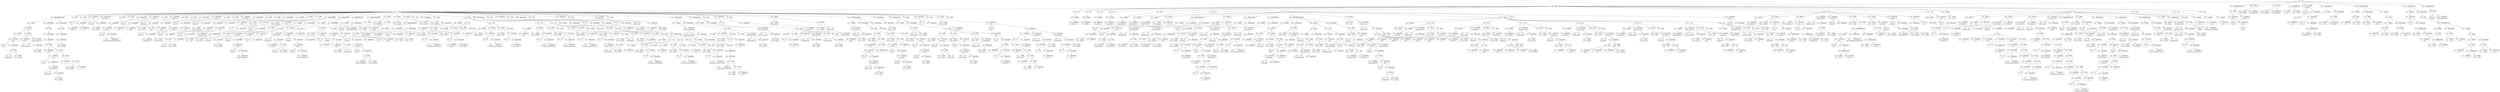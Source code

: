 digraph ast {
node [shape=none];
92161 [label=<<TABLE border='1' cellspacing='0' cellpadding='10' style='rounded' ><TR><TD border='0'>92161</TD><TD border='0'><B>Id</B></TD></TR><HR/><TR><TD border='0' cellpadding='5' colspan='2'>empty</TD></TR></TABLE>>];
92163 [label=<<TABLE border='1' cellspacing='0' cellpadding='10' style='rounded' ><TR><TD border='0'>92163</TD><TD border='0'><B>Id</B></TD></TR><HR/><TR><TD border='0' cellpadding='5' colspan='2'>comment_post_ID</TD></TR></TABLE>>];
92162 [label=<<TABLE border='1' cellspacing='0' cellpadding='10' style='rounded' ><TR><TD border='0'>92162</TD><TD border='0'><B>Variable</B></TD></TR><HR/><TR><TD border='0' cellpadding='5'>(0, 213)</TD><TD border='0' cellpadding='5'>comment</TD></TR></TABLE>>];
92165 [label=<<TABLE border='1' cellspacing='0' cellpadding='10' style='rounded' ><TR><TD border='0'>92165</TD><TD border='0'><B>ArgumentList</B></TD></TR></TABLE>>];
92165 -> 92164 [weight=2];
92164 [label=<<TABLE border='1' cellspacing='0' cellpadding='10' style='rounded' ><TR><TD border='0'>92164</TD><TD border='0'><B>BinOP</B></TD></TR><HR/><TR><TD border='0' cellpadding='5' colspan='2'>-&gt;</TD></TR></TABLE>>];
92164 -> 92162 [weight=2];
92164 -> 92163 [weight=2];
92167 [label=<<TABLE border='1' cellspacing='0' cellpadding='10' style='rounded' ><TR><TD border='0'>92167</TD><TD border='0'><B>UnaryOP</B></TD></TR><HR/><TR><TD border='0' cellpadding='5' colspan='2'>!</TD></TR></TABLE>>];
92167 -> 92166 [weight=2];
92166 [label=<<TABLE border='1' cellspacing='0' cellpadding='10' style='rounded' ><TR><TD border='0'>92166</TD><TD border='0'><B>FunctionCall</B></TD></TR><HR/><TR><TD border='0' cellpadding='5' colspan='2'>empty</TD></TR></TABLE>>];
92166 -> 92161 [weight=2];
92166 -> 92165 [weight=2];
92169 [label=<<TABLE border='1' cellspacing='0' cellpadding='10' style='rounded' ><TR><TD border='0'>92169</TD><TD border='0'><B>StringLiteral</B></TD></TR><HR/><TR><TD border='0' cellpadding='5' colspan='2'>&lt;a href='</TD></TR></TABLE>>];
92168 [label=<<TABLE border='1' cellspacing='0' cellpadding='10' style='rounded' ><TR><TD border='0'>92168</TD><TD border='0'><B>Condition</B></TD></TR></TABLE>>];
92168 -> 92159 [weight=2];
92171 [label=<<TABLE border='1' cellspacing='0' cellpadding='10' style='rounded' ><TR><TD border='0'>92171</TD><TD border='0'><B>Id</B></TD></TR><HR/><TR><TD border='0' cellpadding='5' colspan='2'>esc_url</TD></TR></TABLE>>];
92170 [label=<<TABLE border='1' cellspacing='0' cellpadding='10' style='rounded' ><TR><TD border='0'>92170</TD><TD border='0'><B>BinOP</B></TD></TR><HR/><TR><TD border='0' cellpadding='5' colspan='2'>.</TD></TR></TABLE>>];
92170 -> 92169 [weight=2];
92170 -> 92178 [weight=2];
92173 [label=<<TABLE border='1' cellspacing='0' cellpadding='10' style='rounded' ><TR><TD border='0'>92173</TD><TD border='0'><B>Variable</B></TD></TR><HR/><TR><TD border='0' cellpadding='5'>(0, 213)</TD><TD border='0' cellpadding='5'>comment</TD></TR></TABLE>>];
92172 [label=<<TABLE border='1' cellspacing='0' cellpadding='10' style='rounded' ><TR><TD border='0'>92172</TD><TD border='0'><B>Id</B></TD></TR><HR/><TR><TD border='0' cellpadding='5' colspan='2'>get_comment_link</TD></TR></TABLE>>];
92175 [label=<<TABLE border='1' cellspacing='0' cellpadding='10' style='rounded' ><TR><TD border='0'>92175</TD><TD border='0'><B>FunctionCall</B></TD></TR><HR/><TR><TD border='0' cellpadding='5' colspan='2'>get_comment_link</TD></TR></TABLE>>];
92175 -> 92172 [weight=2];
92175 -> 92174 [weight=2];
92174 [label=<<TABLE border='1' cellspacing='0' cellpadding='10' style='rounded' ><TR><TD border='0'>92174</TD><TD border='0'><B>ArgumentList</B></TD></TR></TABLE>>];
92174 -> 92173 [weight=2];
92177 [label=<<TABLE border='1' cellspacing='0' cellpadding='10' style='rounded' ><TR><TD border='0'>92177</TD><TD border='0'><B>FunctionCall</B></TD></TR><HR/><TR><TD border='0' cellpadding='5' colspan='2'>esc_url</TD></TR></TABLE>>];
92177 -> 92171 [weight=2];
92177 -> 92176 [weight=2];
92176 [label=<<TABLE border='1' cellspacing='0' cellpadding='10' style='rounded' ><TR><TD border='0'>92176</TD><TD border='0'><B>ArgumentList</B></TD></TR></TABLE>>];
92176 -> 92175 [weight=2];
92179 [label=<<TABLE border='1' cellspacing='0' cellpadding='10' style='rounded' ><TR><TD border='0'>92179</TD><TD border='0'><B>StringLiteral</B></TD></TR><HR/><TR><TD border='0' cellpadding='5' colspan='2'>'&gt;</TD></TR></TABLE>>];
92178 [label=<<TABLE border='1' cellspacing='0' cellpadding='10' style='rounded' ><TR><TD border='0'>92178</TD><TD border='0'><B>BinOP</B></TD></TR><HR/><TR><TD border='0' cellpadding='5' colspan='2'>.</TD></TR></TABLE>>];
92178 -> 92177 [weight=2];
92178 -> 92180 [weight=2];
92181 [label=<<TABLE border='1' cellspacing='0' cellpadding='10' style='rounded' ><TR><TD border='0'>92181</TD><TD border='0'><B>Variable</B></TD></TR><HR/><TR><TD border='0' cellpadding='5'>(0, 2191)</TD><TD border='0' cellpadding='5'>submitted</TD></TR></TABLE>>];
92180 [label=<<TABLE border='1' cellspacing='0' cellpadding='10' style='rounded' ><TR><TD border='0'>92180</TD><TD border='0'><B>BinOP</B></TD></TR><HR/><TR><TD border='0' cellpadding='5' colspan='2'>.</TD></TR></TABLE>>];
92180 -> 92179 [weight=2];
92180 -> 92182 [weight=2];
92183 [label=<<TABLE border='1' cellspacing='0' cellpadding='10' style='rounded' ><TR><TD border='0'>92183</TD><TD border='0'><B>StringLiteral</B></TD></TR><HR/><TR><TD border='0' cellpadding='5' colspan='2'>&lt;a&gt;</TD></TR></TABLE>>];
92182 [label=<<TABLE border='1' cellspacing='0' cellpadding='10' style='rounded' ><TR><TD border='0'>92182</TD><TD border='0'><B>BinOP</B></TD></TR><HR/><TR><TD border='0' cellpadding='5' colspan='2'>.</TD></TR></TABLE>>];
92182 -> 92181 [weight=2];
92182 -> 92183 [weight=2];
92185 [label=<<TABLE border='1' cellspacing='0' cellpadding='10' style='rounded' ><TR><TD border='0'>92185</TD><TD border='0'><B>EchoStatement</B></TD></TR></TABLE>>];
92185 -> 92184 [weight=2];
92184 [label=<<TABLE border='1' cellspacing='0' cellpadding='10' style='rounded' ><TR><TD border='0'>92184</TD><TD border='0'><B>ArgumentList</B></TD></TR></TABLE>>];
92184 -> 92170 [weight=2];
92187 [label=<<TABLE border='1' cellspacing='0' cellpadding='10' style='rounded' ><TR><TD border='0'>92187</TD><TD border='0'><B>IfThenElseStatement</B></TD></TR></TABLE>>];
92187 -> 92168 [weight=2];
92187 -> 92188 [weight=2];
92187 -> 92194 [weight=2];
92186 [label=<<TABLE border='1' cellspacing='0' cellpadding='10' style='rounded' ><TR><TD border='0'>92186</TD><TD border='0'><B>Block</B></TD></TR></TABLE>>];
92186 -> 92185 [weight=2];
92189 [label=<<TABLE border='1' cellspacing='0' cellpadding='10' style='rounded' ><TR><TD border='0'>92189</TD><TD border='0'><B>Variable</B></TD></TR><HR/><TR><TD border='0' cellpadding='5'>(0, 2191)</TD><TD border='0' cellpadding='5'>submitted</TD></TR></TABLE>>];
92188 [label=<<TABLE border='1' cellspacing='0' cellpadding='10' style='rounded' ><TR><TD border='0'>92188</TD><TD border='0'><B>StatementBody</B></TD></TR></TABLE>>];
92188 -> 92186 [weight=2];
92191 [label=<<TABLE border='1' cellspacing='0' cellpadding='10' style='rounded' ><TR><TD border='0'>92191</TD><TD border='0'><B>EchoStatement</B></TD></TR></TABLE>>];
92191 -> 92190 [weight=2];
92190 [label=<<TABLE border='1' cellspacing='0' cellpadding='10' style='rounded' ><TR><TD border='0'>92190</TD><TD border='0'><B>ArgumentList</B></TD></TR></TABLE>>];
92190 -> 92189 [weight=2];
92192 [label=<<TABLE border='1' cellspacing='0' cellpadding='10' style='rounded' ><TR><TD border='0'>92192</TD><TD border='0'><B>Block</B></TD></TR></TABLE>>];
92192 -> 92191 [weight=2];
92195 [label=<<TABLE border='1' cellspacing='0' cellpadding='10' style='rounded' ><TR><TD border='0'>92195</TD><TD border='0'><B>Html</B></TD></TR></TABLE>>];
92194 [label=<<TABLE border='1' cellspacing='0' cellpadding='10' style='rounded' ><TR><TD border='0'>92194</TD><TD border='0'><B>StatementBody</B></TD></TR></TABLE>>];
92194 -> 92192 [weight=2];
92197 [label=<<TABLE border='1' cellspacing='0' cellpadding='10' style='rounded' ><TR><TD border='0'>92197</TD><TD border='0'><B>StringLiteral</B></TD></TR><HR/><TR><TD border='0' cellpadding='5' colspan='2'>Comment</TD></TR></TABLE>>];
92196 [label=<<TABLE border='1' cellspacing='0' cellpadding='10' style='rounded' ><TR><TD border='0'>92196</TD><TD border='0'><B>Id</B></TD></TR><HR/><TR><TD border='0' cellpadding='5' colspan='2'>_ex</TD></TR></TABLE>>];
92199 [label=<<TABLE border='1' cellspacing='0' cellpadding='10' style='rounded' ><TR><TD border='0'>92199</TD><TD border='0'><B>ArgumentList</B></TD></TR></TABLE>>];
92199 -> 92197 [weight=2];
92199 -> 92198 [weight=2];
92198 [label=<<TABLE border='1' cellspacing='0' cellpadding='10' style='rounded' ><TR><TD border='0'>92198</TD><TD border='0'><B>StringLiteral</B></TD></TR><HR/><TR><TD border='0' cellpadding='5' colspan='2'>noun</TD></TR></TABLE>>];
92201 [label=<<TABLE border='1' cellspacing='0' cellpadding='10' style='rounded' ><TR><TD border='0'>92201</TD><TD border='0'><B>Html</B></TD></TR></TABLE>>];
92200 [label=<<TABLE border='1' cellspacing='0' cellpadding='10' style='rounded' ><TR><TD border='0'>92200</TD><TD border='0'><B>FunctionCall</B></TD></TR><HR/><TR><TD border='0' cellpadding='5' colspan='2'>_ex</TD></TR></TABLE>>];
92200 -> 92196 [weight=2];
92200 -> 92199 [weight=2];
92203 [label=<<TABLE border='1' cellspacing='0' cellpadding='10' style='rounded' ><TR><TD border='0'>92203</TD><TD border='0'><B>Variable</B></TD></TR><HR/><TR><TD border='0' cellpadding='5'>(0, 213)</TD><TD border='0' cellpadding='5'>comment</TD></TR></TABLE>>];
92202 [label=<<TABLE border='1' cellspacing='0' cellpadding='10' style='rounded' ><TR><TD border='0'>92202</TD><TD border='0'><B>Id</B></TD></TR><HR/><TR><TD border='0' cellpadding='5' colspan='2'>comment_text</TD></TR></TABLE>>];
92205 [label=<<TABLE border='1' cellspacing='0' cellpadding='10' style='rounded' ><TR><TD border='0'>92205</TD><TD border='0'><B>FunctionCall</B></TD></TR><HR/><TR><TD border='0' cellpadding='5' colspan='2'>comment_text</TD></TR></TABLE>>];
92205 -> 92202 [weight=2];
92205 -> 92204 [weight=2];
92204 [label=<<TABLE border='1' cellspacing='0' cellpadding='10' style='rounded' ><TR><TD border='0'>92204</TD><TD border='0'><B>ArgumentList</B></TD></TR></TABLE>>];
92204 -> 92203 [weight=2];
92207 [label=<<TABLE border='1' cellspacing='0' cellpadding='10' style='rounded' ><TR><TD border='0'>92207</TD><TD border='0'><B>Id</B></TD></TR><HR/><TR><TD border='0' cellpadding='5' colspan='2'>admin_url</TD></TR></TABLE>>];
92206 [label=<<TABLE border='1' cellspacing='0' cellpadding='10' style='rounded' ><TR><TD border='0'>92206</TD><TD border='0'><B>Html</B></TD></TR></TABLE>>];
92209 [label=<<TABLE border='1' cellspacing='0' cellpadding='10' style='rounded' ><TR><TD border='0'>92209</TD><TD border='0'><B>ArgumentList</B></TD></TR></TABLE>>];
92209 -> 92208 [weight=2];
92208 [label=<<TABLE border='1' cellspacing='0' cellpadding='10' style='rounded' ><TR><TD border='0'>92208</TD><TD border='0'><B>StringExpression</B></TD></TR><HR/><TR><TD border='0' cellpadding='5' colspan='2'>comment.php?action=editcomment&amp;amp;c=</TD></TR></TABLE>>];
92211 [label=<<TABLE border='1' cellspacing='0' cellpadding='10' style='rounded' ><TR><TD border='0'>92211</TD><TD border='0'><B>ArgumentList</B></TD></TR></TABLE>>];
92211 -> 92210 [weight=2];
92210 [label=<<TABLE border='1' cellspacing='0' cellpadding='10' style='rounded' ><TR><TD border='0'>92210</TD><TD border='0'><B>FunctionCall</B></TD></TR><HR/><TR><TD border='0' cellpadding='5' colspan='2'>admin_url</TD></TR></TABLE>>];
92210 -> 92207 [weight=2];
92210 -> 92209 [weight=2];
92213 [label=<<TABLE border='1' cellspacing='0' cellpadding='10' style='rounded' ><TR><TD border='0'>92213</TD><TD border='0'><B>Html</B></TD></TR><HR/><TR><TD border='0' cellpadding='5' colspan='2'>'&gt;</TD></TR></TABLE>>];
92212 [label=<<TABLE border='1' cellspacing='0' cellpadding='10' style='rounded' ><TR><TD border='0'>92212</TD><TD border='0'><B>EchoStatement</B></TD></TR></TABLE>>];
92212 -> 92211 [weight=2];
92215 [label=<<TABLE border='1' cellspacing='0' cellpadding='10' style='rounded' ><TR><TD border='0'>92215</TD><TD border='0'><B>StringLiteral</B></TD></TR><HR/><TR><TD border='0' cellpadding='5' colspan='2'>Edit</TD></TR></TABLE>>];
92214 [label=<<TABLE border='1' cellspacing='0' cellpadding='10' style='rounded' ><TR><TD border='0'>92214</TD><TD border='0'><B>Id</B></TD></TR><HR/><TR><TD border='0' cellpadding='5' colspan='2'>esc_html_e</TD></TR></TABLE>>];
92217 [label=<<TABLE border='1' cellspacing='0' cellpadding='10' style='rounded' ><TR><TD border='0'>92217</TD><TD border='0'><B>FunctionCall</B></TD></TR><HR/><TR><TD border='0' cellpadding='5' colspan='2'>esc_html_e</TD></TR></TABLE>>];
92217 -> 92214 [weight=2];
92217 -> 92216 [weight=2];
92216 [label=<<TABLE border='1' cellspacing='0' cellpadding='10' style='rounded' ><TR><TD border='0'>92216</TD><TD border='0'><B>ArgumentList</B></TD></TR></TABLE>>];
92216 -> 92215 [weight=2];
92219 [label=<<TABLE border='1' cellspacing='0' cellpadding='10' style='rounded' ><TR><TD border='0'>92219</TD><TD border='0'><B>Id</B></TD></TR><HR/><TR><TD border='0' cellpadding='5' colspan='2'>submit_button</TD></TR></TABLE>>];
92218 [label=<<TABLE border='1' cellspacing='0' cellpadding='10' style='rounded' ><TR><TD border='0'>92218</TD><TD border='0'><B>Html</B></TD></TR></TABLE>>];
92221 [label=<<TABLE border='1' cellspacing='0' cellpadding='10' style='rounded' ><TR><TD border='0'>92221</TD><TD border='0'><B>StringLiteral</B></TD></TR><HR/><TR><TD border='0' cellpadding='5' colspan='2'>primary</TD></TR></TABLE>>];
92220 [label=<<TABLE border='1' cellspacing='0' cellpadding='10' style='rounded' ><TR><TD border='0'>92220</TD><TD border='0'><B>Variable</B></TD></TR><HR/><TR><TD border='0' cellpadding='5'>(0, 2190)</TD><TD border='0' cellpadding='5'>button</TD></TR></TABLE>>];
92223 [label=<<TABLE border='1' cellspacing='0' cellpadding='10' style='rounded' ><TR><TD border='0'>92223</TD><TD border='0'><B>False</B></TD></TR><HR/><TR><TD border='0' cellpadding='5' colspan='2'>false</TD></TR></TABLE>>];
92222 [label=<<TABLE border='1' cellspacing='0' cellpadding='10' style='rounded' ><TR><TD border='0'>92222</TD><TD border='0'><B>StringLiteral</B></TD></TR><HR/><TR><TD border='0' cellpadding='5' colspan='2'>submit</TD></TR></TABLE>>];
92225 [label=<<TABLE border='1' cellspacing='0' cellpadding='10' style='rounded' ><TR><TD border='0'>92225</TD><TD border='0'><B>FunctionCall</B></TD></TR><HR/><TR><TD border='0' cellpadding='5' colspan='2'>submit_button</TD></TR></TABLE>>];
92225 -> 92219 [weight=2];
92225 -> 92224 [weight=2];
92224 [label=<<TABLE border='1' cellspacing='0' cellpadding='10' style='rounded' ><TR><TD border='0'>92224</TD><TD border='0'><B>ArgumentList</B></TD></TR></TABLE>>];
92224 -> 92220 [weight=2];
92224 -> 92221 [weight=2];
92224 -> 92222 [weight=2];
92224 -> 92223 [weight=2];
92227 [label=<<TABLE border='1' cellspacing='0' cellpadding='10' style='rounded' ><TR><TD border='0'>92227</TD><TD border='0'><B>Id</B></TD></TR><HR/><TR><TD border='0' cellpadding='5' colspan='2'>admin_url</TD></TR></TABLE>>];
92226 [label=<<TABLE border='1' cellspacing='0' cellpadding='10' style='rounded' ><TR><TD border='0'>92226</TD><TD border='0'><B>Html</B></TD></TR></TABLE>>];
92229 [label=<<TABLE border='1' cellspacing='0' cellpadding='10' style='rounded' ><TR><TD border='0'>92229</TD><TD border='0'><B>ArgumentList</B></TD></TR></TABLE>>];
92229 -> 92228 [weight=2];
92228 [label=<<TABLE border='1' cellspacing='0' cellpadding='10' style='rounded' ><TR><TD border='0'>92228</TD><TD border='0'><B>StringLiteral</B></TD></TR><HR/><TR><TD border='0' cellpadding='5' colspan='2'>edit-comments.php</TD></TR></TABLE>>];
92231 [label=<<TABLE border='1' cellspacing='0' cellpadding='10' style='rounded' ><TR><TD border='0'>92231</TD><TD border='0'><B>ArgumentList</B></TD></TR></TABLE>>];
92231 -> 92230 [weight=2];
92230 [label=<<TABLE border='1' cellspacing='0' cellpadding='10' style='rounded' ><TR><TD border='0'>92230</TD><TD border='0'><B>FunctionCall</B></TD></TR><HR/><TR><TD border='0' cellpadding='5' colspan='2'>admin_url</TD></TR></TABLE>>];
92230 -> 92227 [weight=2];
92230 -> 92229 [weight=2];
92233 [label=<<TABLE border='1' cellspacing='0' cellpadding='10' style='rounded' ><TR><TD border='0'>92233</TD><TD border='0'><B>Html</B></TD></TR></TABLE>>];
92232 [label=<<TABLE border='1' cellspacing='0' cellpadding='10' style='rounded' ><TR><TD border='0'>92232</TD><TD border='0'><B>EchoStatement</B></TD></TR></TABLE>>];
92232 -> 92231 [weight=2];
92235 [label=<<TABLE border='1' cellspacing='0' cellpadding='10' style='rounded' ><TR><TD border='0'>92235</TD><TD border='0'><B>StringLiteral</B></TD></TR><HR/><TR><TD border='0' cellpadding='5' colspan='2'>Cancel</TD></TR></TABLE>>];
92234 [label=<<TABLE border='1' cellspacing='0' cellpadding='10' style='rounded' ><TR><TD border='0'>92234</TD><TD border='0'><B>Id</B></TD></TR><HR/><TR><TD border='0' cellpadding='5' colspan='2'>esc_html_e</TD></TR></TABLE>>];
92237 [label=<<TABLE border='1' cellspacing='0' cellpadding='10' style='rounded' ><TR><TD border='0'>92237</TD><TD border='0'><B>FunctionCall</B></TD></TR><HR/><TR><TD border='0' cellpadding='5' colspan='2'>esc_html_e</TD></TR></TABLE>>];
92237 -> 92234 [weight=2];
92237 -> 92236 [weight=2];
92236 [label=<<TABLE border='1' cellspacing='0' cellpadding='10' style='rounded' ><TR><TD border='0'>92236</TD><TD border='0'><B>ArgumentList</B></TD></TR></TABLE>>];
92236 -> 92235 [weight=2];
92239 [label=<<TABLE border='1' cellspacing='0' cellpadding='10' style='rounded' ><TR><TD border='0'>92239</TD><TD border='0'><B>Id</B></TD></TR><HR/><TR><TD border='0' cellpadding='5' colspan='2'>wp_nonce_field</TD></TR></TABLE>>];
92238 [label=<<TABLE border='1' cellspacing='0' cellpadding='10' style='rounded' ><TR><TD border='0'>92238</TD><TD border='0'><B>Html</B></TD></TR></TABLE>>];
92241 [label=<<TABLE border='1' cellspacing='0' cellpadding='10' style='rounded' ><TR><TD border='0'>92241</TD><TD border='0'><B>ArgumentList</B></TD></TR></TABLE>>];
92241 -> 92240 [weight=2];
92240 [label=<<TABLE border='1' cellspacing='0' cellpadding='10' style='rounded' ><TR><TD border='0'>92240</TD><TD border='0'><B>Variable</B></TD></TR><HR/><TR><TD border='0' cellpadding='5'>(0, 861)</TD><TD border='0' cellpadding='5'>nonce_action</TD></TR></TABLE>>];
92243 [label=<<TABLE border='1' cellspacing='0' cellpadding='10' style='rounded' ><TR><TD border='0'>92243</TD><TD border='0'><B>Html</B></TD></TR></TABLE>>];
92242 [label=<<TABLE border='1' cellspacing='0' cellpadding='10' style='rounded' ><TR><TD border='0'>92242</TD><TD border='0'><B>FunctionCall</B></TD></TR><HR/><TR><TD border='0' cellpadding='5' colspan='2'>wp_nonce_field</TD></TR></TABLE>>];
92242 -> 92239 [weight=2];
92242 -> 92241 [weight=2];
92245 [label=<<TABLE border='1' cellspacing='0' cellpadding='10' style='rounded' ><TR><TD border='0'>92245</TD><TD border='0'><B>Variable</B></TD></TR><HR/><TR><TD border='0' cellpadding='5'>(0, 2188)</TD><TD border='0' cellpadding='5'>formaction</TD></TR></TABLE>>];
92244 [label=<<TABLE border='1' cellspacing='0' cellpadding='10' style='rounded' ><TR><TD border='0'>92244</TD><TD border='0'><B>Id</B></TD></TR><HR/><TR><TD border='0' cellpadding='5' colspan='2'>esc_attr</TD></TR></TABLE>>];
92247 [label=<<TABLE border='1' cellspacing='0' cellpadding='10' style='rounded' ><TR><TD border='0'>92247</TD><TD border='0'><B>FunctionCall</B></TD></TR><HR/><TR><TD border='0' cellpadding='5' colspan='2'>esc_attr</TD></TR></TABLE>>];
92247 -> 92244 [weight=2];
92247 -> 92246 [weight=2];
92246 [label=<<TABLE border='1' cellspacing='0' cellpadding='10' style='rounded' ><TR><TD border='0'>92246</TD><TD border='0'><B>ArgumentList</B></TD></TR></TABLE>>];
92246 -> 92245 [weight=2];
92249 [label=<<TABLE border='1' cellspacing='0' cellpadding='10' style='rounded' ><TR><TD border='0'>92249</TD><TD border='0'><B>EchoStatement</B></TD></TR></TABLE>>];
92249 -> 92248 [weight=2];
92248 [label=<<TABLE border='1' cellspacing='0' cellpadding='10' style='rounded' ><TR><TD border='0'>92248</TD><TD border='0'><B>ArgumentList</B></TD></TR></TABLE>>];
92248 -> 92247 [weight=2];
92251 [label=<<TABLE border='1' cellspacing='0' cellpadding='10' style='rounded' ><TR><TD border='0'>92251</TD><TD border='0'><B>Id</B></TD></TR><HR/><TR><TD border='0' cellpadding='5' colspan='2'>esc_attr</TD></TR></TABLE>>];
92250 [label=<<TABLE border='1' cellspacing='0' cellpadding='10' style='rounded' ><TR><TD border='0'>92250</TD><TD border='0'><B>Html</B></TD></TR></TABLE>>];
92253 [label=<<TABLE border='1' cellspacing='0' cellpadding='10' style='rounded' ><TR><TD border='0'>92253</TD><TD border='0'><B>Id</B></TD></TR><HR/><TR><TD border='0' cellpadding='5' colspan='2'>comment_ID</TD></TR></TABLE>>];
92252 [label=<<TABLE border='1' cellspacing='0' cellpadding='10' style='rounded' ><TR><TD border='0'>92252</TD><TD border='0'><B>Variable</B></TD></TR><HR/><TR><TD border='0' cellpadding='5'>(0, 213)</TD><TD border='0' cellpadding='5'>comment</TD></TR></TABLE>>];
92255 [label=<<TABLE border='1' cellspacing='0' cellpadding='10' style='rounded' ><TR><TD border='0'>92255</TD><TD border='0'><B>ArgumentList</B></TD></TR></TABLE>>];
92255 -> 92254 [weight=2];
92254 [label=<<TABLE border='1' cellspacing='0' cellpadding='10' style='rounded' ><TR><TD border='0'>92254</TD><TD border='0'><B>BinOP</B></TD></TR><HR/><TR><TD border='0' cellpadding='5' colspan='2'>-&gt;</TD></TR></TABLE>>];
92254 -> 92252 [weight=2];
92254 -> 92253 [weight=2];
92257 [label=<<TABLE border='1' cellspacing='0' cellpadding='10' style='rounded' ><TR><TD border='0'>92257</TD><TD border='0'><B>ArgumentList</B></TD></TR></TABLE>>];
92257 -> 92256 [weight=2];
92256 [label=<<TABLE border='1' cellspacing='0' cellpadding='10' style='rounded' ><TR><TD border='0'>92256</TD><TD border='0'><B>FunctionCall</B></TD></TR><HR/><TR><TD border='0' cellpadding='5' colspan='2'>esc_attr</TD></TR></TABLE>>];
92256 -> 92251 [weight=2];
92256 -> 92255 [weight=2];
92259 [label=<<TABLE border='1' cellspacing='0' cellpadding='10' style='rounded' ><TR><TD border='0'>92259</TD><TD border='0'><B>Html</B></TD></TR></TABLE>>];
92258 [label=<<TABLE border='1' cellspacing='0' cellpadding='10' style='rounded' ><TR><TD border='0'>92258</TD><TD border='0'><B>EchoStatement</B></TD></TR></TABLE>>];
92258 -> 92257 [weight=2];
92261 [label=<<TABLE border='1' cellspacing='0' cellpadding='10' style='rounded' ><TR><TD border='0'>92261</TD><TD border='0'><B>Case</B></TD></TR></TABLE>>];
92261 -> 91708 [weight=2];
92261 -> 91710 [weight=2];
92261 -> 91716 [weight=2];
92261 -> 91743 [weight=2];
92261 -> 91766 [weight=2];
92261 -> 91792 [weight=2];
92261 -> 91797 [weight=2];
92261 -> 91799 [weight=2];
92261 -> 91804 [weight=2];
92261 -> 91815 [weight=2];
92261 -> 91817 [weight=2];
92261 -> 91823 [weight=2];
92261 -> 91824 [weight=2];
92261 -> 91892 [weight=2];
92261 -> 91950 [weight=2];
92261 -> 91952 [weight=2];
92261 -> 91956 [weight=2];
92261 -> 91957 [weight=2];
92261 -> 91960 [weight=2];
92261 -> 91961 [weight=2];
92261 -> 91965 [weight=2];
92261 -> 91966 [weight=2];
92261 -> 91970 [weight=2];
92261 -> 91971 [weight=2];
92261 -> 91989 [weight=2];
92261 -> 92013 [weight=2];
92261 -> 92015 [weight=2];
92261 -> 92019 [weight=2];
92261 -> 92020 [weight=2];
92261 -> 92022 [weight=2];
92261 -> 92057 [weight=2];
92261 -> 92073 [weight=2];
92261 -> 92120 [weight=2];
92261 -> 92122 [weight=2];
92261 -> 92126 [weight=2];
92261 -> 92127 [weight=2];
92261 -> 92129 [weight=2];
92261 -> 92187 [weight=2];
92261 -> 92195 [weight=2];
92261 -> 92200 [weight=2];
92261 -> 92201 [weight=2];
92261 -> 92205 [weight=2];
92261 -> 92206 [weight=2];
92261 -> 92212 [weight=2];
92261 -> 92213 [weight=2];
92261 -> 92217 [weight=2];
92261 -> 92218 [weight=2];
92261 -> 92225 [weight=2];
92261 -> 92226 [weight=2];
92261 -> 92232 [weight=2];
92261 -> 92233 [weight=2];
92261 -> 92237 [weight=2];
92261 -> 92238 [weight=2];
92261 -> 92242 [weight=2];
92261 -> 92243 [weight=2];
92261 -> 92249 [weight=2];
92261 -> 92250 [weight=2];
92261 -> 92258 [weight=2];
92261 -> 92259 [weight=2];
92261 -> 92260 [weight=2];
92260 [label=<<TABLE border='1' cellspacing='0' cellpadding='10' style='rounded' ><TR><TD border='0'>92260</TD><TD border='0'><B>Break</B></TD></TR></TABLE>>];
92263 [label=<<TABLE border='1' cellspacing='0' cellpadding='10' style='rounded' ><TR><TD border='0'>92263</TD><TD border='0'><B>Condition</B></TD></TR></TABLE>>];
92263 -> 92262 [weight=2];
92262 [label=<<TABLE border='1' cellspacing='0' cellpadding='10' style='rounded' ><TR><TD border='0'>92262</TD><TD border='0'><B>StringLiteral</B></TD></TR><HR/><TR><TD border='0' cellpadding='5' colspan='2'>deletecomment</TD></TR></TABLE>>];
92265 [label=<<TABLE border='1' cellspacing='0' cellpadding='10' style='rounded' ><TR><TD border='0'>92265</TD><TD border='0'><B>StringLiteral</B></TD></TR><HR/><TR><TD border='0' cellpadding='5' colspan='2'>trashcomment</TD></TR></TABLE>>];
92264 [label=<<TABLE border='1' cellspacing='0' cellpadding='10' style='rounded' ><TR><TD border='0'>92264</TD><TD border='0'><B>Case</B></TD></TR></TABLE>>];
92264 -> 92263 [weight=2];
92267 [label=<<TABLE border='1' cellspacing='0' cellpadding='10' style='rounded' ><TR><TD border='0'>92267</TD><TD border='0'><B>Case</B></TD></TR></TABLE>>];
92267 -> 92266 [weight=2];
92266 [label=<<TABLE border='1' cellspacing='0' cellpadding='10' style='rounded' ><TR><TD border='0'>92266</TD><TD border='0'><B>Condition</B></TD></TR></TABLE>>];
92266 -> 92265 [weight=2];
92269 [label=<<TABLE border='1' cellspacing='0' cellpadding='10' style='rounded' ><TR><TD border='0'>92269</TD><TD border='0'><B>Condition</B></TD></TR></TABLE>>];
92269 -> 92268 [weight=2];
92268 [label=<<TABLE border='1' cellspacing='0' cellpadding='10' style='rounded' ><TR><TD border='0'>92268</TD><TD border='0'><B>StringLiteral</B></TD></TR><HR/><TR><TD border='0' cellpadding='5' colspan='2'>untrashcomment</TD></TR></TABLE>>];
92271 [label=<<TABLE border='1' cellspacing='0' cellpadding='10' style='rounded' ><TR><TD border='0'>92271</TD><TD border='0'><B>StringLiteral</B></TD></TR><HR/><TR><TD border='0' cellpadding='5' colspan='2'>spamcomment</TD></TR></TABLE>>];
92270 [label=<<TABLE border='1' cellspacing='0' cellpadding='10' style='rounded' ><TR><TD border='0'>92270</TD><TD border='0'><B>Case</B></TD></TR></TABLE>>];
92270 -> 92269 [weight=2];
92273 [label=<<TABLE border='1' cellspacing='0' cellpadding='10' style='rounded' ><TR><TD border='0'>92273</TD><TD border='0'><B>Case</B></TD></TR></TABLE>>];
92273 -> 92272 [weight=2];
92272 [label=<<TABLE border='1' cellspacing='0' cellpadding='10' style='rounded' ><TR><TD border='0'>92272</TD><TD border='0'><B>Condition</B></TD></TR></TABLE>>];
92272 -> 92271 [weight=2];
92275 [label=<<TABLE border='1' cellspacing='0' cellpadding='10' style='rounded' ><TR><TD border='0'>92275</TD><TD border='0'><B>Condition</B></TD></TR></TABLE>>];
92275 -> 92274 [weight=2];
92274 [label=<<TABLE border='1' cellspacing='0' cellpadding='10' style='rounded' ><TR><TD border='0'>92274</TD><TD border='0'><B>StringLiteral</B></TD></TR><HR/><TR><TD border='0' cellpadding='5' colspan='2'>unspamcomment</TD></TR></TABLE>>];
92277 [label=<<TABLE border='1' cellspacing='0' cellpadding='10' style='rounded' ><TR><TD border='0'>92277</TD><TD border='0'><B>StringLiteral</B></TD></TR><HR/><TR><TD border='0' cellpadding='5' colspan='2'>approvecomment</TD></TR></TABLE>>];
92276 [label=<<TABLE border='1' cellspacing='0' cellpadding='10' style='rounded' ><TR><TD border='0'>92276</TD><TD border='0'><B>Case</B></TD></TR></TABLE>>];
92276 -> 92275 [weight=2];
92279 [label=<<TABLE border='1' cellspacing='0' cellpadding='10' style='rounded' ><TR><TD border='0'>92279</TD><TD border='0'><B>Case</B></TD></TR></TABLE>>];
92279 -> 92278 [weight=2];
92278 [label=<<TABLE border='1' cellspacing='0' cellpadding='10' style='rounded' ><TR><TD border='0'>92278</TD><TD border='0'><B>Condition</B></TD></TR></TABLE>>];
92278 -> 92277 [weight=2];
92281 [label=<<TABLE border='1' cellspacing='0' cellpadding='10' style='rounded' ><TR><TD border='0'>92281</TD><TD border='0'><B>Condition</B></TD></TR></TABLE>>];
92281 -> 92280 [weight=2];
92280 [label=<<TABLE border='1' cellspacing='0' cellpadding='10' style='rounded' ><TR><TD border='0'>92280</TD><TD border='0'><B>StringLiteral</B></TD></TR><HR/><TR><TD border='0' cellpadding='5' colspan='2'>unapprovecomment</TD></TR></TABLE>>];
92283 [label=<<TABLE border='1' cellspacing='0' cellpadding='10' style='rounded' ><TR><TD border='0'>92283</TD><TD border='0'><B>BinOP</B></TD></TR><HR/><TR><TD border='0' cellpadding='5' colspan='2'>=</TD></TR></TABLE>>];
92283 -> 92282 [weight=2];
92283 -> 92289 [weight=2];
92282 [label=<<TABLE border='1' cellspacing='0' cellpadding='10' style='rounded' ><TR><TD border='0'>92282</TD><TD border='0'><B>Variable</B></TD></TR><HR/><TR><TD border='0' cellpadding='5'>(0, 2187)</TD><TD border='0' cellpadding='5'>comment_id</TD></TR></TABLE>>];
92285 [label=<<TABLE border='1' cellspacing='0' cellpadding='10' style='rounded' ><TR><TD border='0'>92285</TD><TD border='0'><B>Variable</B></TD></TR><HR/><TR><TD border='0' cellpadding='5'>(0, 0)</TD><TD border='0' cellpadding='5'>_REQUEST</TD></TR></TABLE>>];
92284 [label=<<TABLE border='1' cellspacing='0' cellpadding='10' style='rounded' ><TR><TD border='0'>92284</TD><TD border='0'><B>Id</B></TD></TR><HR/><TR><TD border='0' cellpadding='5' colspan='2'>absint</TD></TR></TABLE>>];
92287 [label=<<TABLE border='1' cellspacing='0' cellpadding='10' style='rounded' ><TR><TD border='0'>92287</TD><TD border='0'><B>PostfixExpression</B></TD></TR></TABLE>>];
92287 -> 92285 [weight=2];
92287 -> 92286 [weight=2];
92286 [label=<<TABLE border='1' cellspacing='0' cellpadding='10' style='rounded' ><TR><TD border='0'>92286</TD><TD border='0'><B>StringLiteral</B></TD></TR><HR/><TR><TD border='0' cellpadding='5' colspan='2'>c</TD></TR></TABLE>>];
92289 [label=<<TABLE border='1' cellspacing='0' cellpadding='10' style='rounded' ><TR><TD border='0'>92289</TD><TD border='0'><B>FunctionCall</B></TD></TR><HR/><TR><TD border='0' cellpadding='5' colspan='2'>absint</TD></TR></TABLE>>];
92289 -> 92284 [weight=2];
92289 -> 92288 [weight=2];
92288 [label=<<TABLE border='1' cellspacing='0' cellpadding='10' style='rounded' ><TR><TD border='0'>92288</TD><TD border='0'><B>ArgumentList</B></TD></TR></TABLE>>];
92288 -> 92287 [weight=2];
92291 [label=<<TABLE border='1' cellspacing='0' cellpadding='10' style='rounded' ><TR><TD border='0'>92291</TD><TD border='0'><B>Variable</B></TD></TR><HR/><TR><TD border='0' cellpadding='5'>(0, 7)</TD><TD border='0' cellpadding='5'>action</TD></TR></TABLE>>];
92290 [label=<<TABLE border='1' cellspacing='0' cellpadding='10' style='rounded' ><TR><TD border='0'>92290</TD><TD border='0'><B>Id</B></TD></TR><HR/><TR><TD border='0' cellpadding='5' colspan='2'>in_array</TD></TR></TABLE>>];
92293 [label=<<TABLE border='1' cellspacing='0' cellpadding='10' style='rounded' ><TR><TD border='0'>92293</TD><TD border='0'><B>StringLiteral</B></TD></TR><HR/><TR><TD border='0' cellpadding='5' colspan='2'>unapprovecomment</TD></TR></TABLE>>];
92292 [label=<<TABLE border='1' cellspacing='0' cellpadding='10' style='rounded' ><TR><TD border='0'>92292</TD><TD border='0'><B>StringLiteral</B></TD></TR><HR/><TR><TD border='0' cellpadding='5' colspan='2'>approvecomment</TD></TR></TABLE>>];
92295 [label=<<TABLE border='1' cellspacing='0' cellpadding='10' style='rounded' ><TR><TD border='0'>92295</TD><TD border='0'><B>ArgumentList</B></TD></TR></TABLE>>];
92295 -> 92291 [weight=2];
92295 -> 92294 [weight=2];
92294 [label=<<TABLE border='1' cellspacing='0' cellpadding='10' style='rounded' ><TR><TD border='0'>92294</TD><TD border='0'><B>Array</B></TD></TR></TABLE>>];
92294 -> 92292 [weight=2];
92294 -> 92293 [weight=2];
92297 [label=<<TABLE border='1' cellspacing='0' cellpadding='10' style='rounded' ><TR><TD border='0'>92297</TD><TD border='0'><B>Condition</B></TD></TR></TABLE>>];
92297 -> 92296 [weight=2];
92296 [label=<<TABLE border='1' cellspacing='0' cellpadding='10' style='rounded' ><TR><TD border='0'>92296</TD><TD border='0'><B>FunctionCall</B></TD></TR><HR/><TR><TD border='0' cellpadding='5' colspan='2'>in_array</TD></TR></TABLE>>];
92296 -> 92290 [weight=2];
92296 -> 92295 [weight=2];
92299 [label=<<TABLE border='1' cellspacing='0' cellpadding='10' style='rounded' ><TR><TD border='0'>92299</TD><TD border='0'><B>StringLiteral</B></TD></TR><HR/><TR><TD border='0' cellpadding='5' colspan='2'>approve-comment_</TD></TR></TABLE>>];
92298 [label=<<TABLE border='1' cellspacing='0' cellpadding='10' style='rounded' ><TR><TD border='0'>92298</TD><TD border='0'><B>Id</B></TD></TR><HR/><TR><TD border='0' cellpadding='5' colspan='2'>check_admin_referer</TD></TR></TABLE>>];
92301 [label=<<TABLE border='1' cellspacing='0' cellpadding='10' style='rounded' ><TR><TD border='0'>92301</TD><TD border='0'><B>Variable</B></TD></TR><HR/><TR><TD border='0' cellpadding='5'>(0, 2187)</TD><TD border='0' cellpadding='5'>comment_id</TD></TR></TABLE>>];
92300 [label=<<TABLE border='1' cellspacing='0' cellpadding='10' style='rounded' ><TR><TD border='0'>92300</TD><TD border='0'><B>BinOP</B></TD></TR><HR/><TR><TD border='0' cellpadding='5' colspan='2'>.</TD></TR></TABLE>>];
92300 -> 92299 [weight=2];
92300 -> 92301 [weight=2];
92303 [label=<<TABLE border='1' cellspacing='0' cellpadding='10' style='rounded' ><TR><TD border='0'>92303</TD><TD border='0'><B>FunctionCall</B></TD></TR><HR/><TR><TD border='0' cellpadding='5' colspan='2'>check_admin_referer</TD></TR></TABLE>>];
92303 -> 92298 [weight=2];
92303 -> 92302 [weight=2];
92302 [label=<<TABLE border='1' cellspacing='0' cellpadding='10' style='rounded' ><TR><TD border='0'>92302</TD><TD border='0'><B>ArgumentList</B></TD></TR></TABLE>>];
92302 -> 92300 [weight=2];
92305 [label=<<TABLE border='1' cellspacing='0' cellpadding='10' style='rounded' ><TR><TD border='0'>92305</TD><TD border='0'><B>StatementBody</B></TD></TR></TABLE>>];
92305 -> 92303 [weight=2];
92304 [label=<<TABLE border='1' cellspacing='0' cellpadding='10' style='rounded' ><TR><TD border='0'>92304</TD><TD border='0'><B>IfThenElseStatement</B></TD></TR></TABLE>>];
92304 -> 92297 [weight=2];
92304 -> 92305 [weight=2];
92304 -> 92313 [weight=2];
92307 [label=<<TABLE border='1' cellspacing='0' cellpadding='10' style='rounded' ><TR><TD border='0'>92307</TD><TD border='0'><B>StringLiteral</B></TD></TR><HR/><TR><TD border='0' cellpadding='5' colspan='2'>delete-comment_</TD></TR></TABLE>>];
92306 [label=<<TABLE border='1' cellspacing='0' cellpadding='10' style='rounded' ><TR><TD border='0'>92306</TD><TD border='0'><B>Id</B></TD></TR><HR/><TR><TD border='0' cellpadding='5' colspan='2'>check_admin_referer</TD></TR></TABLE>>];
92309 [label=<<TABLE border='1' cellspacing='0' cellpadding='10' style='rounded' ><TR><TD border='0'>92309</TD><TD border='0'><B>Variable</B></TD></TR><HR/><TR><TD border='0' cellpadding='5'>(0, 2187)</TD><TD border='0' cellpadding='5'>comment_id</TD></TR></TABLE>>];
92308 [label=<<TABLE border='1' cellspacing='0' cellpadding='10' style='rounded' ><TR><TD border='0'>92308</TD><TD border='0'><B>BinOP</B></TD></TR><HR/><TR><TD border='0' cellpadding='5' colspan='2'>.</TD></TR></TABLE>>];
92308 -> 92307 [weight=2];
92308 -> 92309 [weight=2];
92311 [label=<<TABLE border='1' cellspacing='0' cellpadding='10' style='rounded' ><TR><TD border='0'>92311</TD><TD border='0'><B>FunctionCall</B></TD></TR><HR/><TR><TD border='0' cellpadding='5' colspan='2'>check_admin_referer</TD></TR></TABLE>>];
92311 -> 92306 [weight=2];
92311 -> 92310 [weight=2];
92310 [label=<<TABLE border='1' cellspacing='0' cellpadding='10' style='rounded' ><TR><TD border='0'>92310</TD><TD border='0'><B>ArgumentList</B></TD></TR></TABLE>>];
92310 -> 92308 [weight=2];
92313 [label=<<TABLE border='1' cellspacing='0' cellpadding='10' style='rounded' ><TR><TD border='0'>92313</TD><TD border='0'><B>StatementBody</B></TD></TR></TABLE>>];
92313 -> 92311 [weight=2];
92315 [label=<<TABLE border='1' cellspacing='0' cellpadding='10' style='rounded' ><TR><TD border='0'>92315</TD><TD border='0'><B>BinOP</B></TD></TR><HR/><TR><TD border='0' cellpadding='5' colspan='2'>=</TD></TR></TABLE>>];
92315 -> 92314 [weight=2];
92315 -> 92321 [weight=2];
92314 [label=<<TABLE border='1' cellspacing='0' cellpadding='10' style='rounded' ><TR><TD border='0'>92314</TD><TD border='0'><B>Variable</B></TD></TR><HR/><TR><TD border='0' cellpadding='5'>(0, 2192)</TD><TD border='0' cellpadding='5'>noredir</TD></TR></TABLE>>];
92317 [label=<<TABLE border='1' cellspacing='0' cellpadding='10' style='rounded' ><TR><TD border='0'>92317</TD><TD border='0'><B>Variable</B></TD></TR><HR/><TR><TD border='0' cellpadding='5'>(0, 0)</TD><TD border='0' cellpadding='5'>_REQUEST</TD></TR></TABLE>>];
92316 [label=<<TABLE border='1' cellspacing='0' cellpadding='10' style='rounded' ><TR><TD border='0'>92316</TD><TD border='0'><B>Id</B></TD></TR><HR/><TR><TD border='0' cellpadding='5' colspan='2'>isset</TD></TR></TABLE>>];
92319 [label=<<TABLE border='1' cellspacing='0' cellpadding='10' style='rounded' ><TR><TD border='0'>92319</TD><TD border='0'><B>PostfixExpression</B></TD></TR></TABLE>>];
92319 -> 92317 [weight=2];
92319 -> 92318 [weight=2];
92318 [label=<<TABLE border='1' cellspacing='0' cellpadding='10' style='rounded' ><TR><TD border='0'>92318</TD><TD border='0'><B>StringLiteral</B></TD></TR><HR/><TR><TD border='0' cellpadding='5' colspan='2'>noredir</TD></TR></TABLE>>];
92321 [label=<<TABLE border='1' cellspacing='0' cellpadding='10' style='rounded' ><TR><TD border='0'>92321</TD><TD border='0'><B>FunctionCall</B></TD></TR><HR/><TR><TD border='0' cellpadding='5' colspan='2'>isset</TD></TR></TABLE>>];
92321 -> 92316 [weight=2];
92321 -> 92320 [weight=2];
92320 [label=<<TABLE border='1' cellspacing='0' cellpadding='10' style='rounded' ><TR><TD border='0'>92320</TD><TD border='0'><B>ArgumentList</B></TD></TR></TABLE>>];
92320 -> 92319 [weight=2];
92323 [label=<<TABLE border='1' cellspacing='0' cellpadding='10' style='rounded' ><TR><TD border='0'>92323</TD><TD border='0'><B>Variable</B></TD></TR><HR/><TR><TD border='0' cellpadding='5'>(0, 213)</TD><TD border='0' cellpadding='5'>comment</TD></TR></TABLE>>];
92325 [label=<<TABLE border='1' cellspacing='0' cellpadding='10' style='rounded' ><TR><TD border='0'>92325</TD><TD border='0'><B>BinOP</B></TD></TR><HR/><TR><TD border='0' cellpadding='5' colspan='2'>=</TD></TR></TABLE>>];
92325 -> 92324 [weight=2];
92325 -> 92329 [weight=2];
92324 [label=<<TABLE border='1' cellspacing='0' cellpadding='10' style='rounded' ><TR><TD border='0'>92324</TD><TD border='0'><B>UnaryOP</B></TD></TR><HR/><TR><TD border='0' cellpadding='5' colspan='2'>!</TD></TR></TABLE>>];
92324 -> 92323 [weight=2];
92327 [label=<<TABLE border='1' cellspacing='0' cellpadding='10' style='rounded' ><TR><TD border='0'>92327</TD><TD border='0'><B>Variable</B></TD></TR><HR/><TR><TD border='0' cellpadding='5'>(0, 2187)</TD><TD border='0' cellpadding='5'>comment_id</TD></TR></TABLE>>];
92326 [label=<<TABLE border='1' cellspacing='0' cellpadding='10' style='rounded' ><TR><TD border='0'>92326</TD><TD border='0'><B>Id</B></TD></TR><HR/><TR><TD border='0' cellpadding='5' colspan='2'>get_comment</TD></TR></TABLE>>];
92329 [label=<<TABLE border='1' cellspacing='0' cellpadding='10' style='rounded' ><TR><TD border='0'>92329</TD><TD border='0'><B>FunctionCall</B></TD></TR><HR/><TR><TD border='0' cellpadding='5' colspan='2'>get_comment</TD></TR></TABLE>>];
92329 -> 92326 [weight=2];
92329 -> 92328 [weight=2];
92328 [label=<<TABLE border='1' cellspacing='0' cellpadding='10' style='rounded' ><TR><TD border='0'>92328</TD><TD border='0'><B>ArgumentList</B></TD></TR></TABLE>>];
92328 -> 92327 [weight=2];
92331 [label=<<TABLE border='1' cellspacing='0' cellpadding='10' style='rounded' ><TR><TD border='0'>92331</TD><TD border='0'><B>Id</B></TD></TR><HR/><TR><TD border='0' cellpadding='5' colspan='2'>comment_footer_die</TD></TR></TABLE>>];
92330 [label=<<TABLE border='1' cellspacing='0' cellpadding='10' style='rounded' ><TR><TD border='0'>92330</TD><TD border='0'><B>Condition</B></TD></TR></TABLE>>];
92330 -> 92325 [weight=2];
92333 [label=<<TABLE border='1' cellspacing='0' cellpadding='10' style='rounded' ><TR><TD border='0'>92333</TD><TD border='0'><B>StringLiteral</B></TD></TR><HR/><TR><TD border='0' cellpadding='5' colspan='2'>Invalid comment ID.</TD></TR></TABLE>>];
92332 [label=<<TABLE border='1' cellspacing='0' cellpadding='10' style='rounded' ><TR><TD border='0'>92332</TD><TD border='0'><B>Id</B></TD></TR><HR/><TR><TD border='0' cellpadding='5' colspan='2'>__</TD></TR></TABLE>>];
92335 [label=<<TABLE border='1' cellspacing='0' cellpadding='10' style='rounded' ><TR><TD border='0'>92335</TD><TD border='0'><B>FunctionCall</B></TD></TR><HR/><TR><TD border='0' cellpadding='5' colspan='2'>__</TD></TR></TABLE>>];
92335 -> 92332 [weight=2];
92335 -> 92334 [weight=2];
92334 [label=<<TABLE border='1' cellspacing='0' cellpadding='10' style='rounded' ><TR><TD border='0'>92334</TD><TD border='0'><B>ArgumentList</B></TD></TR></TABLE>>];
92334 -> 92333 [weight=2];
92337 [label=<<TABLE border='1' cellspacing='0' cellpadding='10' style='rounded' ><TR><TD border='0'>92337</TD><TD border='0'><B>Id</B></TD></TR><HR/><TR><TD border='0' cellpadding='5' colspan='2'>sprintf</TD></TR></TABLE>>];
92336 [label=<<TABLE border='1' cellspacing='0' cellpadding='10' style='rounded' ><TR><TD border='0'>92336</TD><TD border='0'><B>BinOP</B></TD></TR><HR/><TR><TD border='0' cellpadding='5' colspan='2'>.</TD></TR></TABLE>>];
92336 -> 92335 [weight=2];
92336 -> 92348 [weight=2];
92339 [label=<<TABLE border='1' cellspacing='0' cellpadding='10' style='rounded' ><TR><TD border='0'>92339</TD><TD border='0'><B>BinOP</B></TD></TR><HR/><TR><TD border='0' cellpadding='5' colspan='2'>.</TD></TR></TABLE>>];
92339 -> 92338 [weight=2];
92339 -> 92344 [weight=2];
92338 [label=<<TABLE border='1' cellspacing='0' cellpadding='10' style='rounded' ><TR><TD border='0'>92338</TD><TD border='0'><B>StringLiteral</B></TD></TR><HR/><TR><TD border='0' cellpadding='5' colspan='2'> &lt;a href='%s'&gt;</TD></TR></TABLE>>];
92341 [label=<<TABLE border='1' cellspacing='0' cellpadding='10' style='rounded' ><TR><TD border='0'>92341</TD><TD border='0'><B>StringLiteral</B></TD></TR><HR/><TR><TD border='0' cellpadding='5' colspan='2'>Go back</TD></TR></TABLE>>];
92340 [label=<<TABLE border='1' cellspacing='0' cellpadding='10' style='rounded' ><TR><TD border='0'>92340</TD><TD border='0'><B>Id</B></TD></TR><HR/><TR><TD border='0' cellpadding='5' colspan='2'>__</TD></TR></TABLE>>];
92343 [label=<<TABLE border='1' cellspacing='0' cellpadding='10' style='rounded' ><TR><TD border='0'>92343</TD><TD border='0'><B>FunctionCall</B></TD></TR><HR/><TR><TD border='0' cellpadding='5' colspan='2'>__</TD></TR></TABLE>>];
92343 -> 92340 [weight=2];
92343 -> 92342 [weight=2];
92342 [label=<<TABLE border='1' cellspacing='0' cellpadding='10' style='rounded' ><TR><TD border='0'>92342</TD><TD border='0'><B>ArgumentList</B></TD></TR></TABLE>>];
92342 -> 92341 [weight=2];
92345 [label=<<TABLE border='1' cellspacing='0' cellpadding='10' style='rounded' ><TR><TD border='0'>92345</TD><TD border='0'><B>StringLiteral</B></TD></TR><HR/><TR><TD border='0' cellpadding='5' colspan='2'>&lt;a&gt;.</TD></TR></TABLE>>];
92344 [label=<<TABLE border='1' cellspacing='0' cellpadding='10' style='rounded' ><TR><TD border='0'>92344</TD><TD border='0'><B>BinOP</B></TD></TR><HR/><TR><TD border='0' cellpadding='5' colspan='2'>.</TD></TR></TABLE>>];
92344 -> 92343 [weight=2];
92344 -> 92345 [weight=2];
92347 [label=<<TABLE border='1' cellspacing='0' cellpadding='10' style='rounded' ><TR><TD border='0'>92347</TD><TD border='0'><B>ArgumentList</B></TD></TR></TABLE>>];
92347 -> 92339 [weight=2];
92347 -> 92346 [weight=2];
92346 [label=<<TABLE border='1' cellspacing='0' cellpadding='10' style='rounded' ><TR><TD border='0'>92346</TD><TD border='0'><B>StringLiteral</B></TD></TR><HR/><TR><TD border='0' cellpadding='5' colspan='2'>edit-comments.php</TD></TR></TABLE>>];
92349 [label=<<TABLE border='1' cellspacing='0' cellpadding='10' style='rounded' ><TR><TD border='0'>92349</TD><TD border='0'><B>ArgumentList</B></TD></TR></TABLE>>];
92349 -> 92336 [weight=2];
92348 [label=<<TABLE border='1' cellspacing='0' cellpadding='10' style='rounded' ><TR><TD border='0'>92348</TD><TD border='0'><B>FunctionCall</B></TD></TR><HR/><TR><TD border='0' cellpadding='5' colspan='2'>sprintf</TD></TR></TABLE>>];
92348 -> 92337 [weight=2];
92348 -> 92347 [weight=2];
92351 [label=<<TABLE border='1' cellspacing='0' cellpadding='10' style='rounded' ><TR><TD border='0'>92351</TD><TD border='0'><B>IfThenStatement</B></TD></TR></TABLE>>];
92351 -> 92330 [weight=2];
92351 -> 92352 [weight=2];
92350 [label=<<TABLE border='1' cellspacing='0' cellpadding='10' style='rounded' ><TR><TD border='0'>92350</TD><TD border='0'><B>FunctionCall</B></TD></TR><HR/><TR><TD border='0' cellpadding='5' colspan='2'>comment_footer_die</TD></TR></TABLE>>];
92350 -> 92331 [weight=2];
92350 -> 92349 [weight=2];
92352 [label=<<TABLE border='1' cellspacing='0' cellpadding='10' style='rounded' ><TR><TD border='0'>92352</TD><TD border='0'><B>StatementBody</B></TD></TR></TABLE>>];
92352 -> 92350 [weight=2];
92355 [label=<<TABLE border='1' cellspacing='0' cellpadding='10' style='rounded' ><TR><TD border='0'>92355</TD><TD border='0'><B>StringLiteral</B></TD></TR><HR/><TR><TD border='0' cellpadding='5' colspan='2'>edit_comment</TD></TR></TABLE>>];
92354 [label=<<TABLE border='1' cellspacing='0' cellpadding='10' style='rounded' ><TR><TD border='0'>92354</TD><TD border='0'><B>Id</B></TD></TR><HR/><TR><TD border='0' cellpadding='5' colspan='2'>current_user_can</TD></TR></TABLE>>];
92357 [label=<<TABLE border='1' cellspacing='0' cellpadding='10' style='rounded' ><TR><TD border='0'>92357</TD><TD border='0'><B>Id</B></TD></TR><HR/><TR><TD border='0' cellpadding='5' colspan='2'>comment_ID</TD></TR></TABLE>>];
92356 [label=<<TABLE border='1' cellspacing='0' cellpadding='10' style='rounded' ><TR><TD border='0'>92356</TD><TD border='0'><B>Variable</B></TD></TR><HR/><TR><TD border='0' cellpadding='5'>(0, 213)</TD><TD border='0' cellpadding='5'>comment</TD></TR></TABLE>>];
92359 [label=<<TABLE border='1' cellspacing='0' cellpadding='10' style='rounded' ><TR><TD border='0'>92359</TD><TD border='0'><B>ArgumentList</B></TD></TR></TABLE>>];
92359 -> 92355 [weight=2];
92359 -> 92358 [weight=2];
92358 [label=<<TABLE border='1' cellspacing='0' cellpadding='10' style='rounded' ><TR><TD border='0'>92358</TD><TD border='0'><B>BinOP</B></TD></TR><HR/><TR><TD border='0' cellpadding='5' colspan='2'>-&gt;</TD></TR></TABLE>>];
92358 -> 92356 [weight=2];
92358 -> 92357 [weight=2];
92361 [label=<<TABLE border='1' cellspacing='0' cellpadding='10' style='rounded' ><TR><TD border='0'>92361</TD><TD border='0'><B>UnaryOP</B></TD></TR><HR/><TR><TD border='0' cellpadding='5' colspan='2'>!</TD></TR></TABLE>>];
92361 -> 92360 [weight=2];
92360 [label=<<TABLE border='1' cellspacing='0' cellpadding='10' style='rounded' ><TR><TD border='0'>92360</TD><TD border='0'><B>FunctionCall</B></TD></TR><HR/><TR><TD border='0' cellpadding='5' colspan='2'>current_user_can</TD></TR></TABLE>>];
92360 -> 92354 [weight=2];
92360 -> 92359 [weight=2];
92363 [label=<<TABLE border='1' cellspacing='0' cellpadding='10' style='rounded' ><TR><TD border='0'>92363</TD><TD border='0'><B>Id</B></TD></TR><HR/><TR><TD border='0' cellpadding='5' colspan='2'>comment_footer_die</TD></TR></TABLE>>];
92362 [label=<<TABLE border='1' cellspacing='0' cellpadding='10' style='rounded' ><TR><TD border='0'>92362</TD><TD border='0'><B>Condition</B></TD></TR></TABLE>>];
92362 -> 92361 [weight=2];
92365 [label=<<TABLE border='1' cellspacing='0' cellpadding='10' style='rounded' ><TR><TD border='0'>92365</TD><TD border='0'><B>StringLiteral</B></TD></TR><HR/><TR><TD border='0' cellpadding='5' colspan='2'>Sorry, you are not allowed to edit co...</TD></TR></TABLE>>];
92364 [label=<<TABLE border='1' cellspacing='0' cellpadding='10' style='rounded' ><TR><TD border='0'>92364</TD><TD border='0'><B>Id</B></TD></TR><HR/><TR><TD border='0' cellpadding='5' colspan='2'>__</TD></TR></TABLE>>];
92367 [label=<<TABLE border='1' cellspacing='0' cellpadding='10' style='rounded' ><TR><TD border='0'>92367</TD><TD border='0'><B>FunctionCall</B></TD></TR><HR/><TR><TD border='0' cellpadding='5' colspan='2'>__</TD></TR></TABLE>>];
92367 -> 92364 [weight=2];
92367 -> 92366 [weight=2];
92366 [label=<<TABLE border='1' cellspacing='0' cellpadding='10' style='rounded' ><TR><TD border='0'>92366</TD><TD border='0'><B>ArgumentList</B></TD></TR></TABLE>>];
92366 -> 92365 [weight=2];
92369 [label=<<TABLE border='1' cellspacing='0' cellpadding='10' style='rounded' ><TR><TD border='0'>92369</TD><TD border='0'><B>FunctionCall</B></TD></TR><HR/><TR><TD border='0' cellpadding='5' colspan='2'>comment_footer_die</TD></TR></TABLE>>];
92369 -> 92363 [weight=2];
92369 -> 92368 [weight=2];
92368 [label=<<TABLE border='1' cellspacing='0' cellpadding='10' style='rounded' ><TR><TD border='0'>92368</TD><TD border='0'><B>ArgumentList</B></TD></TR></TABLE>>];
92368 -> 92367 [weight=2];
92371 [label=<<TABLE border='1' cellspacing='0' cellpadding='10' style='rounded' ><TR><TD border='0'>92371</TD><TD border='0'><B>StatementBody</B></TD></TR></TABLE>>];
92371 -> 92369 [weight=2];
92370 [label=<<TABLE border='1' cellspacing='0' cellpadding='10' style='rounded' ><TR><TD border='0'>92370</TD><TD border='0'><B>IfThenStatement</B></TD></TR></TABLE>>];
92370 -> 92362 [weight=2];
92370 -> 92371 [weight=2];
92373 [label=<<TABLE border='1' cellspacing='0' cellpadding='10' style='rounded' ><TR><TD border='0'>92373</TD><TD border='0'><B>RelOP</B></TD></TR><HR/><TR><TD border='0' cellpadding='5' colspan='2'>!=</TD></TR></TABLE>>];
92373 -> 92372 [weight=2];
92373 -> 92376 [weight=2];
92372 [label=<<TABLE border='1' cellspacing='0' cellpadding='10' style='rounded' ><TR><TD border='0'>92372</TD><TD border='0'><B>StringLiteral</B></TD></TR><HR/><TR><TD border='0' cellpadding='5' colspan='2'></TD></TR></TABLE>>];
92375 [label=<<TABLE border='1' cellspacing='0' cellpadding='10' style='rounded' ><TR><TD border='0'>92375</TD><TD border='0'><B>ArgumentList</B></TD></TR></TABLE>>];
92374 [label=<<TABLE border='1' cellspacing='0' cellpadding='10' style='rounded' ><TR><TD border='0'>92374</TD><TD border='0'><B>Id</B></TD></TR><HR/><TR><TD border='0' cellpadding='5' colspan='2'>wp_get_referer</TD></TR></TABLE>>];
92377 [label=<<TABLE border='1' cellspacing='0' cellpadding='10' style='rounded' ><TR><TD border='0'>92377</TD><TD border='0'><B>LogicOP</B></TD></TR><HR/><TR><TD border='0' cellpadding='5' colspan='2'>&amp;&amp;</TD></TR></TABLE>>];
92377 -> 92373 [weight=2];
92377 -> 92381 [weight=2];
92376 [label=<<TABLE border='1' cellspacing='0' cellpadding='10' style='rounded' ><TR><TD border='0'>92376</TD><TD border='0'><B>FunctionCall</B></TD></TR><HR/><TR><TD border='0' cellpadding='5' colspan='2'>wp_get_referer</TD></TR></TABLE>>];
92376 -> 92374 [weight=2];
92376 -> 92375 [weight=2];
92379 [label=<<TABLE border='1' cellspacing='0' cellpadding='10' style='rounded' ><TR><TD border='0'>92379</TD><TD border='0'><B>Variable</B></TD></TR><HR/><TR><TD border='0' cellpadding='5'>(0, 2192)</TD><TD border='0' cellpadding='5'>noredir</TD></TR></TABLE>>];
92381 [label=<<TABLE border='1' cellspacing='0' cellpadding='10' style='rounded' ><TR><TD border='0'>92381</TD><TD border='0'><B>LogicOP</B></TD></TR><HR/><TR><TD border='0' cellpadding='5' colspan='2'>&amp;&amp;</TD></TR></TABLE>>];
92381 -> 92380 [weight=2];
92381 -> 92383 [weight=2];
92380 [label=<<TABLE border='1' cellspacing='0' cellpadding='10' style='rounded' ><TR><TD border='0'>92380</TD><TD border='0'><B>UnaryOP</B></TD></TR><HR/><TR><TD border='0' cellpadding='5' colspan='2'>!</TD></TR></TABLE>>];
92380 -> 92379 [weight=2];
92383 [label=<<TABLE border='1' cellspacing='0' cellpadding='10' style='rounded' ><TR><TD border='0'>92383</TD><TD border='0'><B>RelOP</B></TD></TR><HR/><TR><TD border='0' cellpadding='5' colspan='2'>===</TD></TR></TABLE>>];
92383 -> 92382 [weight=2];
92383 -> 92390 [weight=2];
92382 [label=<<TABLE border='1' cellspacing='0' cellpadding='10' style='rounded' ><TR><TD border='0'>92382</TD><TD border='0'><B>False</B></TD></TR><HR/><TR><TD border='0' cellpadding='5' colspan='2'>false</TD></TR></TABLE>>];
92385 [label=<<TABLE border='1' cellspacing='0' cellpadding='10' style='rounded' ><TR><TD border='0'>92385</TD><TD border='0'><B>Id</B></TD></TR><HR/><TR><TD border='0' cellpadding='5' colspan='2'>wp_get_referer</TD></TR></TABLE>>];
92384 [label=<<TABLE border='1' cellspacing='0' cellpadding='10' style='rounded' ><TR><TD border='0'>92384</TD><TD border='0'><B>Id</B></TD></TR><HR/><TR><TD border='0' cellpadding='5' colspan='2'>strpos</TD></TR></TABLE>>];
92387 [label=<<TABLE border='1' cellspacing='0' cellpadding='10' style='rounded' ><TR><TD border='0'>92387</TD><TD border='0'><B>FunctionCall</B></TD></TR><HR/><TR><TD border='0' cellpadding='5' colspan='2'>wp_get_referer</TD></TR></TABLE>>];
92387 -> 92385 [weight=2];
92387 -> 92386 [weight=2];
92386 [label=<<TABLE border='1' cellspacing='0' cellpadding='10' style='rounded' ><TR><TD border='0'>92386</TD><TD border='0'><B>ArgumentList</B></TD></TR></TABLE>>];
92389 [label=<<TABLE border='1' cellspacing='0' cellpadding='10' style='rounded' ><TR><TD border='0'>92389</TD><TD border='0'><B>ArgumentList</B></TD></TR></TABLE>>];
92389 -> 92387 [weight=2];
92389 -> 92388 [weight=2];
92388 [label=<<TABLE border='1' cellspacing='0' cellpadding='10' style='rounded' ><TR><TD border='0'>92388</TD><TD border='0'><B>StringLiteral</B></TD></TR><HR/><TR><TD border='0' cellpadding='5' colspan='2'>comment.php</TD></TR></TABLE>>];
92391 [label=<<TABLE border='1' cellspacing='0' cellpadding='10' style='rounded' ><TR><TD border='0'>92391</TD><TD border='0'><B>Condition</B></TD></TR></TABLE>>];
92391 -> 92377 [weight=2];
92390 [label=<<TABLE border='1' cellspacing='0' cellpadding='10' style='rounded' ><TR><TD border='0'>92390</TD><TD border='0'><B>FunctionCall</B></TD></TR><HR/><TR><TD border='0' cellpadding='5' colspan='2'>strpos</TD></TR></TABLE>>];
92390 -> 92384 [weight=2];
92390 -> 92389 [weight=2];
92393 [label=<<TABLE border='1' cellspacing='0' cellpadding='10' style='rounded' ><TR><TD border='0'>92393</TD><TD border='0'><B>BinOP</B></TD></TR><HR/><TR><TD border='0' cellpadding='5' colspan='2'>=</TD></TR></TABLE>>];
92393 -> 92392 [weight=2];
92393 -> 92396 [weight=2];
92392 [label=<<TABLE border='1' cellspacing='0' cellpadding='10' style='rounded' ><TR><TD border='0'>92392</TD><TD border='0'><B>Variable</B></TD></TR><HR/><TR><TD border='0' cellpadding='5'>(0, 160)</TD><TD border='0' cellpadding='5'>redir</TD></TR></TABLE>>];
92395 [label=<<TABLE border='1' cellspacing='0' cellpadding='10' style='rounded' ><TR><TD border='0'>92395</TD><TD border='0'><B>ArgumentList</B></TD></TR></TABLE>>];
92394 [label=<<TABLE border='1' cellspacing='0' cellpadding='10' style='rounded' ><TR><TD border='0'>92394</TD><TD border='0'><B>Id</B></TD></TR><HR/><TR><TD border='0' cellpadding='5' colspan='2'>wp_get_referer</TD></TR></TABLE>>];
92397 [label=<<TABLE border='1' cellspacing='0' cellpadding='10' style='rounded' ><TR><TD border='0'>92397</TD><TD border='0'><B>IfThenElifElseStatement</B></TD></TR></TABLE>>];
92397 -> 92391 [weight=2];
92397 -> 92398 [weight=2];
92397 -> 92447 [weight=2];
92397 -> 92446 [weight=2];
92396 [label=<<TABLE border='1' cellspacing='0' cellpadding='10' style='rounded' ><TR><TD border='0'>92396</TD><TD border='0'><B>FunctionCall</B></TD></TR><HR/><TR><TD border='0' cellpadding='5' colspan='2'>wp_get_referer</TD></TR></TABLE>>];
92396 -> 92394 [weight=2];
92396 -> 92395 [weight=2];
92399 [label=<<TABLE border='1' cellspacing='0' cellpadding='10' style='rounded' ><TR><TD border='0'>92399</TD><TD border='0'><B>StringLiteral</B></TD></TR><HR/><TR><TD border='0' cellpadding='5' colspan='2'></TD></TR></TABLE>>];
92398 [label=<<TABLE border='1' cellspacing='0' cellpadding='10' style='rounded' ><TR><TD border='0'>92398</TD><TD border='0'><B>StatementBody</B></TD></TR></TABLE>>];
92398 -> 92393 [weight=2];
92401 [label=<<TABLE border='1' cellspacing='0' cellpadding='10' style='rounded' ><TR><TD border='0'>92401</TD><TD border='0'><B>Id</B></TD></TR><HR/><TR><TD border='0' cellpadding='5' colspan='2'>wp_get_original_referer</TD></TR></TABLE>>];
92400 [label=<<TABLE border='1' cellspacing='0' cellpadding='10' style='rounded' ><TR><TD border='0'>92400</TD><TD border='0'><B>RelOP</B></TD></TR><HR/><TR><TD border='0' cellpadding='5' colspan='2'>!=</TD></TR></TABLE>>];
92400 -> 92399 [weight=2];
92400 -> 92403 [weight=2];
92403 [label=<<TABLE border='1' cellspacing='0' cellpadding='10' style='rounded' ><TR><TD border='0'>92403</TD><TD border='0'><B>FunctionCall</B></TD></TR><HR/><TR><TD border='0' cellpadding='5' colspan='2'>wp_get_original_referer</TD></TR></TABLE>>];
92403 -> 92401 [weight=2];
92403 -> 92402 [weight=2];
92402 [label=<<TABLE border='1' cellspacing='0' cellpadding='10' style='rounded' ><TR><TD border='0'>92402</TD><TD border='0'><B>ArgumentList</B></TD></TR></TABLE>>];
92404 [label=<<TABLE border='1' cellspacing='0' cellpadding='10' style='rounded' ><TR><TD border='0'>92404</TD><TD border='0'><B>LogicOP</B></TD></TR><HR/><TR><TD border='0' cellpadding='5' colspan='2'>&amp;&amp;</TD></TR></TABLE>>];
92404 -> 92400 [weight=2];
92404 -> 92407 [weight=2];
92407 [label=<<TABLE border='1' cellspacing='0' cellpadding='10' style='rounded' ><TR><TD border='0'>92407</TD><TD border='0'><B>UnaryOP</B></TD></TR><HR/><TR><TD border='0' cellpadding='5' colspan='2'>!</TD></TR></TABLE>>];
92407 -> 92406 [weight=2];
92406 [label=<<TABLE border='1' cellspacing='0' cellpadding='10' style='rounded' ><TR><TD border='0'>92406</TD><TD border='0'><B>Variable</B></TD></TR><HR/><TR><TD border='0' cellpadding='5'>(0, 2192)</TD><TD border='0' cellpadding='5'>noredir</TD></TR></TABLE>>];
92409 [label=<<TABLE border='1' cellspacing='0' cellpadding='10' style='rounded' ><TR><TD border='0'>92409</TD><TD border='0'><B>Variable</B></TD></TR><HR/><TR><TD border='0' cellpadding='5'>(0, 160)</TD><TD border='0' cellpadding='5'>redir</TD></TR></TABLE>>];
92408 [label=<<TABLE border='1' cellspacing='0' cellpadding='10' style='rounded' ><TR><TD border='0'>92408</TD><TD border='0'><B>Condition</B></TD></TR></TABLE>>];
92408 -> 92404 [weight=2];
92411 [label=<<TABLE border='1' cellspacing='0' cellpadding='10' style='rounded' ><TR><TD border='0'>92411</TD><TD border='0'><B>Id</B></TD></TR><HR/><TR><TD border='0' cellpadding='5' colspan='2'>wp_get_original_referer</TD></TR></TABLE>>];
92410 [label=<<TABLE border='1' cellspacing='0' cellpadding='10' style='rounded' ><TR><TD border='0'>92410</TD><TD border='0'><B>BinOP</B></TD></TR><HR/><TR><TD border='0' cellpadding='5' colspan='2'>=</TD></TR></TABLE>>];
92410 -> 92409 [weight=2];
92410 -> 92413 [weight=2];
92413 [label=<<TABLE border='1' cellspacing='0' cellpadding='10' style='rounded' ><TR><TD border='0'>92413</TD><TD border='0'><B>FunctionCall</B></TD></TR><HR/><TR><TD border='0' cellpadding='5' colspan='2'>wp_get_original_referer</TD></TR></TABLE>>];
92413 -> 92411 [weight=2];
92413 -> 92412 [weight=2];
92412 [label=<<TABLE border='1' cellspacing='0' cellpadding='10' style='rounded' ><TR><TD border='0'>92412</TD><TD border='0'><B>ArgumentList</B></TD></TR></TABLE>>];
92415 [label=<<TABLE border='1' cellspacing='0' cellpadding='10' style='rounded' ><TR><TD border='0'>92415</TD><TD border='0'><B>StatementBody</B></TD></TR></TABLE>>];
92415 -> 92410 [weight=2];
92414 [label=<<TABLE border='1' cellspacing='0' cellpadding='10' style='rounded' ><TR><TD border='0'>92414</TD><TD border='0'><B>ElseIf</B></TD></TR></TABLE>>];
92414 -> 92408 [weight=2];
92414 -> 92415 [weight=2];
92417 [label=<<TABLE border='1' cellspacing='0' cellpadding='10' style='rounded' ><TR><TD border='0'>92417</TD><TD border='0'><B>Variable</B></TD></TR><HR/><TR><TD border='0' cellpadding='5'>(0, 7)</TD><TD border='0' cellpadding='5'>action</TD></TR></TABLE>>];
92416 [label=<<TABLE border='1' cellspacing='0' cellpadding='10' style='rounded' ><TR><TD border='0'>92416</TD><TD border='0'><B>Id</B></TD></TR><HR/><TR><TD border='0' cellpadding='5' colspan='2'>in_array</TD></TR></TABLE>>];
92419 [label=<<TABLE border='1' cellspacing='0' cellpadding='10' style='rounded' ><TR><TD border='0'>92419</TD><TD border='0'><B>StringLiteral</B></TD></TR><HR/><TR><TD border='0' cellpadding='5' colspan='2'>unapprovecomment</TD></TR></TABLE>>];
92418 [label=<<TABLE border='1' cellspacing='0' cellpadding='10' style='rounded' ><TR><TD border='0'>92418</TD><TD border='0'><B>StringLiteral</B></TD></TR><HR/><TR><TD border='0' cellpadding='5' colspan='2'>approvecomment</TD></TR></TABLE>>];
92421 [label=<<TABLE border='1' cellspacing='0' cellpadding='10' style='rounded' ><TR><TD border='0'>92421</TD><TD border='0'><B>ArgumentList</B></TD></TR></TABLE>>];
92421 -> 92417 [weight=2];
92421 -> 92420 [weight=2];
92420 [label=<<TABLE border='1' cellspacing='0' cellpadding='10' style='rounded' ><TR><TD border='0'>92420</TD><TD border='0'><B>Array</B></TD></TR></TABLE>>];
92420 -> 92418 [weight=2];
92420 -> 92419 [weight=2];
92423 [label=<<TABLE border='1' cellspacing='0' cellpadding='10' style='rounded' ><TR><TD border='0'>92423</TD><TD border='0'><B>Condition</B></TD></TR></TABLE>>];
92423 -> 92422 [weight=2];
92422 [label=<<TABLE border='1' cellspacing='0' cellpadding='10' style='rounded' ><TR><TD border='0'>92422</TD><TD border='0'><B>FunctionCall</B></TD></TR><HR/><TR><TD border='0' cellpadding='5' colspan='2'>in_array</TD></TR></TABLE>>];
92422 -> 92416 [weight=2];
92422 -> 92421 [weight=2];
92425 [label=<<TABLE border='1' cellspacing='0' cellpadding='10' style='rounded' ><TR><TD border='0'>92425</TD><TD border='0'><B>BinOP</B></TD></TR><HR/><TR><TD border='0' cellpadding='5' colspan='2'>=</TD></TR></TABLE>>];
92425 -> 92424 [weight=2];
92425 -> 92436 [weight=2];
92424 [label=<<TABLE border='1' cellspacing='0' cellpadding='10' style='rounded' ><TR><TD border='0'>92424</TD><TD border='0'><B>Variable</B></TD></TR><HR/><TR><TD border='0' cellpadding='5'>(0, 160)</TD><TD border='0' cellpadding='5'>redir</TD></TR></TABLE>>];
92427 [label=<<TABLE border='1' cellspacing='0' cellpadding='10' style='rounded' ><TR><TD border='0'>92427</TD><TD border='0'><B>StringLiteral</B></TD></TR><HR/><TR><TD border='0' cellpadding='5' colspan='2'>edit-comments.php?p=</TD></TR></TABLE>>];
92426 [label=<<TABLE border='1' cellspacing='0' cellpadding='10' style='rounded' ><TR><TD border='0'>92426</TD><TD border='0'><B>Id</B></TD></TR><HR/><TR><TD border='0' cellpadding='5' colspan='2'>admin_url</TD></TR></TABLE>>];
92429 [label=<<TABLE border='1' cellspacing='0' cellpadding='10' style='rounded' ><TR><TD border='0'>92429</TD><TD border='0'><B>Id</B></TD></TR><HR/><TR><TD border='0' cellpadding='5' colspan='2'>absint</TD></TR></TABLE>>];
92428 [label=<<TABLE border='1' cellspacing='0' cellpadding='10' style='rounded' ><TR><TD border='0'>92428</TD><TD border='0'><B>BinOP</B></TD></TR><HR/><TR><TD border='0' cellpadding='5' colspan='2'>.</TD></TR></TABLE>>];
92428 -> 92427 [weight=2];
92428 -> 92434 [weight=2];
92431 [label=<<TABLE border='1' cellspacing='0' cellpadding='10' style='rounded' ><TR><TD border='0'>92431</TD><TD border='0'><B>Id</B></TD></TR><HR/><TR><TD border='0' cellpadding='5' colspan='2'>comment_post_ID</TD></TR></TABLE>>];
92430 [label=<<TABLE border='1' cellspacing='0' cellpadding='10' style='rounded' ><TR><TD border='0'>92430</TD><TD border='0'><B>Variable</B></TD></TR><HR/><TR><TD border='0' cellpadding='5'>(0, 213)</TD><TD border='0' cellpadding='5'>comment</TD></TR></TABLE>>];
92433 [label=<<TABLE border='1' cellspacing='0' cellpadding='10' style='rounded' ><TR><TD border='0'>92433</TD><TD border='0'><B>ArgumentList</B></TD></TR></TABLE>>];
92433 -> 92432 [weight=2];
92432 [label=<<TABLE border='1' cellspacing='0' cellpadding='10' style='rounded' ><TR><TD border='0'>92432</TD><TD border='0'><B>BinOP</B></TD></TR><HR/><TR><TD border='0' cellpadding='5' colspan='2'>-&gt;</TD></TR></TABLE>>];
92432 -> 92430 [weight=2];
92432 -> 92431 [weight=2];
92435 [label=<<TABLE border='1' cellspacing='0' cellpadding='10' style='rounded' ><TR><TD border='0'>92435</TD><TD border='0'><B>ArgumentList</B></TD></TR></TABLE>>];
92435 -> 92428 [weight=2];
92434 [label=<<TABLE border='1' cellspacing='0' cellpadding='10' style='rounded' ><TR><TD border='0'>92434</TD><TD border='0'><B>FunctionCall</B></TD></TR><HR/><TR><TD border='0' cellpadding='5' colspan='2'>absint</TD></TR></TABLE>>];
92434 -> 92429 [weight=2];
92434 -> 92433 [weight=2];
92437 [label=<<TABLE border='1' cellspacing='0' cellpadding='10' style='rounded' ><TR><TD border='0'>92437</TD><TD border='0'><B>ElseIf</B></TD></TR></TABLE>>];
92437 -> 92423 [weight=2];
92437 -> 92438 [weight=2];
92436 [label=<<TABLE border='1' cellspacing='0' cellpadding='10' style='rounded' ><TR><TD border='0'>92436</TD><TD border='0'><B>FunctionCall</B></TD></TR><HR/><TR><TD border='0' cellpadding='5' colspan='2'>admin_url</TD></TR></TABLE>>];
92436 -> 92426 [weight=2];
92436 -> 92435 [weight=2];
92439 [label=<<TABLE border='1' cellspacing='0' cellpadding='10' style='rounded' ><TR><TD border='0'>92439</TD><TD border='0'><B>Variable</B></TD></TR><HR/><TR><TD border='0' cellpadding='5'>(0, 160)</TD><TD border='0' cellpadding='5'>redir</TD></TR></TABLE>>];
92438 [label=<<TABLE border='1' cellspacing='0' cellpadding='10' style='rounded' ><TR><TD border='0'>92438</TD><TD border='0'><B>StatementBody</B></TD></TR></TABLE>>];
92438 -> 92425 [weight=2];
92441 [label=<<TABLE border='1' cellspacing='0' cellpadding='10' style='rounded' ><TR><TD border='0'>92441</TD><TD border='0'><B>Id</B></TD></TR><HR/><TR><TD border='0' cellpadding='5' colspan='2'>admin_url</TD></TR></TABLE>>];
92440 [label=<<TABLE border='1' cellspacing='0' cellpadding='10' style='rounded' ><TR><TD border='0'>92440</TD><TD border='0'><B>BinOP</B></TD></TR><HR/><TR><TD border='0' cellpadding='5' colspan='2'>=</TD></TR></TABLE>>];
92440 -> 92439 [weight=2];
92440 -> 92444 [weight=2];
92443 [label=<<TABLE border='1' cellspacing='0' cellpadding='10' style='rounded' ><TR><TD border='0'>92443</TD><TD border='0'><B>ArgumentList</B></TD></TR></TABLE>>];
92443 -> 92442 [weight=2];
92442 [label=<<TABLE border='1' cellspacing='0' cellpadding='10' style='rounded' ><TR><TD border='0'>92442</TD><TD border='0'><B>StringLiteral</B></TD></TR><HR/><TR><TD border='0' cellpadding='5' colspan='2'>edit-comments.php</TD></TR></TABLE>>];
92444 [label=<<TABLE border='1' cellspacing='0' cellpadding='10' style='rounded' ><TR><TD border='0'>92444</TD><TD border='0'><B>FunctionCall</B></TD></TR><HR/><TR><TD border='0' cellpadding='5' colspan='2'>admin_url</TD></TR></TABLE>>];
92444 -> 92441 [weight=2];
92444 -> 92443 [weight=2];
92447 [label=<<TABLE border='1' cellspacing='0' cellpadding='10' style='rounded' ><TR><TD border='0'>92447</TD><TD border='0'><B>ElseIfList</B></TD></TR></TABLE>>];
92447 -> 92414 [weight=2];
92447 -> 92437 [weight=2];
92446 [label=<<TABLE border='1' cellspacing='0' cellpadding='10' style='rounded' ><TR><TD border='0'>92446</TD><TD border='0'><B>StatementBody</B></TD></TR></TABLE>>];
92446 -> 92440 [weight=2];
92449 [label=<<TABLE border='1' cellspacing='0' cellpadding='10' style='rounded' ><TR><TD border='0'>92449</TD><TD border='0'><B>BinOP</B></TD></TR><HR/><TR><TD border='0' cellpadding='5' colspan='2'>=</TD></TR></TABLE>>];
92449 -> 92448 [weight=2];
92449 -> 92462 [weight=2];
92448 [label=<<TABLE border='1' cellspacing='0' cellpadding='10' style='rounded' ><TR><TD border='0'>92448</TD><TD border='0'><B>Variable</B></TD></TR><HR/><TR><TD border='0' cellpadding='5'>(0, 160)</TD><TD border='0' cellpadding='5'>redir</TD></TR></TABLE>>];
92451 [label=<<TABLE border='1' cellspacing='0' cellpadding='10' style='rounded' ><TR><TD border='0'>92451</TD><TD border='0'><B>StringLiteral</B></TD></TR><HR/><TR><TD border='0' cellpadding='5' colspan='2'>spammed</TD></TR></TABLE>>];
92450 [label=<<TABLE border='1' cellspacing='0' cellpadding='10' style='rounded' ><TR><TD border='0'>92450</TD><TD border='0'><B>Id</B></TD></TR><HR/><TR><TD border='0' cellpadding='5' colspan='2'>remove_query_arg</TD></TR></TABLE>>];
92453 [label=<<TABLE border='1' cellspacing='0' cellpadding='10' style='rounded' ><TR><TD border='0'>92453</TD><TD border='0'><B>StringLiteral</B></TD></TR><HR/><TR><TD border='0' cellpadding='5' colspan='2'>trashed</TD></TR></TABLE>>];
92452 [label=<<TABLE border='1' cellspacing='0' cellpadding='10' style='rounded' ><TR><TD border='0'>92452</TD><TD border='0'><B>StringLiteral</B></TD></TR><HR/><TR><TD border='0' cellpadding='5' colspan='2'>unspammed</TD></TR></TABLE>>];
92455 [label=<<TABLE border='1' cellspacing='0' cellpadding='10' style='rounded' ><TR><TD border='0'>92455</TD><TD border='0'><B>StringLiteral</B></TD></TR><HR/><TR><TD border='0' cellpadding='5' colspan='2'>deleted</TD></TR></TABLE>>];
92454 [label=<<TABLE border='1' cellspacing='0' cellpadding='10' style='rounded' ><TR><TD border='0'>92454</TD><TD border='0'><B>StringLiteral</B></TD></TR><HR/><TR><TD border='0' cellpadding='5' colspan='2'>untrashed</TD></TR></TABLE>>];
92457 [label=<<TABLE border='1' cellspacing='0' cellpadding='10' style='rounded' ><TR><TD border='0'>92457</TD><TD border='0'><B>StringLiteral</B></TD></TR><HR/><TR><TD border='0' cellpadding='5' colspan='2'>approved</TD></TR></TABLE>>];
92456 [label=<<TABLE border='1' cellspacing='0' cellpadding='10' style='rounded' ><TR><TD border='0'>92456</TD><TD border='0'><B>StringLiteral</B></TD></TR><HR/><TR><TD border='0' cellpadding='5' colspan='2'>ids</TD></TR></TABLE>>];
92459 [label=<<TABLE border='1' cellspacing='0' cellpadding='10' style='rounded' ><TR><TD border='0'>92459</TD><TD border='0'><B>Array</B></TD></TR></TABLE>>];
92459 -> 92451 [weight=2];
92459 -> 92452 [weight=2];
92459 -> 92453 [weight=2];
92459 -> 92454 [weight=2];
92459 -> 92455 [weight=2];
92459 -> 92456 [weight=2];
92459 -> 92457 [weight=2];
92459 -> 92458 [weight=2];
92458 [label=<<TABLE border='1' cellspacing='0' cellpadding='10' style='rounded' ><TR><TD border='0'>92458</TD><TD border='0'><B>StringLiteral</B></TD></TR><HR/><TR><TD border='0' cellpadding='5' colspan='2'>unapproved</TD></TR></TABLE>>];
92461 [label=<<TABLE border='1' cellspacing='0' cellpadding='10' style='rounded' ><TR><TD border='0'>92461</TD><TD border='0'><B>ArgumentList</B></TD></TR></TABLE>>];
92461 -> 92459 [weight=2];
92461 -> 92460 [weight=2];
92460 [label=<<TABLE border='1' cellspacing='0' cellpadding='10' style='rounded' ><TR><TD border='0'>92460</TD><TD border='0'><B>Variable</B></TD></TR><HR/><TR><TD border='0' cellpadding='5'>(0, 160)</TD><TD border='0' cellpadding='5'>redir</TD></TR></TABLE>>];
92463 [label=<<TABLE border='1' cellspacing='0' cellpadding='10' style='rounded' ><TR><TD border='0'>92463</TD><TD border='0'><B>Variable</B></TD></TR><HR/><TR><TD border='0' cellpadding='5'>(0, 7)</TD><TD border='0' cellpadding='5'>action</TD></TR></TABLE>>];
92462 [label=<<TABLE border='1' cellspacing='0' cellpadding='10' style='rounded' ><TR><TD border='0'>92462</TD><TD border='0'><B>FunctionCall</B></TD></TR><HR/><TR><TD border='0' cellpadding='5' colspan='2'>remove_query_arg</TD></TR></TABLE>>];
92462 -> 92450 [weight=2];
92462 -> 92461 [weight=2];
92465 [label=<<TABLE border='1' cellspacing='0' cellpadding='10' style='rounded' ><TR><TD border='0'>92465</TD><TD border='0'><B>StringLiteral</B></TD></TR><HR/><TR><TD border='0' cellpadding='5' colspan='2'>deletecomment</TD></TR></TABLE>>];
92464 [label=<<TABLE border='1' cellspacing='0' cellpadding='10' style='rounded' ><TR><TD border='0'>92464</TD><TD border='0'><B>Condition</B></TD></TR></TABLE>>];
92464 -> 92463 [weight=2];
92467 [label=<<TABLE border='1' cellspacing='0' cellpadding='10' style='rounded' ><TR><TD border='0'>92467</TD><TD border='0'><B>Id</B></TD></TR><HR/><TR><TD border='0' cellpadding='5' colspan='2'>wp_delete_comment</TD></TR></TABLE>>];
92466 [label=<<TABLE border='1' cellspacing='0' cellpadding='10' style='rounded' ><TR><TD border='0'>92466</TD><TD border='0'><B>Condition</B></TD></TR></TABLE>>];
92466 -> 92465 [weight=2];
92469 [label=<<TABLE border='1' cellspacing='0' cellpadding='10' style='rounded' ><TR><TD border='0'>92469</TD><TD border='0'><B>ArgumentList</B></TD></TR></TABLE>>];
92469 -> 92468 [weight=2];
92468 [label=<<TABLE border='1' cellspacing='0' cellpadding='10' style='rounded' ><TR><TD border='0'>92468</TD><TD border='0'><B>Variable</B></TD></TR><HR/><TR><TD border='0' cellpadding='5'>(0, 213)</TD><TD border='0' cellpadding='5'>comment</TD></TR></TABLE>>];
92471 [label=<<TABLE border='1' cellspacing='0' cellpadding='10' style='rounded' ><TR><TD border='0'>92471</TD><TD border='0'><B>Variable</B></TD></TR><HR/><TR><TD border='0' cellpadding='5'>(0, 160)</TD><TD border='0' cellpadding='5'>redir</TD></TR></TABLE>>];
92470 [label=<<TABLE border='1' cellspacing='0' cellpadding='10' style='rounded' ><TR><TD border='0'>92470</TD><TD border='0'><B>FunctionCall</B></TD></TR><HR/><TR><TD border='0' cellpadding='5' colspan='2'>wp_delete_comment</TD></TR></TABLE>>];
92470 -> 92467 [weight=2];
92470 -> 92469 [weight=2];
92473 [label=<<TABLE border='1' cellspacing='0' cellpadding='10' style='rounded' ><TR><TD border='0'>92473</TD><TD border='0'><B>Id</B></TD></TR><HR/><TR><TD border='0' cellpadding='5' colspan='2'>add_query_arg</TD></TR></TABLE>>];
92472 [label=<<TABLE border='1' cellspacing='0' cellpadding='10' style='rounded' ><TR><TD border='0'>92472</TD><TD border='0'><B>BinOP</B></TD></TR><HR/><TR><TD border='0' cellpadding='5' colspan='2'>=</TD></TR></TABLE>>];
92472 -> 92471 [weight=2];
92472 -> 92479 [weight=2];
92475 [label=<<TABLE border='1' cellspacing='0' cellpadding='10' style='rounded' ><TR><TD border='0'>92475</TD><TD border='0'><B>StringLiteral</B></TD></TR><HR/><TR><TD border='0' cellpadding='5' colspan='2'>1</TD></TR></TABLE>>];
92474 [label=<<TABLE border='1' cellspacing='0' cellpadding='10' style='rounded' ><TR><TD border='0'>92474</TD><TD border='0'><B>StringLiteral</B></TD></TR><HR/><TR><TD border='0' cellpadding='5' colspan='2'>deleted</TD></TR></TABLE>>];
92477 [label=<<TABLE border='1' cellspacing='0' cellpadding='10' style='rounded' ><TR><TD border='0'>92477</TD><TD border='0'><B>Variable</B></TD></TR><HR/><TR><TD border='0' cellpadding='5'>(0, 160)</TD><TD border='0' cellpadding='5'>redir</TD></TR></TABLE>>];
92476 [label=<<TABLE border='1' cellspacing='0' cellpadding='10' style='rounded' ><TR><TD border='0'>92476</TD><TD border='0'><B>Array</B></TD></TR></TABLE>>];
92476 -> 92474 [weight=2];
92476 -> 92475 [weight=2];
92479 [label=<<TABLE border='1' cellspacing='0' cellpadding='10' style='rounded' ><TR><TD border='0'>92479</TD><TD border='0'><B>FunctionCall</B></TD></TR><HR/><TR><TD border='0' cellpadding='5' colspan='2'>add_query_arg</TD></TR></TABLE>>];
92479 -> 92473 [weight=2];
92479 -> 92478 [weight=2];
92478 [label=<<TABLE border='1' cellspacing='0' cellpadding='10' style='rounded' ><TR><TD border='0'>92478</TD><TD border='0'><B>ArgumentList</B></TD></TR></TABLE>>];
92478 -> 92476 [weight=2];
92478 -> 92477 [weight=2];
92481 [label=<<TABLE border='1' cellspacing='0' cellpadding='10' style='rounded' ><TR><TD border='0'>92481</TD><TD border='0'><B>Case</B></TD></TR></TABLE>>];
92481 -> 92466 [weight=2];
92481 -> 92470 [weight=2];
92481 -> 92472 [weight=2];
92481 -> 92480 [weight=2];
92480 [label=<<TABLE border='1' cellspacing='0' cellpadding='10' style='rounded' ><TR><TD border='0'>92480</TD><TD border='0'><B>Break</B></TD></TR></TABLE>>];
92483 [label=<<TABLE border='1' cellspacing='0' cellpadding='10' style='rounded' ><TR><TD border='0'>92483</TD><TD border='0'><B>Condition</B></TD></TR></TABLE>>];
92483 -> 92482 [weight=2];
92482 [label=<<TABLE border='1' cellspacing='0' cellpadding='10' style='rounded' ><TR><TD border='0'>92482</TD><TD border='0'><B>StringLiteral</B></TD></TR><HR/><TR><TD border='0' cellpadding='5' colspan='2'>trashcomment</TD></TR></TABLE>>];
92485 [label=<<TABLE border='1' cellspacing='0' cellpadding='10' style='rounded' ><TR><TD border='0'>92485</TD><TD border='0'><B>Variable</B></TD></TR><HR/><TR><TD border='0' cellpadding='5'>(0, 213)</TD><TD border='0' cellpadding='5'>comment</TD></TR></TABLE>>];
92484 [label=<<TABLE border='1' cellspacing='0' cellpadding='10' style='rounded' ><TR><TD border='0'>92484</TD><TD border='0'><B>Id</B></TD></TR><HR/><TR><TD border='0' cellpadding='5' colspan='2'>wp_trash_comment</TD></TR></TABLE>>];
92487 [label=<<TABLE border='1' cellspacing='0' cellpadding='10' style='rounded' ><TR><TD border='0'>92487</TD><TD border='0'><B>FunctionCall</B></TD></TR><HR/><TR><TD border='0' cellpadding='5' colspan='2'>wp_trash_comment</TD></TR></TABLE>>];
92487 -> 92484 [weight=2];
92487 -> 92486 [weight=2];
92486 [label=<<TABLE border='1' cellspacing='0' cellpadding='10' style='rounded' ><TR><TD border='0'>92486</TD><TD border='0'><B>ArgumentList</B></TD></TR></TABLE>>];
92486 -> 92485 [weight=2];
92489 [label=<<TABLE border='1' cellspacing='0' cellpadding='10' style='rounded' ><TR><TD border='0'>92489</TD><TD border='0'><B>BinOP</B></TD></TR><HR/><TR><TD border='0' cellpadding='5' colspan='2'>=</TD></TR></TABLE>>];
92489 -> 92488 [weight=2];
92489 -> 92498 [weight=2];
92488 [label=<<TABLE border='1' cellspacing='0' cellpadding='10' style='rounded' ><TR><TD border='0'>92488</TD><TD border='0'><B>Variable</B></TD></TR><HR/><TR><TD border='0' cellpadding='5'>(0, 160)</TD><TD border='0' cellpadding='5'>redir</TD></TR></TABLE>>];
92491 [label=<<TABLE border='1' cellspacing='0' cellpadding='10' style='rounded' ><TR><TD border='0'>92491</TD><TD border='0'><B>StringLiteral</B></TD></TR><HR/><TR><TD border='0' cellpadding='5' colspan='2'>trashed</TD></TR></TABLE>>];
92490 [label=<<TABLE border='1' cellspacing='0' cellpadding='10' style='rounded' ><TR><TD border='0'>92490</TD><TD border='0'><B>Id</B></TD></TR><HR/><TR><TD border='0' cellpadding='5' colspan='2'>add_query_arg</TD></TR></TABLE>>];
92493 [label=<<TABLE border='1' cellspacing='0' cellpadding='10' style='rounded' ><TR><TD border='0'>92493</TD><TD border='0'><B>StringLiteral</B></TD></TR><HR/><TR><TD border='0' cellpadding='5' colspan='2'>ids</TD></TR></TABLE>>];
92492 [label=<<TABLE border='1' cellspacing='0' cellpadding='10' style='rounded' ><TR><TD border='0'>92492</TD><TD border='0'><B>StringLiteral</B></TD></TR><HR/><TR><TD border='0' cellpadding='5' colspan='2'>1</TD></TR></TABLE>>];
92495 [label=<<TABLE border='1' cellspacing='0' cellpadding='10' style='rounded' ><TR><TD border='0'>92495</TD><TD border='0'><B>Array</B></TD></TR></TABLE>>];
92495 -> 92491 [weight=2];
92495 -> 92492 [weight=2];
92495 -> 92493 [weight=2];
92495 -> 92494 [weight=2];
92494 [label=<<TABLE border='1' cellspacing='0' cellpadding='10' style='rounded' ><TR><TD border='0'>92494</TD><TD border='0'><B>Variable</B></TD></TR><HR/><TR><TD border='0' cellpadding='5'>(0, 2187)</TD><TD border='0' cellpadding='5'>comment_id</TD></TR></TABLE>>];
92497 [label=<<TABLE border='1' cellspacing='0' cellpadding='10' style='rounded' ><TR><TD border='0'>92497</TD><TD border='0'><B>ArgumentList</B></TD></TR></TABLE>>];
92497 -> 92495 [weight=2];
92497 -> 92496 [weight=2];
92496 [label=<<TABLE border='1' cellspacing='0' cellpadding='10' style='rounded' ><TR><TD border='0'>92496</TD><TD border='0'><B>Variable</B></TD></TR><HR/><TR><TD border='0' cellpadding='5'>(0, 160)</TD><TD border='0' cellpadding='5'>redir</TD></TR></TABLE>>];
92499 [label=<<TABLE border='1' cellspacing='0' cellpadding='10' style='rounded' ><TR><TD border='0'>92499</TD><TD border='0'><B>Break</B></TD></TR></TABLE>>];
92498 [label=<<TABLE border='1' cellspacing='0' cellpadding='10' style='rounded' ><TR><TD border='0'>92498</TD><TD border='0'><B>FunctionCall</B></TD></TR><HR/><TR><TD border='0' cellpadding='5' colspan='2'>add_query_arg</TD></TR></TABLE>>];
92498 -> 92490 [weight=2];
92498 -> 92497 [weight=2];
92501 [label=<<TABLE border='1' cellspacing='0' cellpadding='10' style='rounded' ><TR><TD border='0'>92501</TD><TD border='0'><B>StringLiteral</B></TD></TR><HR/><TR><TD border='0' cellpadding='5' colspan='2'>untrashcomment</TD></TR></TABLE>>];
92500 [label=<<TABLE border='1' cellspacing='0' cellpadding='10' style='rounded' ><TR><TD border='0'>92500</TD><TD border='0'><B>Case</B></TD></TR></TABLE>>];
92500 -> 92483 [weight=2];
92500 -> 92487 [weight=2];
92500 -> 92489 [weight=2];
92500 -> 92499 [weight=2];
92503 [label=<<TABLE border='1' cellspacing='0' cellpadding='10' style='rounded' ><TR><TD border='0'>92503</TD><TD border='0'><B>Id</B></TD></TR><HR/><TR><TD border='0' cellpadding='5' colspan='2'>wp_untrash_comment</TD></TR></TABLE>>];
92502 [label=<<TABLE border='1' cellspacing='0' cellpadding='10' style='rounded' ><TR><TD border='0'>92502</TD><TD border='0'><B>Condition</B></TD></TR></TABLE>>];
92502 -> 92501 [weight=2];
92505 [label=<<TABLE border='1' cellspacing='0' cellpadding='10' style='rounded' ><TR><TD border='0'>92505</TD><TD border='0'><B>ArgumentList</B></TD></TR></TABLE>>];
92505 -> 92504 [weight=2];
92504 [label=<<TABLE border='1' cellspacing='0' cellpadding='10' style='rounded' ><TR><TD border='0'>92504</TD><TD border='0'><B>Variable</B></TD></TR><HR/><TR><TD border='0' cellpadding='5'>(0, 213)</TD><TD border='0' cellpadding='5'>comment</TD></TR></TABLE>>];
92507 [label=<<TABLE border='1' cellspacing='0' cellpadding='10' style='rounded' ><TR><TD border='0'>92507</TD><TD border='0'><B>Variable</B></TD></TR><HR/><TR><TD border='0' cellpadding='5'>(0, 160)</TD><TD border='0' cellpadding='5'>redir</TD></TR></TABLE>>];
92506 [label=<<TABLE border='1' cellspacing='0' cellpadding='10' style='rounded' ><TR><TD border='0'>92506</TD><TD border='0'><B>FunctionCall</B></TD></TR><HR/><TR><TD border='0' cellpadding='5' colspan='2'>wp_untrash_comment</TD></TR></TABLE>>];
92506 -> 92503 [weight=2];
92506 -> 92505 [weight=2];
92509 [label=<<TABLE border='1' cellspacing='0' cellpadding='10' style='rounded' ><TR><TD border='0'>92509</TD><TD border='0'><B>Id</B></TD></TR><HR/><TR><TD border='0' cellpadding='5' colspan='2'>add_query_arg</TD></TR></TABLE>>];
92508 [label=<<TABLE border='1' cellspacing='0' cellpadding='10' style='rounded' ><TR><TD border='0'>92508</TD><TD border='0'><B>BinOP</B></TD></TR><HR/><TR><TD border='0' cellpadding='5' colspan='2'>=</TD></TR></TABLE>>];
92508 -> 92507 [weight=2];
92508 -> 92515 [weight=2];
92511 [label=<<TABLE border='1' cellspacing='0' cellpadding='10' style='rounded' ><TR><TD border='0'>92511</TD><TD border='0'><B>StringLiteral</B></TD></TR><HR/><TR><TD border='0' cellpadding='5' colspan='2'>1</TD></TR></TABLE>>];
92510 [label=<<TABLE border='1' cellspacing='0' cellpadding='10' style='rounded' ><TR><TD border='0'>92510</TD><TD border='0'><B>StringLiteral</B></TD></TR><HR/><TR><TD border='0' cellpadding='5' colspan='2'>untrashed</TD></TR></TABLE>>];
92513 [label=<<TABLE border='1' cellspacing='0' cellpadding='10' style='rounded' ><TR><TD border='0'>92513</TD><TD border='0'><B>Variable</B></TD></TR><HR/><TR><TD border='0' cellpadding='5'>(0, 160)</TD><TD border='0' cellpadding='5'>redir</TD></TR></TABLE>>];
92512 [label=<<TABLE border='1' cellspacing='0' cellpadding='10' style='rounded' ><TR><TD border='0'>92512</TD><TD border='0'><B>Array</B></TD></TR></TABLE>>];
92512 -> 92510 [weight=2];
92512 -> 92511 [weight=2];
92515 [label=<<TABLE border='1' cellspacing='0' cellpadding='10' style='rounded' ><TR><TD border='0'>92515</TD><TD border='0'><B>FunctionCall</B></TD></TR><HR/><TR><TD border='0' cellpadding='5' colspan='2'>add_query_arg</TD></TR></TABLE>>];
92515 -> 92509 [weight=2];
92515 -> 92514 [weight=2];
92514 [label=<<TABLE border='1' cellspacing='0' cellpadding='10' style='rounded' ><TR><TD border='0'>92514</TD><TD border='0'><B>ArgumentList</B></TD></TR></TABLE>>];
92514 -> 92512 [weight=2];
92514 -> 92513 [weight=2];
92517 [label=<<TABLE border='1' cellspacing='0' cellpadding='10' style='rounded' ><TR><TD border='0'>92517</TD><TD border='0'><B>Case</B></TD></TR></TABLE>>];
92517 -> 92502 [weight=2];
92517 -> 92506 [weight=2];
92517 -> 92508 [weight=2];
92517 -> 92516 [weight=2];
92516 [label=<<TABLE border='1' cellspacing='0' cellpadding='10' style='rounded' ><TR><TD border='0'>92516</TD><TD border='0'><B>Break</B></TD></TR></TABLE>>];
92519 [label=<<TABLE border='1' cellspacing='0' cellpadding='10' style='rounded' ><TR><TD border='0'>92519</TD><TD border='0'><B>Condition</B></TD></TR></TABLE>>];
92519 -> 92518 [weight=2];
92518 [label=<<TABLE border='1' cellspacing='0' cellpadding='10' style='rounded' ><TR><TD border='0'>92518</TD><TD border='0'><B>StringLiteral</B></TD></TR><HR/><TR><TD border='0' cellpadding='5' colspan='2'>spamcomment</TD></TR></TABLE>>];
92521 [label=<<TABLE border='1' cellspacing='0' cellpadding='10' style='rounded' ><TR><TD border='0'>92521</TD><TD border='0'><B>Variable</B></TD></TR><HR/><TR><TD border='0' cellpadding='5'>(0, 213)</TD><TD border='0' cellpadding='5'>comment</TD></TR></TABLE>>];
92520 [label=<<TABLE border='1' cellspacing='0' cellpadding='10' style='rounded' ><TR><TD border='0'>92520</TD><TD border='0'><B>Id</B></TD></TR><HR/><TR><TD border='0' cellpadding='5' colspan='2'>wp_spam_comment</TD></TR></TABLE>>];
92523 [label=<<TABLE border='1' cellspacing='0' cellpadding='10' style='rounded' ><TR><TD border='0'>92523</TD><TD border='0'><B>FunctionCall</B></TD></TR><HR/><TR><TD border='0' cellpadding='5' colspan='2'>wp_spam_comment</TD></TR></TABLE>>];
92523 -> 92520 [weight=2];
92523 -> 92522 [weight=2];
92522 [label=<<TABLE border='1' cellspacing='0' cellpadding='10' style='rounded' ><TR><TD border='0'>92522</TD><TD border='0'><B>ArgumentList</B></TD></TR></TABLE>>];
92522 -> 92521 [weight=2];
92525 [label=<<TABLE border='1' cellspacing='0' cellpadding='10' style='rounded' ><TR><TD border='0'>92525</TD><TD border='0'><B>BinOP</B></TD></TR><HR/><TR><TD border='0' cellpadding='5' colspan='2'>=</TD></TR></TABLE>>];
92525 -> 92524 [weight=2];
92525 -> 92534 [weight=2];
92524 [label=<<TABLE border='1' cellspacing='0' cellpadding='10' style='rounded' ><TR><TD border='0'>92524</TD><TD border='0'><B>Variable</B></TD></TR><HR/><TR><TD border='0' cellpadding='5'>(0, 160)</TD><TD border='0' cellpadding='5'>redir</TD></TR></TABLE>>];
92527 [label=<<TABLE border='1' cellspacing='0' cellpadding='10' style='rounded' ><TR><TD border='0'>92527</TD><TD border='0'><B>StringLiteral</B></TD></TR><HR/><TR><TD border='0' cellpadding='5' colspan='2'>spammed</TD></TR></TABLE>>];
92526 [label=<<TABLE border='1' cellspacing='0' cellpadding='10' style='rounded' ><TR><TD border='0'>92526</TD><TD border='0'><B>Id</B></TD></TR><HR/><TR><TD border='0' cellpadding='5' colspan='2'>add_query_arg</TD></TR></TABLE>>];
92529 [label=<<TABLE border='1' cellspacing='0' cellpadding='10' style='rounded' ><TR><TD border='0'>92529</TD><TD border='0'><B>StringLiteral</B></TD></TR><HR/><TR><TD border='0' cellpadding='5' colspan='2'>ids</TD></TR></TABLE>>];
92528 [label=<<TABLE border='1' cellspacing='0' cellpadding='10' style='rounded' ><TR><TD border='0'>92528</TD><TD border='0'><B>StringLiteral</B></TD></TR><HR/><TR><TD border='0' cellpadding='5' colspan='2'>1</TD></TR></TABLE>>];
92531 [label=<<TABLE border='1' cellspacing='0' cellpadding='10' style='rounded' ><TR><TD border='0'>92531</TD><TD border='0'><B>Array</B></TD></TR></TABLE>>];
92531 -> 92527 [weight=2];
92531 -> 92528 [weight=2];
92531 -> 92529 [weight=2];
92531 -> 92530 [weight=2];
92530 [label=<<TABLE border='1' cellspacing='0' cellpadding='10' style='rounded' ><TR><TD border='0'>92530</TD><TD border='0'><B>Variable</B></TD></TR><HR/><TR><TD border='0' cellpadding='5'>(0, 2187)</TD><TD border='0' cellpadding='5'>comment_id</TD></TR></TABLE>>];
92533 [label=<<TABLE border='1' cellspacing='0' cellpadding='10' style='rounded' ><TR><TD border='0'>92533</TD><TD border='0'><B>ArgumentList</B></TD></TR></TABLE>>];
92533 -> 92531 [weight=2];
92533 -> 92532 [weight=2];
92532 [label=<<TABLE border='1' cellspacing='0' cellpadding='10' style='rounded' ><TR><TD border='0'>92532</TD><TD border='0'><B>Variable</B></TD></TR><HR/><TR><TD border='0' cellpadding='5'>(0, 160)</TD><TD border='0' cellpadding='5'>redir</TD></TR></TABLE>>];
92535 [label=<<TABLE border='1' cellspacing='0' cellpadding='10' style='rounded' ><TR><TD border='0'>92535</TD><TD border='0'><B>Break</B></TD></TR></TABLE>>];
92534 [label=<<TABLE border='1' cellspacing='0' cellpadding='10' style='rounded' ><TR><TD border='0'>92534</TD><TD border='0'><B>FunctionCall</B></TD></TR><HR/><TR><TD border='0' cellpadding='5' colspan='2'>add_query_arg</TD></TR></TABLE>>];
92534 -> 92526 [weight=2];
92534 -> 92533 [weight=2];
92537 [label=<<TABLE border='1' cellspacing='0' cellpadding='10' style='rounded' ><TR><TD border='0'>92537</TD><TD border='0'><B>StringLiteral</B></TD></TR><HR/><TR><TD border='0' cellpadding='5' colspan='2'>unspamcomment</TD></TR></TABLE>>];
92536 [label=<<TABLE border='1' cellspacing='0' cellpadding='10' style='rounded' ><TR><TD border='0'>92536</TD><TD border='0'><B>Case</B></TD></TR></TABLE>>];
92536 -> 92519 [weight=2];
92536 -> 92523 [weight=2];
92536 -> 92525 [weight=2];
92536 -> 92535 [weight=2];
92539 [label=<<TABLE border='1' cellspacing='0' cellpadding='10' style='rounded' ><TR><TD border='0'>92539</TD><TD border='0'><B>Id</B></TD></TR><HR/><TR><TD border='0' cellpadding='5' colspan='2'>wp_unspam_comment</TD></TR></TABLE>>];
92538 [label=<<TABLE border='1' cellspacing='0' cellpadding='10' style='rounded' ><TR><TD border='0'>92538</TD><TD border='0'><B>Condition</B></TD></TR></TABLE>>];
92538 -> 92537 [weight=2];
92541 [label=<<TABLE border='1' cellspacing='0' cellpadding='10' style='rounded' ><TR><TD border='0'>92541</TD><TD border='0'><B>ArgumentList</B></TD></TR></TABLE>>];
92541 -> 92540 [weight=2];
92540 [label=<<TABLE border='1' cellspacing='0' cellpadding='10' style='rounded' ><TR><TD border='0'>92540</TD><TD border='0'><B>Variable</B></TD></TR><HR/><TR><TD border='0' cellpadding='5'>(0, 213)</TD><TD border='0' cellpadding='5'>comment</TD></TR></TABLE>>];
92543 [label=<<TABLE border='1' cellspacing='0' cellpadding='10' style='rounded' ><TR><TD border='0'>92543</TD><TD border='0'><B>Variable</B></TD></TR><HR/><TR><TD border='0' cellpadding='5'>(0, 160)</TD><TD border='0' cellpadding='5'>redir</TD></TR></TABLE>>];
92542 [label=<<TABLE border='1' cellspacing='0' cellpadding='10' style='rounded' ><TR><TD border='0'>92542</TD><TD border='0'><B>FunctionCall</B></TD></TR><HR/><TR><TD border='0' cellpadding='5' colspan='2'>wp_unspam_comment</TD></TR></TABLE>>];
92542 -> 92539 [weight=2];
92542 -> 92541 [weight=2];
92545 [label=<<TABLE border='1' cellspacing='0' cellpadding='10' style='rounded' ><TR><TD border='0'>92545</TD><TD border='0'><B>Id</B></TD></TR><HR/><TR><TD border='0' cellpadding='5' colspan='2'>add_query_arg</TD></TR></TABLE>>];
92544 [label=<<TABLE border='1' cellspacing='0' cellpadding='10' style='rounded' ><TR><TD border='0'>92544</TD><TD border='0'><B>BinOP</B></TD></TR><HR/><TR><TD border='0' cellpadding='5' colspan='2'>=</TD></TR></TABLE>>];
92544 -> 92543 [weight=2];
92544 -> 92551 [weight=2];
92547 [label=<<TABLE border='1' cellspacing='0' cellpadding='10' style='rounded' ><TR><TD border='0'>92547</TD><TD border='0'><B>StringLiteral</B></TD></TR><HR/><TR><TD border='0' cellpadding='5' colspan='2'>1</TD></TR></TABLE>>];
92546 [label=<<TABLE border='1' cellspacing='0' cellpadding='10' style='rounded' ><TR><TD border='0'>92546</TD><TD border='0'><B>StringLiteral</B></TD></TR><HR/><TR><TD border='0' cellpadding='5' colspan='2'>unspammed</TD></TR></TABLE>>];
92549 [label=<<TABLE border='1' cellspacing='0' cellpadding='10' style='rounded' ><TR><TD border='0'>92549</TD><TD border='0'><B>Variable</B></TD></TR><HR/><TR><TD border='0' cellpadding='5'>(0, 160)</TD><TD border='0' cellpadding='5'>redir</TD></TR></TABLE>>];
92548 [label=<<TABLE border='1' cellspacing='0' cellpadding='10' style='rounded' ><TR><TD border='0'>92548</TD><TD border='0'><B>Array</B></TD></TR></TABLE>>];
92548 -> 92546 [weight=2];
92548 -> 92547 [weight=2];
92551 [label=<<TABLE border='1' cellspacing='0' cellpadding='10' style='rounded' ><TR><TD border='0'>92551</TD><TD border='0'><B>FunctionCall</B></TD></TR><HR/><TR><TD border='0' cellpadding='5' colspan='2'>add_query_arg</TD></TR></TABLE>>];
92551 -> 92545 [weight=2];
92551 -> 92550 [weight=2];
92550 [label=<<TABLE border='1' cellspacing='0' cellpadding='10' style='rounded' ><TR><TD border='0'>92550</TD><TD border='0'><B>ArgumentList</B></TD></TR></TABLE>>];
92550 -> 92548 [weight=2];
92550 -> 92549 [weight=2];
92553 [label=<<TABLE border='1' cellspacing='0' cellpadding='10' style='rounded' ><TR><TD border='0'>92553</TD><TD border='0'><B>Case</B></TD></TR></TABLE>>];
92553 -> 92538 [weight=2];
92553 -> 92542 [weight=2];
92553 -> 92544 [weight=2];
92553 -> 92552 [weight=2];
92552 [label=<<TABLE border='1' cellspacing='0' cellpadding='10' style='rounded' ><TR><TD border='0'>92552</TD><TD border='0'><B>Break</B></TD></TR></TABLE>>];
92555 [label=<<TABLE border='1' cellspacing='0' cellpadding='10' style='rounded' ><TR><TD border='0'>92555</TD><TD border='0'><B>Condition</B></TD></TR></TABLE>>];
92555 -> 92554 [weight=2];
92554 [label=<<TABLE border='1' cellspacing='0' cellpadding='10' style='rounded' ><TR><TD border='0'>92554</TD><TD border='0'><B>StringLiteral</B></TD></TR><HR/><TR><TD border='0' cellpadding='5' colspan='2'>approvecomment</TD></TR></TABLE>>];
92557 [label=<<TABLE border='1' cellspacing='0' cellpadding='10' style='rounded' ><TR><TD border='0'>92557</TD><TD border='0'><B>Variable</B></TD></TR><HR/><TR><TD border='0' cellpadding='5'>(0, 213)</TD><TD border='0' cellpadding='5'>comment</TD></TR></TABLE>>];
92556 [label=<<TABLE border='1' cellspacing='0' cellpadding='10' style='rounded' ><TR><TD border='0'>92556</TD><TD border='0'><B>Id</B></TD></TR><HR/><TR><TD border='0' cellpadding='5' colspan='2'>wp_set_comment_status</TD></TR></TABLE>>];
92559 [label=<<TABLE border='1' cellspacing='0' cellpadding='10' style='rounded' ><TR><TD border='0'>92559</TD><TD border='0'><B>ArgumentList</B></TD></TR></TABLE>>];
92559 -> 92557 [weight=2];
92559 -> 92558 [weight=2];
92558 [label=<<TABLE border='1' cellspacing='0' cellpadding='10' style='rounded' ><TR><TD border='0'>92558</TD><TD border='0'><B>StringLiteral</B></TD></TR><HR/><TR><TD border='0' cellpadding='5' colspan='2'>approve</TD></TR></TABLE>>];
92561 [label=<<TABLE border='1' cellspacing='0' cellpadding='10' style='rounded' ><TR><TD border='0'>92561</TD><TD border='0'><B>Variable</B></TD></TR><HR/><TR><TD border='0' cellpadding='5'>(0, 160)</TD><TD border='0' cellpadding='5'>redir</TD></TR></TABLE>>];
92560 [label=<<TABLE border='1' cellspacing='0' cellpadding='10' style='rounded' ><TR><TD border='0'>92560</TD><TD border='0'><B>FunctionCall</B></TD></TR><HR/><TR><TD border='0' cellpadding='5' colspan='2'>wp_set_comment_status</TD></TR></TABLE>>];
92560 -> 92556 [weight=2];
92560 -> 92559 [weight=2];
92563 [label=<<TABLE border='1' cellspacing='0' cellpadding='10' style='rounded' ><TR><TD border='0'>92563</TD><TD border='0'><B>Id</B></TD></TR><HR/><TR><TD border='0' cellpadding='5' colspan='2'>add_query_arg</TD></TR></TABLE>>];
92562 [label=<<TABLE border='1' cellspacing='0' cellpadding='10' style='rounded' ><TR><TD border='0'>92562</TD><TD border='0'><B>BinOP</B></TD></TR><HR/><TR><TD border='0' cellpadding='5' colspan='2'>=</TD></TR></TABLE>>];
92562 -> 92561 [weight=2];
92562 -> 92569 [weight=2];
92565 [label=<<TABLE border='1' cellspacing='0' cellpadding='10' style='rounded' ><TR><TD border='0'>92565</TD><TD border='0'><B>IntegerLiteral</B></TD></TR><HR/><TR><TD border='0' cellpadding='5' colspan='2'>1</TD></TR></TABLE>>];
92564 [label=<<TABLE border='1' cellspacing='0' cellpadding='10' style='rounded' ><TR><TD border='0'>92564</TD><TD border='0'><B>StringLiteral</B></TD></TR><HR/><TR><TD border='0' cellpadding='5' colspan='2'>approved</TD></TR></TABLE>>];
92567 [label=<<TABLE border='1' cellspacing='0' cellpadding='10' style='rounded' ><TR><TD border='0'>92567</TD><TD border='0'><B>Variable</B></TD></TR><HR/><TR><TD border='0' cellpadding='5'>(0, 160)</TD><TD border='0' cellpadding='5'>redir</TD></TR></TABLE>>];
92566 [label=<<TABLE border='1' cellspacing='0' cellpadding='10' style='rounded' ><TR><TD border='0'>92566</TD><TD border='0'><B>Array</B></TD></TR></TABLE>>];
92566 -> 92564 [weight=2];
92566 -> 92565 [weight=2];
92569 [label=<<TABLE border='1' cellspacing='0' cellpadding='10' style='rounded' ><TR><TD border='0'>92569</TD><TD border='0'><B>FunctionCall</B></TD></TR><HR/><TR><TD border='0' cellpadding='5' colspan='2'>add_query_arg</TD></TR></TABLE>>];
92569 -> 92563 [weight=2];
92569 -> 92568 [weight=2];
92568 [label=<<TABLE border='1' cellspacing='0' cellpadding='10' style='rounded' ><TR><TD border='0'>92568</TD><TD border='0'><B>ArgumentList</B></TD></TR></TABLE>>];
92568 -> 92566 [weight=2];
92568 -> 92567 [weight=2];
92571 [label=<<TABLE border='1' cellspacing='0' cellpadding='10' style='rounded' ><TR><TD border='0'>92571</TD><TD border='0'><B>Case</B></TD></TR></TABLE>>];
92571 -> 92555 [weight=2];
92571 -> 92560 [weight=2];
92571 -> 92562 [weight=2];
92571 -> 92570 [weight=2];
92570 [label=<<TABLE border='1' cellspacing='0' cellpadding='10' style='rounded' ><TR><TD border='0'>92570</TD><TD border='0'><B>Break</B></TD></TR></TABLE>>];
92573 [label=<<TABLE border='1' cellspacing='0' cellpadding='10' style='rounded' ><TR><TD border='0'>92573</TD><TD border='0'><B>Condition</B></TD></TR></TABLE>>];
92573 -> 92572 [weight=2];
92572 [label=<<TABLE border='1' cellspacing='0' cellpadding='10' style='rounded' ><TR><TD border='0'>92572</TD><TD border='0'><B>StringLiteral</B></TD></TR><HR/><TR><TD border='0' cellpadding='5' colspan='2'>unapprovecomment</TD></TR></TABLE>>];
92575 [label=<<TABLE border='1' cellspacing='0' cellpadding='10' style='rounded' ><TR><TD border='0'>92575</TD><TD border='0'><B>Variable</B></TD></TR><HR/><TR><TD border='0' cellpadding='5'>(0, 213)</TD><TD border='0' cellpadding='5'>comment</TD></TR></TABLE>>];
92574 [label=<<TABLE border='1' cellspacing='0' cellpadding='10' style='rounded' ><TR><TD border='0'>92574</TD><TD border='0'><B>Id</B></TD></TR><HR/><TR><TD border='0' cellpadding='5' colspan='2'>wp_set_comment_status</TD></TR></TABLE>>];
92577 [label=<<TABLE border='1' cellspacing='0' cellpadding='10' style='rounded' ><TR><TD border='0'>92577</TD><TD border='0'><B>ArgumentList</B></TD></TR></TABLE>>];
92577 -> 92575 [weight=2];
92577 -> 92576 [weight=2];
92576 [label=<<TABLE border='1' cellspacing='0' cellpadding='10' style='rounded' ><TR><TD border='0'>92576</TD><TD border='0'><B>StringLiteral</B></TD></TR><HR/><TR><TD border='0' cellpadding='5' colspan='2'>hold</TD></TR></TABLE>>];
92579 [label=<<TABLE border='1' cellspacing='0' cellpadding='10' style='rounded' ><TR><TD border='0'>92579</TD><TD border='0'><B>Variable</B></TD></TR><HR/><TR><TD border='0' cellpadding='5'>(0, 160)</TD><TD border='0' cellpadding='5'>redir</TD></TR></TABLE>>];
92578 [label=<<TABLE border='1' cellspacing='0' cellpadding='10' style='rounded' ><TR><TD border='0'>92578</TD><TD border='0'><B>FunctionCall</B></TD></TR><HR/><TR><TD border='0' cellpadding='5' colspan='2'>wp_set_comment_status</TD></TR></TABLE>>];
92578 -> 92574 [weight=2];
92578 -> 92577 [weight=2];
92581 [label=<<TABLE border='1' cellspacing='0' cellpadding='10' style='rounded' ><TR><TD border='0'>92581</TD><TD border='0'><B>Id</B></TD></TR><HR/><TR><TD border='0' cellpadding='5' colspan='2'>add_query_arg</TD></TR></TABLE>>];
92580 [label=<<TABLE border='1' cellspacing='0' cellpadding='10' style='rounded' ><TR><TD border='0'>92580</TD><TD border='0'><B>BinOP</B></TD></TR><HR/><TR><TD border='0' cellpadding='5' colspan='2'>=</TD></TR></TABLE>>];
92580 -> 92579 [weight=2];
92580 -> 92587 [weight=2];
92583 [label=<<TABLE border='1' cellspacing='0' cellpadding='10' style='rounded' ><TR><TD border='0'>92583</TD><TD border='0'><B>IntegerLiteral</B></TD></TR><HR/><TR><TD border='0' cellpadding='5' colspan='2'>1</TD></TR></TABLE>>];
92582 [label=<<TABLE border='1' cellspacing='0' cellpadding='10' style='rounded' ><TR><TD border='0'>92582</TD><TD border='0'><B>StringLiteral</B></TD></TR><HR/><TR><TD border='0' cellpadding='5' colspan='2'>unapproved</TD></TR></TABLE>>];
92585 [label=<<TABLE border='1' cellspacing='0' cellpadding='10' style='rounded' ><TR><TD border='0'>92585</TD><TD border='0'><B>Variable</B></TD></TR><HR/><TR><TD border='0' cellpadding='5'>(0, 160)</TD><TD border='0' cellpadding='5'>redir</TD></TR></TABLE>>];
92584 [label=<<TABLE border='1' cellspacing='0' cellpadding='10' style='rounded' ><TR><TD border='0'>92584</TD><TD border='0'><B>Array</B></TD></TR></TABLE>>];
92584 -> 92582 [weight=2];
92584 -> 92583 [weight=2];
92587 [label=<<TABLE border='1' cellspacing='0' cellpadding='10' style='rounded' ><TR><TD border='0'>92587</TD><TD border='0'><B>FunctionCall</B></TD></TR><HR/><TR><TD border='0' cellpadding='5' colspan='2'>add_query_arg</TD></TR></TABLE>>];
92587 -> 92581 [weight=2];
92587 -> 92586 [weight=2];
92586 [label=<<TABLE border='1' cellspacing='0' cellpadding='10' style='rounded' ><TR><TD border='0'>92586</TD><TD border='0'><B>ArgumentList</B></TD></TR></TABLE>>];
92586 -> 92584 [weight=2];
92586 -> 92585 [weight=2];
92589 [label=<<TABLE border='1' cellspacing='0' cellpadding='10' style='rounded' ><TR><TD border='0'>92589</TD><TD border='0'><B>Case</B></TD></TR></TABLE>>];
92589 -> 92573 [weight=2];
92589 -> 92578 [weight=2];
92589 -> 92580 [weight=2];
92589 -> 92588 [weight=2];
92588 [label=<<TABLE border='1' cellspacing='0' cellpadding='10' style='rounded' ><TR><TD border='0'>92588</TD><TD border='0'><B>Break</B></TD></TR></TABLE>>];
92591 [label=<<TABLE border='1' cellspacing='0' cellpadding='10' style='rounded' ><TR><TD border='0'>92591</TD><TD border='0'><B>Id</B></TD></TR><HR/><TR><TD border='0' cellpadding='5' colspan='2'>wp_redirect</TD></TR></TABLE>>];
92590 [label=<<TABLE border='1' cellspacing='0' cellpadding='10' style='rounded' ><TR><TD border='0'>92590</TD><TD border='0'><B>Switch</B></TD></TR></TABLE>>];
92590 -> 92464 [weight=2];
92590 -> 92481 [weight=2];
92590 -> 92500 [weight=2];
92590 -> 92517 [weight=2];
92590 -> 92536 [weight=2];
92590 -> 92553 [weight=2];
92590 -> 92571 [weight=2];
92590 -> 92589 [weight=2];
92593 [label=<<TABLE border='1' cellspacing='0' cellpadding='10' style='rounded' ><TR><TD border='0'>92593</TD><TD border='0'><B>ArgumentList</B></TD></TR></TABLE>>];
92593 -> 92592 [weight=2];
92592 [label=<<TABLE border='1' cellspacing='0' cellpadding='10' style='rounded' ><TR><TD border='0'>92592</TD><TD border='0'><B>Variable</B></TD></TR><HR/><TR><TD border='0' cellpadding='5'>(0, 160)</TD><TD border='0' cellpadding='5'>redir</TD></TR></TABLE>>];
92595 [label=<<TABLE border='1' cellspacing='0' cellpadding='10' style='rounded' ><TR><TD border='0'>92595</TD><TD border='0'><B>Id</B></TD></TR><HR/><TR><TD border='0' cellpadding='5' colspan='2'>die</TD></TR></TABLE>>];
92594 [label=<<TABLE border='1' cellspacing='0' cellpadding='10' style='rounded' ><TR><TD border='0'>92594</TD><TD border='0'><B>FunctionCall</B></TD></TR><HR/><TR><TD border='0' cellpadding='5' colspan='2'>wp_redirect</TD></TR></TABLE>>];
92594 -> 92591 [weight=2];
92594 -> 92593 [weight=2];
92597 [label=<<TABLE border='1' cellspacing='0' cellpadding='10' style='rounded' ><TR><TD border='0'>92597</TD><TD border='0'><B>StringLiteral</B></TD></TR><HR/><TR><TD border='0' cellpadding='5' colspan='2'>editedcomment</TD></TR></TABLE>>];
92596 [label=<<TABLE border='1' cellspacing='0' cellpadding='10' style='rounded' ><TR><TD border='0'>92596</TD><TD border='0'><B>Case</B></TD></TR></TABLE>>];
92596 -> 92281 [weight=2];
92596 -> 92283 [weight=2];
92596 -> 92304 [weight=2];
92596 -> 92315 [weight=2];
92596 -> 92351 [weight=2];
92596 -> 92370 [weight=2];
92596 -> 92397 [weight=2];
92596 -> 92449 [weight=2];
92596 -> 92590 [weight=2];
92596 -> 92594 [weight=2];
92596 -> 92595 [weight=2];
92599 [label=<<TABLE border='1' cellspacing='0' cellpadding='10' style='rounded' ><TR><TD border='0'>92599</TD><TD border='0'><B>Variable</B></TD></TR><HR/><TR><TD border='0' cellpadding='5'>(0, 2187)</TD><TD border='0' cellpadding='5'>comment_id</TD></TR></TABLE>>];
92598 [label=<<TABLE border='1' cellspacing='0' cellpadding='10' style='rounded' ><TR><TD border='0'>92598</TD><TD border='0'><B>Condition</B></TD></TR></TABLE>>];
92598 -> 92597 [weight=2];
92601 [label=<<TABLE border='1' cellspacing='0' cellpadding='10' style='rounded' ><TR><TD border='0'>92601</TD><TD border='0'><B>Id</B></TD></TR><HR/><TR><TD border='0' cellpadding='5' colspan='2'>absint</TD></TR></TABLE>>];
92600 [label=<<TABLE border='1' cellspacing='0' cellpadding='10' style='rounded' ><TR><TD border='0'>92600</TD><TD border='0'><B>BinOP</B></TD></TR><HR/><TR><TD border='0' cellpadding='5' colspan='2'>=</TD></TR></TABLE>>];
92600 -> 92599 [weight=2];
92600 -> 92606 [weight=2];
92603 [label=<<TABLE border='1' cellspacing='0' cellpadding='10' style='rounded' ><TR><TD border='0'>92603</TD><TD border='0'><B>StringLiteral</B></TD></TR><HR/><TR><TD border='0' cellpadding='5' colspan='2'>comment_ID</TD></TR></TABLE>>];
92602 [label=<<TABLE border='1' cellspacing='0' cellpadding='10' style='rounded' ><TR><TD border='0'>92602</TD><TD border='0'><B>Variable</B></TD></TR><HR/><TR><TD border='0' cellpadding='5'>(0, 4)</TD><TD border='0' cellpadding='5'>_POST</TD></TR></TABLE>>];
92605 [label=<<TABLE border='1' cellspacing='0' cellpadding='10' style='rounded' ><TR><TD border='0'>92605</TD><TD border='0'><B>ArgumentList</B></TD></TR></TABLE>>];
92605 -> 92604 [weight=2];
92604 [label=<<TABLE border='1' cellspacing='0' cellpadding='10' style='rounded' ><TR><TD border='0'>92604</TD><TD border='0'><B>PostfixExpression</B></TD></TR></TABLE>>];
92604 -> 92602 [weight=2];
92604 -> 92603 [weight=2];
92607 [label=<<TABLE border='1' cellspacing='0' cellpadding='10' style='rounded' ><TR><TD border='0'>92607</TD><TD border='0'><B>Variable</B></TD></TR><HR/><TR><TD border='0' cellpadding='5'>(0, 2193)</TD><TD border='0' cellpadding='5'>comment_post_id</TD></TR></TABLE>>];
92606 [label=<<TABLE border='1' cellspacing='0' cellpadding='10' style='rounded' ><TR><TD border='0'>92606</TD><TD border='0'><B>FunctionCall</B></TD></TR><HR/><TR><TD border='0' cellpadding='5' colspan='2'>absint</TD></TR></TABLE>>];
92606 -> 92601 [weight=2];
92606 -> 92605 [weight=2];
92609 [label=<<TABLE border='1' cellspacing='0' cellpadding='10' style='rounded' ><TR><TD border='0'>92609</TD><TD border='0'><B>Id</B></TD></TR><HR/><TR><TD border='0' cellpadding='5' colspan='2'>absint</TD></TR></TABLE>>];
92608 [label=<<TABLE border='1' cellspacing='0' cellpadding='10' style='rounded' ><TR><TD border='0'>92608</TD><TD border='0'><B>BinOP</B></TD></TR><HR/><TR><TD border='0' cellpadding='5' colspan='2'>=</TD></TR></TABLE>>];
92608 -> 92607 [weight=2];
92608 -> 92614 [weight=2];
92611 [label=<<TABLE border='1' cellspacing='0' cellpadding='10' style='rounded' ><TR><TD border='0'>92611</TD><TD border='0'><B>StringLiteral</B></TD></TR><HR/><TR><TD border='0' cellpadding='5' colspan='2'>comment_post_ID</TD></TR></TABLE>>];
92610 [label=<<TABLE border='1' cellspacing='0' cellpadding='10' style='rounded' ><TR><TD border='0'>92610</TD><TD border='0'><B>Variable</B></TD></TR><HR/><TR><TD border='0' cellpadding='5'>(0, 4)</TD><TD border='0' cellpadding='5'>_POST</TD></TR></TABLE>>];
92613 [label=<<TABLE border='1' cellspacing='0' cellpadding='10' style='rounded' ><TR><TD border='0'>92613</TD><TD border='0'><B>ArgumentList</B></TD></TR></TABLE>>];
92613 -> 92612 [weight=2];
92612 [label=<<TABLE border='1' cellspacing='0' cellpadding='10' style='rounded' ><TR><TD border='0'>92612</TD><TD border='0'><B>PostfixExpression</B></TD></TR></TABLE>>];
92612 -> 92610 [weight=2];
92612 -> 92611 [weight=2];
92615 [label=<<TABLE border='1' cellspacing='0' cellpadding='10' style='rounded' ><TR><TD border='0'>92615</TD><TD border='0'><B>Id</B></TD></TR><HR/><TR><TD border='0' cellpadding='5' colspan='2'>check_admin_referer</TD></TR></TABLE>>];
92614 [label=<<TABLE border='1' cellspacing='0' cellpadding='10' style='rounded' ><TR><TD border='0'>92614</TD><TD border='0'><B>FunctionCall</B></TD></TR><HR/><TR><TD border='0' cellpadding='5' colspan='2'>absint</TD></TR></TABLE>>];
92614 -> 92609 [weight=2];
92614 -> 92613 [weight=2];
92617 [label=<<TABLE border='1' cellspacing='0' cellpadding='10' style='rounded' ><TR><TD border='0'>92617</TD><TD border='0'><B>BinOP</B></TD></TR><HR/><TR><TD border='0' cellpadding='5' colspan='2'>.</TD></TR></TABLE>>];
92617 -> 92616 [weight=2];
92617 -> 92618 [weight=2];
92616 [label=<<TABLE border='1' cellspacing='0' cellpadding='10' style='rounded' ><TR><TD border='0'>92616</TD><TD border='0'><B>StringLiteral</B></TD></TR><HR/><TR><TD border='0' cellpadding='5' colspan='2'>update-comment_</TD></TR></TABLE>>];
92619 [label=<<TABLE border='1' cellspacing='0' cellpadding='10' style='rounded' ><TR><TD border='0'>92619</TD><TD border='0'><B>ArgumentList</B></TD></TR></TABLE>>];
92619 -> 92617 [weight=2];
92618 [label=<<TABLE border='1' cellspacing='0' cellpadding='10' style='rounded' ><TR><TD border='0'>92618</TD><TD border='0'><B>Variable</B></TD></TR><HR/><TR><TD border='0' cellpadding='5'>(0, 2187)</TD><TD border='0' cellpadding='5'>comment_id</TD></TR></TABLE>>];
92621 [label=<<TABLE border='1' cellspacing='0' cellpadding='10' style='rounded' ><TR><TD border='0'>92621</TD><TD border='0'><B>Id</B></TD></TR><HR/><TR><TD border='0' cellpadding='5' colspan='2'>edit_comment</TD></TR></TABLE>>];
92620 [label=<<TABLE border='1' cellspacing='0' cellpadding='10' style='rounded' ><TR><TD border='0'>92620</TD><TD border='0'><B>FunctionCall</B></TD></TR><HR/><TR><TD border='0' cellpadding='5' colspan='2'>check_admin_referer</TD></TR></TABLE>>];
92620 -> 92615 [weight=2];
92620 -> 92619 [weight=2];
92623 [label=<<TABLE border='1' cellspacing='0' cellpadding='10' style='rounded' ><TR><TD border='0'>92623</TD><TD border='0'><B>FunctionCall</B></TD></TR><HR/><TR><TD border='0' cellpadding='5' colspan='2'>edit_comment</TD></TR></TABLE>>];
92623 -> 92621 [weight=2];
92623 -> 92622 [weight=2];
92622 [label=<<TABLE border='1' cellspacing='0' cellpadding='10' style='rounded' ><TR><TD border='0'>92622</TD><TD border='0'><B>ArgumentList</B></TD></TR></TABLE>>];
92625 [label=<<TABLE border='1' cellspacing='0' cellpadding='10' style='rounded' ><TR><TD border='0'>92625</TD><TD border='0'><B>BinOP</B></TD></TR><HR/><TR><TD border='0' cellpadding='5' colspan='2'>=</TD></TR></TABLE>>];
92625 -> 92624 [weight=2];
92625 -> 92640 [weight=2];
92624 [label=<<TABLE border='1' cellspacing='0' cellpadding='10' style='rounded' ><TR><TD border='0'>92624</TD><TD border='0'><B>Variable</B></TD></TR><HR/><TR><TD border='0' cellpadding='5'>(0, 215)</TD><TD border='0' cellpadding='5'>location</TD></TR></TABLE>>];
92627 [label=<<TABLE border='1' cellspacing='0' cellpadding='10' style='rounded' ><TR><TD border='0'>92627</TD><TD border='0'><B>Variable</B></TD></TR><HR/><TR><TD border='0' cellpadding='5'>(0, 4)</TD><TD border='0' cellpadding='5'>_POST</TD></TR></TABLE>>];
92626 [label=<<TABLE border='1' cellspacing='0' cellpadding='10' style='rounded' ><TR><TD border='0'>92626</TD><TD border='0'><B>Id</B></TD></TR><HR/><TR><TD border='0' cellpadding='5' colspan='2'>empty</TD></TR></TABLE>>];
92629 [label=<<TABLE border='1' cellspacing='0' cellpadding='10' style='rounded' ><TR><TD border='0'>92629</TD><TD border='0'><B>PostfixExpression</B></TD></TR></TABLE>>];
92629 -> 92627 [weight=2];
92629 -> 92628 [weight=2];
92628 [label=<<TABLE border='1' cellspacing='0' cellpadding='10' style='rounded' ><TR><TD border='0'>92628</TD><TD border='0'><B>StringLiteral</B></TD></TR><HR/><TR><TD border='0' cellpadding='5' colspan='2'>referredby</TD></TR></TABLE>>];
92631 [label=<<TABLE border='1' cellspacing='0' cellpadding='10' style='rounded' ><TR><TD border='0'>92631</TD><TD border='0'><B>FunctionCall</B></TD></TR><HR/><TR><TD border='0' cellpadding='5' colspan='2'>empty</TD></TR></TABLE>>];
92631 -> 92626 [weight=2];
92631 -> 92630 [weight=2];
92630 [label=<<TABLE border='1' cellspacing='0' cellpadding='10' style='rounded' ><TR><TD border='0'>92630</TD><TD border='0'><B>ArgumentList</B></TD></TR></TABLE>>];
92630 -> 92629 [weight=2];
92633 [label=<<TABLE border='1' cellspacing='0' cellpadding='10' style='rounded' ><TR><TD border='0'>92633</TD><TD border='0'><B>StringExpression</B></TD></TR><HR/><TR><TD border='0' cellpadding='5' colspan='2'>edit-comments.php?p=$comment_post_id</TD></TR></TABLE>>];
92632 [label=<<TABLE border='1' cellspacing='0' cellpadding='10' style='rounded' ><TR><TD border='0'>92632</TD><TD border='0'><B>Condition</B></TD></TR></TABLE>>];
92632 -> 92631 [weight=2];
92635 [label=<<TABLE border='1' cellspacing='0' cellpadding='10' style='rounded' ><TR><TD border='0'>92635</TD><TD border='0'><B>Variable</B></TD></TR><HR/><TR><TD border='0' cellpadding='5'>(0, 4)</TD><TD border='0' cellpadding='5'>_POST</TD></TR></TABLE>>];
92634 [label=<<TABLE border='1' cellspacing='0' cellpadding='10' style='rounded' ><TR><TD border='0'>92634</TD><TD border='0'><B>ConditionalTrue</B></TD></TR></TABLE>>];
92634 -> 92633 [weight=2];
92637 [label=<<TABLE border='1' cellspacing='0' cellpadding='10' style='rounded' ><TR><TD border='0'>92637</TD><TD border='0'><B>PostfixExpression</B></TD></TR></TABLE>>];
92637 -> 92635 [weight=2];
92637 -> 92636 [weight=2];
92636 [label=<<TABLE border='1' cellspacing='0' cellpadding='10' style='rounded' ><TR><TD border='0'>92636</TD><TD border='0'><B>StringLiteral</B></TD></TR><HR/><TR><TD border='0' cellpadding='5' colspan='2'>referredby</TD></TR></TABLE>>];
92639 [label=<<TABLE border='1' cellspacing='0' cellpadding='10' style='rounded' ><TR><TD border='0'>92639</TD><TD border='0'><B>ConditionalExpression</B></TD></TR></TABLE>>];
92639 -> 92632 [weight=2];
92639 -> 92634 [weight=2];
92639 -> 92638 [weight=2];
92638 [label=<<TABLE border='1' cellspacing='0' cellpadding='10' style='rounded' ><TR><TD border='0'>92638</TD><TD border='0'><B>ConditionalFalse</B></TD></TR></TABLE>>];
92638 -> 92637 [weight=2];
92641 [label=<<TABLE border='1' cellspacing='0' cellpadding='10' style='rounded' ><TR><TD border='0'>92641</TD><TD border='0'><B>StringLiteral</B></TD></TR><HR/><TR><TD border='0' cellpadding='5' colspan='2'>#comment-</TD></TR></TABLE>>];
92640 [label=<<TABLE border='1' cellspacing='0' cellpadding='10' style='rounded' ><TR><TD border='0'>92640</TD><TD border='0'><B>BinOP</B></TD></TR><HR/><TR><TD border='0' cellpadding='5' colspan='2'>.</TD></TR></TABLE>>];
92640 -> 92639 [weight=2];
92640 -> 92642 [weight=2];
92643 [label=<<TABLE border='1' cellspacing='0' cellpadding='10' style='rounded' ><TR><TD border='0'>92643</TD><TD border='0'><B>Variable</B></TD></TR><HR/><TR><TD border='0' cellpadding='5'>(0, 2187)</TD><TD border='0' cellpadding='5'>comment_id</TD></TR></TABLE>>];
92642 [label=<<TABLE border='1' cellspacing='0' cellpadding='10' style='rounded' ><TR><TD border='0'>92642</TD><TD border='0'><B>BinOP</B></TD></TR><HR/><TR><TD border='0' cellpadding='5' colspan='2'>.</TD></TR></TABLE>>];
92642 -> 92641 [weight=2];
92642 -> 92643 [weight=2];
92645 [label=<<TABLE border='1' cellspacing='0' cellpadding='10' style='rounded' ><TR><TD border='0'>92645</TD><TD border='0'><B>BinOP</B></TD></TR><HR/><TR><TD border='0' cellpadding='5' colspan='2'>=</TD></TR></TABLE>>];
92645 -> 92644 [weight=2];
92645 -> 92651 [weight=2];
92644 [label=<<TABLE border='1' cellspacing='0' cellpadding='10' style='rounded' ><TR><TD border='0'>92644</TD><TD border='0'><B>Variable</B></TD></TR><HR/><TR><TD border='0' cellpadding='5'>(0, 215)</TD><TD border='0' cellpadding='5'>location</TD></TR></TABLE>>];
92647 [label=<<TABLE border='1' cellspacing='0' cellpadding='10' style='rounded' ><TR><TD border='0'>92647</TD><TD border='0'><B>StringLiteral</B></TD></TR><HR/><TR><TD border='0' cellpadding='5' colspan='2'>comment_edit_redirect</TD></TR></TABLE>>];
92646 [label=<<TABLE border='1' cellspacing='0' cellpadding='10' style='rounded' ><TR><TD border='0'>92646</TD><TD border='0'><B>Id</B></TD></TR><HR/><TR><TD border='0' cellpadding='5' colspan='2'>apply_filters</TD></TR></TABLE>>];
92649 [label=<<TABLE border='1' cellspacing='0' cellpadding='10' style='rounded' ><TR><TD border='0'>92649</TD><TD border='0'><B>Variable</B></TD></TR><HR/><TR><TD border='0' cellpadding='5'>(0, 2187)</TD><TD border='0' cellpadding='5'>comment_id</TD></TR></TABLE>>];
92648 [label=<<TABLE border='1' cellspacing='0' cellpadding='10' style='rounded' ><TR><TD border='0'>92648</TD><TD border='0'><B>Variable</B></TD></TR><HR/><TR><TD border='0' cellpadding='5'>(0, 215)</TD><TD border='0' cellpadding='5'>location</TD></TR></TABLE>>];
92651 [label=<<TABLE border='1' cellspacing='0' cellpadding='10' style='rounded' ><TR><TD border='0'>92651</TD><TD border='0'><B>FunctionCall</B></TD></TR><HR/><TR><TD border='0' cellpadding='5' colspan='2'>apply_filters</TD></TR></TABLE>>];
92651 -> 92646 [weight=2];
92651 -> 92650 [weight=2];
92650 [label=<<TABLE border='1' cellspacing='0' cellpadding='10' style='rounded' ><TR><TD border='0'>92650</TD><TD border='0'><B>ArgumentList</B></TD></TR></TABLE>>];
92650 -> 92647 [weight=2];
92650 -> 92648 [weight=2];
92650 -> 92649 [weight=2];
92653 [label=<<TABLE border='1' cellspacing='0' cellpadding='10' style='rounded' ><TR><TD border='0'>92653</TD><TD border='0'><B>Variable</B></TD></TR><HR/><TR><TD border='0' cellpadding='5'>(0, 215)</TD><TD border='0' cellpadding='5'>location</TD></TR></TABLE>>];
92652 [label=<<TABLE border='1' cellspacing='0' cellpadding='10' style='rounded' ><TR><TD border='0'>92652</TD><TD border='0'><B>Id</B></TD></TR><HR/><TR><TD border='0' cellpadding='5' colspan='2'>wp_redirect</TD></TR></TABLE>>];
92655 [label=<<TABLE border='1' cellspacing='0' cellpadding='10' style='rounded' ><TR><TD border='0'>92655</TD><TD border='0'><B>FunctionCall</B></TD></TR><HR/><TR><TD border='0' cellpadding='5' colspan='2'>wp_redirect</TD></TR></TABLE>>];
92655 -> 92652 [weight=2];
92655 -> 92654 [weight=2];
92654 [label=<<TABLE border='1' cellspacing='0' cellpadding='10' style='rounded' ><TR><TD border='0'>92654</TD><TD border='0'><B>ArgumentList</B></TD></TR></TABLE>>];
92654 -> 92653 [weight=2];
92657 [label=<<TABLE border='1' cellspacing='0' cellpadding='10' style='rounded' ><TR><TD border='0'>92657</TD><TD border='0'><B>ArgumentList</B></TD></TR></TABLE>>];
92656 [label=<<TABLE border='1' cellspacing='0' cellpadding='10' style='rounded' ><TR><TD border='0'>92656</TD><TD border='0'><B>Id</B></TD></TR><HR/><TR><TD border='0' cellpadding='5' colspan='2'>exit</TD></TR></TABLE>>];
92659 [label=<<TABLE border='1' cellspacing='0' cellpadding='10' style='rounded' ><TR><TD border='0'>92659</TD><TD border='0'><B>Case</B></TD></TR></TABLE>>];
92659 -> 92598 [weight=2];
92659 -> 92600 [weight=2];
92659 -> 92608 [weight=2];
92659 -> 92620 [weight=2];
92659 -> 92623 [weight=2];
92659 -> 92625 [weight=2];
92659 -> 92645 [weight=2];
92659 -> 92655 [weight=2];
92659 -> 92658 [weight=2];
92658 [label=<<TABLE border='1' cellspacing='0' cellpadding='10' style='rounded' ><TR><TD border='0'>92658</TD><TD border='0'><B>FunctionCall</B></TD></TR><HR/><TR><TD border='0' cellpadding='5' colspan='2'>exit</TD></TR></TABLE>>];
92658 -> 92656 [weight=2];
92658 -> 92657 [weight=2];
92661 [label=<<TABLE border='1' cellspacing='0' cellpadding='10' style='rounded' ><TR><TD border='0'>92661</TD><TD border='0'><B>Id</B></TD></TR><HR/><TR><TD border='0' cellpadding='5' colspan='2'>__</TD></TR></TABLE>>];
92660 [label=<<TABLE border='1' cellspacing='0' cellpadding='10' style='rounded' ><TR><TD border='0'>92660</TD><TD border='0'><B>Id</B></TD></TR><HR/><TR><TD border='0' cellpadding='5' colspan='2'>wp_die</TD></TR></TABLE>>];
92663 [label=<<TABLE border='1' cellspacing='0' cellpadding='10' style='rounded' ><TR><TD border='0'>92663</TD><TD border='0'><B>ArgumentList</B></TD></TR></TABLE>>];
92663 -> 92662 [weight=2];
92662 [label=<<TABLE border='1' cellspacing='0' cellpadding='10' style='rounded' ><TR><TD border='0'>92662</TD><TD border='0'><B>StringLiteral</B></TD></TR><HR/><TR><TD border='0' cellpadding='5' colspan='2'>Unknown action.</TD></TR></TABLE>>];
92665 [label=<<TABLE border='1' cellspacing='0' cellpadding='10' style='rounded' ><TR><TD border='0'>92665</TD><TD border='0'><B>ArgumentList</B></TD></TR></TABLE>>];
92665 -> 92664 [weight=2];
92664 [label=<<TABLE border='1' cellspacing='0' cellpadding='10' style='rounded' ><TR><TD border='0'>92664</TD><TD border='0'><B>FunctionCall</B></TD></TR><HR/><TR><TD border='0' cellpadding='5' colspan='2'>__</TD></TR></TABLE>>];
92664 -> 92661 [weight=2];
92664 -> 92663 [weight=2];
92667 [label=<<TABLE border='1' cellspacing='0' cellpadding='10' style='rounded' ><TR><TD border='0'>92667</TD><TD border='0'><B>Case</B></TD></TR></TABLE>>];
92667 -> 92668 [weight=2];
92667 -> 92666 [weight=2];
92666 [label=<<TABLE border='1' cellspacing='0' cellpadding='10' style='rounded' ><TR><TD border='0'>92666</TD><TD border='0'><B>FunctionCall</B></TD></TR><HR/><TR><TD border='0' cellpadding='5' colspan='2'>wp_die</TD></TR></TABLE>>];
92666 -> 92660 [weight=2];
92666 -> 92665 [weight=2];
92669 [label=<<TABLE border='1' cellspacing='0' cellpadding='10' style='rounded' ><TR><TD border='0'>92669</TD><TD border='0'><B>Default</B></TD></TR></TABLE>>];
92668 [label=<<TABLE border='1' cellspacing='0' cellpadding='10' style='rounded' ><TR><TD border='0'>92668</TD><TD border='0'><B>Condition</B></TD></TR></TABLE>>];
92668 -> 92669 [weight=2];
92671 [label=<<TABLE border='1' cellspacing='0' cellpadding='10' style='rounded' ><TR><TD border='0'>92671</TD><TD border='0'><B>Id</B></TD></TR><HR/><TR><TD border='0' cellpadding='5' colspan='2'>ABSPATH</TD></TR></TABLE>>];
92670 [label=<<TABLE border='1' cellspacing='0' cellpadding='10' style='rounded' ><TR><TD border='0'>92670</TD><TD border='0'><B>Switch</B></TD></TR></TABLE>>];
92670 -> 91532 [weight=2];
92670 -> 91697 [weight=2];
92670 -> 91700 [weight=2];
92670 -> 91703 [weight=2];
92670 -> 91706 [weight=2];
92670 -> 92261 [weight=2];
92670 -> 92264 [weight=2];
92670 -> 92267 [weight=2];
92670 -> 92270 [weight=2];
92670 -> 92273 [weight=2];
92670 -> 92276 [weight=2];
92670 -> 92279 [weight=2];
92670 -> 92596 [weight=2];
92670 -> 92659 [weight=2];
92670 -> 92667 [weight=2];
92673 [label=<<TABLE border='1' cellspacing='0' cellpadding='10' style='rounded' ><TR><TD border='0'>92673</TD><TD border='0'><B>StringLiteral</B></TD></TR><HR/><TR><TD border='0' cellpadding='5' colspan='2'>wp-adminadmin-footer.php</TD></TR></TABLE>>];
92672 [label=<<TABLE border='1' cellspacing='0' cellpadding='10' style='rounded' ><TR><TD border='0'>92672</TD><TD border='0'><B>BinOP</B></TD></TR><HR/><TR><TD border='0' cellpadding='5' colspan='2'>.</TD></TR></TABLE>>];
92672 -> 92671 [weight=2];
92672 -> 92673 [weight=2];
92675 [label=<<TABLE border='1' cellspacing='0' cellpadding='10' style='rounded' ><TR><TD border='0'>92675</TD><TD border='0'><B>Start</B></TD></TR></TABLE>>];
92675 -> 91452 [weight=2];
92675 -> 91454 [weight=2];
92675 -> 91457 [weight=2];
92675 -> 91461 [weight=2];
92675 -> 91466 [weight=2];
92675 -> 91477 [weight=2];
92675 -> 91486 [weight=2];
92675 -> 91529 [weight=2];
92675 -> 92670 [weight=2];
92675 -> 92674 [weight=2];
92674 [label=<<TABLE border='1' cellspacing='0' cellpadding='10' style='rounded' ><TR><TD border='0'>92674</TD><TD border='0'><B>IncludeStatement</B></TD></TR></TABLE>>];
92674 -> 92672 [weight=2];
91447 [label=<<TABLE border='1' cellspacing='0' cellpadding='10' style='rounded' ><TR><TD border='0'>91447</TD><TD border='0'><B>Id</B></TD></TR><HR/><TR><TD border='0' cellpadding='5' colspan='2'>__FILE__</TD></TR></TABLE>>];
91446 [label=<<TABLE border='1' cellspacing='0' cellpadding='10' style='rounded' ><TR><TD border='0'>91446</TD><TD border='0'><B>Id</B></TD></TR><HR/><TR><TD border='0' cellpadding='5' colspan='2'>dirname</TD></TR></TABLE>>];
91449 [label=<<TABLE border='1' cellspacing='0' cellpadding='10' style='rounded' ><TR><TD border='0'>91449</TD><TD border='0'><B>FunctionCall</B></TD></TR><HR/><TR><TD border='0' cellpadding='5' colspan='2'>dirname</TD></TR></TABLE>>];
91449 -> 91446 [weight=2];
91449 -> 91448 [weight=2];
91448 [label=<<TABLE border='1' cellspacing='0' cellpadding='10' style='rounded' ><TR><TD border='0'>91448</TD><TD border='0'><B>ArgumentList</B></TD></TR><HR/><TR><TD border='0' cellpadding='5' colspan='2'>__FILE__</TD></TR></TABLE>>];
91448 -> 91447 [weight=2];
91451 [label=<<TABLE border='1' cellspacing='0' cellpadding='10' style='rounded' ><TR><TD border='0'>91451</TD><TD border='0'><B>StringLiteral</B></TD></TR><HR/><TR><TD border='0' cellpadding='5' colspan='2'>admin.php</TD></TR></TABLE>>];
91450 [label=<<TABLE border='1' cellspacing='0' cellpadding='10' style='rounded' ><TR><TD border='0'>91450</TD><TD border='0'><B>BinOP</B></TD></TR><HR/><TR><TD border='0' cellpadding='5' colspan='2'>.</TD></TR></TABLE>>];
91450 -> 91449 [weight=2];
91450 -> 91451 [weight=2];
91453 [label=<<TABLE border='1' cellspacing='0' cellpadding='10' style='rounded' ><TR><TD border='0'>91453</TD><TD border='0'><B>Variable</B></TD></TR><HR/><TR><TD border='0' cellpadding='5'>(0, 134)</TD><TD border='0' cellpadding='5'>parent_file</TD></TR></TABLE>>];
91452 [label=<<TABLE border='1' cellspacing='0' cellpadding='10' style='rounded' ><TR><TD border='0'>91452</TD><TD border='0'><B>RequireOnceStatement</B></TD></TR></TABLE>>];
91452 -> 91450 [weight=2];
91455 [label=<<TABLE border='1' cellspacing='0' cellpadding='10' style='rounded' ><TR><TD border='0'>91455</TD><TD border='0'><B>StringLiteral</B></TD></TR><HR/><TR><TD border='0' cellpadding='5' colspan='2'>edit-comments.php</TD></TR></TABLE>>];
91454 [label=<<TABLE border='1' cellspacing='0' cellpadding='10' style='rounded' ><TR><TD border='0'>91454</TD><TD border='0'><B>BinOP</B></TD></TR><HR/><TR><TD border='0' cellpadding='5' colspan='2'>=</TD></TR></TABLE>>];
91454 -> 91453 [weight=2];
91454 -> 91455 [weight=2];
91457 [label=<<TABLE border='1' cellspacing='0' cellpadding='10' style='rounded' ><TR><TD border='0'>91457</TD><TD border='0'><B>BinOP</B></TD></TR><HR/><TR><TD border='0' cellpadding='5' colspan='2'>=</TD></TR></TABLE>>];
91457 -> 91456 [weight=2];
91457 -> 91458 [weight=2];
91456 [label=<<TABLE border='1' cellspacing='0' cellpadding='10' style='rounded' ><TR><TD border='0'>91456</TD><TD border='0'><B>Variable</B></TD></TR><HR/><TR><TD border='0' cellpadding='5'>(0, 161)</TD><TD border='0' cellpadding='5'>submenu_file</TD></TR></TABLE>>];
91459 [label=<<TABLE border='1' cellspacing='0' cellpadding='10' style='rounded' ><TR><TD border='0'>91459</TD><TD border='0'><B>Global</B></TD></TR><HR/><TR><TD border='0' cellpadding='5' colspan='2'>global</TD></TR></TABLE>>];
91458 [label=<<TABLE border='1' cellspacing='0' cellpadding='10' style='rounded' ><TR><TD border='0'>91458</TD><TD border='0'><B>StringLiteral</B></TD></TR><HR/><TR><TD border='0' cellpadding='5' colspan='2'>edit-comments.php</TD></TR></TABLE>>];
91461 [label=<<TABLE border='1' cellspacing='0' cellpadding='10' style='rounded' ><TR><TD border='0'>91461</TD><TD border='0'><B>VariableStatement</B></TD></TR></TABLE>>];
91461 -> 91459 [weight=2];
91461 -> 91460 [weight=2];
91460 [label=<<TABLE border='1' cellspacing='0' cellpadding='10' style='rounded' ><TR><TD border='0'>91460</TD><TD border='0'><B>Variable</B></TD></TR><HR/><TR><TD border='0' cellpadding='5'>(0, 7)</TD><TD border='0' cellpadding='5'>action</TD></TR></TABLE>>];
91463 [label=<<TABLE border='1' cellspacing='0' cellpadding='10' style='rounded' ><TR><TD border='0'>91463</TD><TD border='0'><B>StringLiteral</B></TD></TR><HR/><TR><TD border='0' cellpadding='5' colspan='2'>action</TD></TR></TABLE>>];
91462 [label=<<TABLE border='1' cellspacing='0' cellpadding='10' style='rounded' ><TR><TD border='0'>91462</TD><TD border='0'><B>Id</B></TD></TR><HR/><TR><TD border='0' cellpadding='5' colspan='2'>wp_reset_vars</TD></TR></TABLE>>];
91465 [label=<<TABLE border='1' cellspacing='0' cellpadding='10' style='rounded' ><TR><TD border='0'>91465</TD><TD border='0'><B>ArgumentList</B></TD></TR></TABLE>>];
91465 -> 91464 [weight=2];
91464 [label=<<TABLE border='1' cellspacing='0' cellpadding='10' style='rounded' ><TR><TD border='0'>91464</TD><TD border='0'><B>Array</B></TD></TR></TABLE>>];
91464 -> 91463 [weight=2];
91467 [label=<<TABLE border='1' cellspacing='0' cellpadding='10' style='rounded' ><TR><TD border='0'>91467</TD><TD border='0'><B>Id</B></TD></TR><HR/><TR><TD border='0' cellpadding='5' colspan='2'>isset</TD></TR></TABLE>>];
91466 [label=<<TABLE border='1' cellspacing='0' cellpadding='10' style='rounded' ><TR><TD border='0'>91466</TD><TD border='0'><B>FunctionCall</B></TD></TR><HR/><TR><TD border='0' cellpadding='5' colspan='2'>wp_reset_vars</TD></TR></TABLE>>];
91466 -> 91462 [weight=2];
91466 -> 91465 [weight=2];
91469 [label=<<TABLE border='1' cellspacing='0' cellpadding='10' style='rounded' ><TR><TD border='0'>91469</TD><TD border='0'><B>StringLiteral</B></TD></TR><HR/><TR><TD border='0' cellpadding='5' colspan='2'>deletecomment</TD></TR></TABLE>>];
91468 [label=<<TABLE border='1' cellspacing='0' cellpadding='10' style='rounded' ><TR><TD border='0'>91468</TD><TD border='0'><B>Variable</B></TD></TR><HR/><TR><TD border='0' cellpadding='5'>(0, 4)</TD><TD border='0' cellpadding='5'>_POST</TD></TR></TABLE>>];
91471 [label=<<TABLE border='1' cellspacing='0' cellpadding='10' style='rounded' ><TR><TD border='0'>91471</TD><TD border='0'><B>ArgumentList</B></TD></TR></TABLE>>];
91471 -> 91470 [weight=2];
91470 [label=<<TABLE border='1' cellspacing='0' cellpadding='10' style='rounded' ><TR><TD border='0'>91470</TD><TD border='0'><B>PostfixExpression</B></TD></TR></TABLE>>];
91470 -> 91468 [weight=2];
91470 -> 91469 [weight=2];
91473 [label=<<TABLE border='1' cellspacing='0' cellpadding='10' style='rounded' ><TR><TD border='0'>91473</TD><TD border='0'><B>Condition</B></TD></TR></TABLE>>];
91473 -> 91472 [weight=2];
91472 [label=<<TABLE border='1' cellspacing='0' cellpadding='10' style='rounded' ><TR><TD border='0'>91472</TD><TD border='0'><B>FunctionCall</B></TD></TR><HR/><TR><TD border='0' cellpadding='5' colspan='2'>isset</TD></TR></TABLE>>];
91472 -> 91467 [weight=2];
91472 -> 91471 [weight=2];
91475 [label=<<TABLE border='1' cellspacing='0' cellpadding='10' style='rounded' ><TR><TD border='0'>91475</TD><TD border='0'><B>BinOP</B></TD></TR><HR/><TR><TD border='0' cellpadding='5' colspan='2'>=</TD></TR></TABLE>>];
91475 -> 91474 [weight=2];
91475 -> 91476 [weight=2];
91474 [label=<<TABLE border='1' cellspacing='0' cellpadding='10' style='rounded' ><TR><TD border='0'>91474</TD><TD border='0'><B>Variable</B></TD></TR><HR/><TR><TD border='0' cellpadding='5'>(0, 7)</TD><TD border='0' cellpadding='5'>action</TD></TR></TABLE>>];
91477 [label=<<TABLE border='1' cellspacing='0' cellpadding='10' style='rounded' ><TR><TD border='0'>91477</TD><TD border='0'><B>IfThenStatement</B></TD></TR></TABLE>>];
91477 -> 91473 [weight=2];
91477 -> 91478 [weight=2];
91476 [label=<<TABLE border='1' cellspacing='0' cellpadding='10' style='rounded' ><TR><TD border='0'>91476</TD><TD border='0'><B>StringLiteral</B></TD></TR><HR/><TR><TD border='0' cellpadding='5' colspan='2'>deletecomment</TD></TR></TABLE>>];
91479 [label=<<TABLE border='1' cellspacing='0' cellpadding='10' style='rounded' ><TR><TD border='0'>91479</TD><TD border='0'><B>StringLiteral</B></TD></TR><HR/><TR><TD border='0' cellpadding='5' colspan='2'>cdc</TD></TR></TABLE>>];
91478 [label=<<TABLE border='1' cellspacing='0' cellpadding='10' style='rounded' ><TR><TD border='0'>91478</TD><TD border='0'><B>StatementBody</B></TD></TR></TABLE>>];
91478 -> 91475 [weight=2];
91481 [label=<<TABLE border='1' cellspacing='0' cellpadding='10' style='rounded' ><TR><TD border='0'>91481</TD><TD border='0'><B>Variable</B></TD></TR><HR/><TR><TD border='0' cellpadding='5'>(0, 7)</TD><TD border='0' cellpadding='5'>action</TD></TR></TABLE>>];
91480 [label=<<TABLE border='1' cellspacing='0' cellpadding='10' style='rounded' ><TR><TD border='0'>91480</TD><TD border='0'><B>RelOP</B></TD></TR><HR/><TR><TD border='0' cellpadding='5' colspan='2'>==</TD></TR></TABLE>>];
91480 -> 91479 [weight=2];
91480 -> 91481 [weight=2];
91483 [label=<<TABLE border='1' cellspacing='0' cellpadding='10' style='rounded' ><TR><TD border='0'>91483</TD><TD border='0'><B>Variable</B></TD></TR><HR/><TR><TD border='0' cellpadding='5'>(0, 7)</TD><TD border='0' cellpadding='5'>action</TD></TR></TABLE>>];
91482 [label=<<TABLE border='1' cellspacing='0' cellpadding='10' style='rounded' ><TR><TD border='0'>91482</TD><TD border='0'><B>Condition</B></TD></TR></TABLE>>];
91482 -> 91480 [weight=2];
91485 [label=<<TABLE border='1' cellspacing='0' cellpadding='10' style='rounded' ><TR><TD border='0'>91485</TD><TD border='0'><B>StringLiteral</B></TD></TR><HR/><TR><TD border='0' cellpadding='5' colspan='2'>delete</TD></TR></TABLE>>];
91484 [label=<<TABLE border='1' cellspacing='0' cellpadding='10' style='rounded' ><TR><TD border='0'>91484</TD><TD border='0'><B>BinOP</B></TD></TR><HR/><TR><TD border='0' cellpadding='5' colspan='2'>=</TD></TR></TABLE>>];
91484 -> 91483 [weight=2];
91484 -> 91485 [weight=2];
91487 [label=<<TABLE border='1' cellspacing='0' cellpadding='10' style='rounded' ><TR><TD border='0'>91487</TD><TD border='0'><B>StatementBody</B></TD></TR></TABLE>>];
91487 -> 91484 [weight=2];
91486 [label=<<TABLE border='1' cellspacing='0' cellpadding='10' style='rounded' ><TR><TD border='0'>91486</TD><TD border='0'><B>IfThenElifStatement</B></TD></TR></TABLE>>];
91486 -> 91482 [weight=2];
91486 -> 91487 [weight=2];
91486 -> 91497 [weight=2];
91489 [label=<<TABLE border='1' cellspacing='0' cellpadding='10' style='rounded' ><TR><TD border='0'>91489</TD><TD border='0'><B>RelOP</B></TD></TR><HR/><TR><TD border='0' cellpadding='5' colspan='2'>==</TD></TR></TABLE>>];
91489 -> 91488 [weight=2];
91489 -> 91490 [weight=2];
91488 [label=<<TABLE border='1' cellspacing='0' cellpadding='10' style='rounded' ><TR><TD border='0'>91488</TD><TD border='0'><B>StringLiteral</B></TD></TR><HR/><TR><TD border='0' cellpadding='5' colspan='2'>mac</TD></TR></TABLE>>];
91491 [label=<<TABLE border='1' cellspacing='0' cellpadding='10' style='rounded' ><TR><TD border='0'>91491</TD><TD border='0'><B>Condition</B></TD></TR></TABLE>>];
91491 -> 91489 [weight=2];
91490 [label=<<TABLE border='1' cellspacing='0' cellpadding='10' style='rounded' ><TR><TD border='0'>91490</TD><TD border='0'><B>Variable</B></TD></TR><HR/><TR><TD border='0' cellpadding='5'>(0, 7)</TD><TD border='0' cellpadding='5'>action</TD></TR></TABLE>>];
91493 [label=<<TABLE border='1' cellspacing='0' cellpadding='10' style='rounded' ><TR><TD border='0'>91493</TD><TD border='0'><B>BinOP</B></TD></TR><HR/><TR><TD border='0' cellpadding='5' colspan='2'>=</TD></TR></TABLE>>];
91493 -> 91492 [weight=2];
91493 -> 91494 [weight=2];
91492 [label=<<TABLE border='1' cellspacing='0' cellpadding='10' style='rounded' ><TR><TD border='0'>91492</TD><TD border='0'><B>Variable</B></TD></TR><HR/><TR><TD border='0' cellpadding='5'>(0, 7)</TD><TD border='0' cellpadding='5'>action</TD></TR></TABLE>>];
91495 [label=<<TABLE border='1' cellspacing='0' cellpadding='10' style='rounded' ><TR><TD border='0'>91495</TD><TD border='0'><B>ElseIf</B></TD></TR></TABLE>>];
91495 -> 91491 [weight=2];
91495 -> 91496 [weight=2];
91494 [label=<<TABLE border='1' cellspacing='0' cellpadding='10' style='rounded' ><TR><TD border='0'>91494</TD><TD border='0'><B>StringLiteral</B></TD></TR><HR/><TR><TD border='0' cellpadding='5' colspan='2'>approve</TD></TR></TABLE>>];
91497 [label=<<TABLE border='1' cellspacing='0' cellpadding='10' style='rounded' ><TR><TD border='0'>91497</TD><TD border='0'><B>ElseIfList</B></TD></TR></TABLE>>];
91497 -> 91495 [weight=2];
91496 [label=<<TABLE border='1' cellspacing='0' cellpadding='10' style='rounded' ><TR><TD border='0'>91496</TD><TD border='0'><B>StatementBody</B></TD></TR></TABLE>>];
91496 -> 91493 [weight=2];
91499 [label=<<TABLE border='1' cellspacing='0' cellpadding='10' style='rounded' ><TR><TD border='0'>91499</TD><TD border='0'><B>Variable</B></TD></TR><HR/><TR><TD border='0' cellpadding='5'>(0, 3)</TD><TD border='0' cellpadding='5'>_GET</TD></TR></TABLE>>];
91498 [label=<<TABLE border='1' cellspacing='0' cellpadding='10' style='rounded' ><TR><TD border='0'>91498</TD><TD border='0'><B>Id</B></TD></TR><HR/><TR><TD border='0' cellpadding='5' colspan='2'>isset</TD></TR></TABLE>>];
91501 [label=<<TABLE border='1' cellspacing='0' cellpadding='10' style='rounded' ><TR><TD border='0'>91501</TD><TD border='0'><B>PostfixExpression</B></TD></TR></TABLE>>];
91501 -> 91499 [weight=2];
91501 -> 91500 [weight=2];
91500 [label=<<TABLE border='1' cellspacing='0' cellpadding='10' style='rounded' ><TR><TD border='0'>91500</TD><TD border='0'><B>StringLiteral</B></TD></TR><HR/><TR><TD border='0' cellpadding='5' colspan='2'>dt</TD></TR></TABLE>>];
91503 [label=<<TABLE border='1' cellspacing='0' cellpadding='10' style='rounded' ><TR><TD border='0'>91503</TD><TD border='0'><B>FunctionCall</B></TD></TR><HR/><TR><TD border='0' cellpadding='5' colspan='2'>isset</TD></TR></TABLE>>];
91503 -> 91498 [weight=2];
91503 -> 91502 [weight=2];
91502 [label=<<TABLE border='1' cellspacing='0' cellpadding='10' style='rounded' ><TR><TD border='0'>91502</TD><TD border='0'><B>ArgumentList</B></TD></TR></TABLE>>];
91502 -> 91501 [weight=2];
91505 [label=<<TABLE border='1' cellspacing='0' cellpadding='10' style='rounded' ><TR><TD border='0'>91505</TD><TD border='0'><B>StringLiteral</B></TD></TR><HR/><TR><TD border='0' cellpadding='5' colspan='2'>spam</TD></TR></TABLE>>];
91504 [label=<<TABLE border='1' cellspacing='0' cellpadding='10' style='rounded' ><TR><TD border='0'>91504</TD><TD border='0'><B>Condition</B></TD></TR></TABLE>>];
91504 -> 91503 [weight=2];
91507 [label=<<TABLE border='1' cellspacing='0' cellpadding='10' style='rounded' ><TR><TD border='0'>91507</TD><TD border='0'><B>Variable</B></TD></TR><HR/><TR><TD border='0' cellpadding='5'>(0, 3)</TD><TD border='0' cellpadding='5'>_GET</TD></TR></TABLE>>];
91506 [label=<<TABLE border='1' cellspacing='0' cellpadding='10' style='rounded' ><TR><TD border='0'>91506</TD><TD border='0'><B>RelOP</B></TD></TR><HR/><TR><TD border='0' cellpadding='5' colspan='2'>==</TD></TR></TABLE>>];
91506 -> 91505 [weight=2];
91506 -> 91509 [weight=2];
91509 [label=<<TABLE border='1' cellspacing='0' cellpadding='10' style='rounded' ><TR><TD border='0'>91509</TD><TD border='0'><B>PostfixExpression</B></TD></TR></TABLE>>];
91509 -> 91507 [weight=2];
91509 -> 91508 [weight=2];
91508 [label=<<TABLE border='1' cellspacing='0' cellpadding='10' style='rounded' ><TR><TD border='0'>91508</TD><TD border='0'><B>StringLiteral</B></TD></TR><HR/><TR><TD border='0' cellpadding='5' colspan='2'>dt</TD></TR></TABLE>>];
91511 [label=<<TABLE border='1' cellspacing='0' cellpadding='10' style='rounded' ><TR><TD border='0'>91511</TD><TD border='0'><B>Variable</B></TD></TR><HR/><TR><TD border='0' cellpadding='5'>(0, 7)</TD><TD border='0' cellpadding='5'>action</TD></TR></TABLE>>];
91510 [label=<<TABLE border='1' cellspacing='0' cellpadding='10' style='rounded' ><TR><TD border='0'>91510</TD><TD border='0'><B>Condition</B></TD></TR></TABLE>>];
91510 -> 91506 [weight=2];
91513 [label=<<TABLE border='1' cellspacing='0' cellpadding='10' style='rounded' ><TR><TD border='0'>91513</TD><TD border='0'><B>StringLiteral</B></TD></TR><HR/><TR><TD border='0' cellpadding='5' colspan='2'>spam</TD></TR></TABLE>>];
91512 [label=<<TABLE border='1' cellspacing='0' cellpadding='10' style='rounded' ><TR><TD border='0'>91512</TD><TD border='0'><B>BinOP</B></TD></TR><HR/><TR><TD border='0' cellpadding='5' colspan='2'>=</TD></TR></TABLE>>];
91512 -> 91511 [weight=2];
91512 -> 91513 [weight=2];
91515 [label=<<TABLE border='1' cellspacing='0' cellpadding='10' style='rounded' ><TR><TD border='0'>91515</TD><TD border='0'><B>StatementBody</B></TD></TR></TABLE>>];
91515 -> 91512 [weight=2];
91514 [label=<<TABLE border='1' cellspacing='0' cellpadding='10' style='rounded' ><TR><TD border='0'>91514</TD><TD border='0'><B>IfThenElifStatement</B></TD></TR></TABLE>>];
91514 -> 91510 [weight=2];
91514 -> 91515 [weight=2];
91514 -> 91527 [weight=2];
91517 [label=<<TABLE border='1' cellspacing='0' cellpadding='10' style='rounded' ><TR><TD border='0'>91517</TD><TD border='0'><B>RelOP</B></TD></TR><HR/><TR><TD border='0' cellpadding='5' colspan='2'>==</TD></TR></TABLE>>];
91517 -> 91516 [weight=2];
91517 -> 91520 [weight=2];
91516 [label=<<TABLE border='1' cellspacing='0' cellpadding='10' style='rounded' ><TR><TD border='0'>91516</TD><TD border='0'><B>StringLiteral</B></TD></TR><HR/><TR><TD border='0' cellpadding='5' colspan='2'>trash</TD></TR></TABLE>>];
91519 [label=<<TABLE border='1' cellspacing='0' cellpadding='10' style='rounded' ><TR><TD border='0'>91519</TD><TD border='0'><B>StringLiteral</B></TD></TR><HR/><TR><TD border='0' cellpadding='5' colspan='2'>dt</TD></TR></TABLE>>];
91518 [label=<<TABLE border='1' cellspacing='0' cellpadding='10' style='rounded' ><TR><TD border='0'>91518</TD><TD border='0'><B>Variable</B></TD></TR><HR/><TR><TD border='0' cellpadding='5'>(0, 3)</TD><TD border='0' cellpadding='5'>_GET</TD></TR></TABLE>>];
91521 [label=<<TABLE border='1' cellspacing='0' cellpadding='10' style='rounded' ><TR><TD border='0'>91521</TD><TD border='0'><B>Condition</B></TD></TR></TABLE>>];
91521 -> 91517 [weight=2];
91520 [label=<<TABLE border='1' cellspacing='0' cellpadding='10' style='rounded' ><TR><TD border='0'>91520</TD><TD border='0'><B>PostfixExpression</B></TD></TR></TABLE>>];
91520 -> 91518 [weight=2];
91520 -> 91519 [weight=2];
91523 [label=<<TABLE border='1' cellspacing='0' cellpadding='10' style='rounded' ><TR><TD border='0'>91523</TD><TD border='0'><B>BinOP</B></TD></TR><HR/><TR><TD border='0' cellpadding='5' colspan='2'>=</TD></TR></TABLE>>];
91523 -> 91522 [weight=2];
91523 -> 91524 [weight=2];
91522 [label=<<TABLE border='1' cellspacing='0' cellpadding='10' style='rounded' ><TR><TD border='0'>91522</TD><TD border='0'><B>Variable</B></TD></TR><HR/><TR><TD border='0' cellpadding='5'>(0, 7)</TD><TD border='0' cellpadding='5'>action</TD></TR></TABLE>>];
91525 [label=<<TABLE border='1' cellspacing='0' cellpadding='10' style='rounded' ><TR><TD border='0'>91525</TD><TD border='0'><B>ElseIf</B></TD></TR></TABLE>>];
91525 -> 91521 [weight=2];
91525 -> 91526 [weight=2];
91524 [label=<<TABLE border='1' cellspacing='0' cellpadding='10' style='rounded' ><TR><TD border='0'>91524</TD><TD border='0'><B>StringLiteral</B></TD></TR><HR/><TR><TD border='0' cellpadding='5' colspan='2'>trash</TD></TR></TABLE>>];
91527 [label=<<TABLE border='1' cellspacing='0' cellpadding='10' style='rounded' ><TR><TD border='0'>91527</TD><TD border='0'><B>ElseIfList</B></TD></TR></TABLE>>];
91527 -> 91525 [weight=2];
91526 [label=<<TABLE border='1' cellspacing='0' cellpadding='10' style='rounded' ><TR><TD border='0'>91526</TD><TD border='0'><B>StatementBody</B></TD></TR></TABLE>>];
91526 -> 91523 [weight=2];
91529 [label=<<TABLE border='1' cellspacing='0' cellpadding='10' style='rounded' ><TR><TD border='0'>91529</TD><TD border='0'><B>IfThenStatement</B></TD></TR></TABLE>>];
91529 -> 91504 [weight=2];
91529 -> 91530 [weight=2];
91528 [label=<<TABLE border='1' cellspacing='0' cellpadding='10' style='rounded' ><TR><TD border='0'>91528</TD><TD border='0'><B>Block</B></TD></TR></TABLE>>];
91528 -> 91514 [weight=2];
91531 [label=<<TABLE border='1' cellspacing='0' cellpadding='10' style='rounded' ><TR><TD border='0'>91531</TD><TD border='0'><B>Variable</B></TD></TR><HR/><TR><TD border='0' cellpadding='5'>(0, 7)</TD><TD border='0' cellpadding='5'>action</TD></TR></TABLE>>];
91530 [label=<<TABLE border='1' cellspacing='0' cellpadding='10' style='rounded' ><TR><TD border='0'>91530</TD><TD border='0'><B>StatementBody</B></TD></TR></TABLE>>];
91530 -> 91528 [weight=2];
91533 [label=<<TABLE border='1' cellspacing='0' cellpadding='10' style='rounded' ><TR><TD border='0'>91533</TD><TD border='0'><B>StringLiteral</B></TD></TR><HR/><TR><TD border='0' cellpadding='5' colspan='2'>editcomment</TD></TR></TABLE>>];
91532 [label=<<TABLE border='1' cellspacing='0' cellpadding='10' style='rounded' ><TR><TD border='0'>91532</TD><TD border='0'><B>Condition</B></TD></TR></TABLE>>];
91532 -> 91531 [weight=2];
91535 [label=<<TABLE border='1' cellspacing='0' cellpadding='10' style='rounded' ><TR><TD border='0'>91535</TD><TD border='0'><B>Variable</B></TD></TR><HR/><TR><TD border='0' cellpadding='5'>(0, 8)</TD><TD border='0' cellpadding='5'>title</TD></TR></TABLE>>];
91534 [label=<<TABLE border='1' cellspacing='0' cellpadding='10' style='rounded' ><TR><TD border='0'>91534</TD><TD border='0'><B>Condition</B></TD></TR></TABLE>>];
91534 -> 91533 [weight=2];
91537 [label=<<TABLE border='1' cellspacing='0' cellpadding='10' style='rounded' ><TR><TD border='0'>91537</TD><TD border='0'><B>Id</B></TD></TR><HR/><TR><TD border='0' cellpadding='5' colspan='2'>__</TD></TR></TABLE>>];
91536 [label=<<TABLE border='1' cellspacing='0' cellpadding='10' style='rounded' ><TR><TD border='0'>91536</TD><TD border='0'><B>BinOP</B></TD></TR><HR/><TR><TD border='0' cellpadding='5' colspan='2'>=</TD></TR></TABLE>>];
91536 -> 91535 [weight=2];
91536 -> 91540 [weight=2];
91539 [label=<<TABLE border='1' cellspacing='0' cellpadding='10' style='rounded' ><TR><TD border='0'>91539</TD><TD border='0'><B>ArgumentList</B></TD></TR></TABLE>>];
91539 -> 91538 [weight=2];
91538 [label=<<TABLE border='1' cellspacing='0' cellpadding='10' style='rounded' ><TR><TD border='0'>91538</TD><TD border='0'><B>StringLiteral</B></TD></TR><HR/><TR><TD border='0' cellpadding='5' colspan='2'>Edit Comment</TD></TR></TABLE>>];
91541 [label=<<TABLE border='1' cellspacing='0' cellpadding='10' style='rounded' ><TR><TD border='0'>91541</TD><TD border='0'><B>Id</B></TD></TR><HR/><TR><TD border='0' cellpadding='5' colspan='2'>get_current_screen</TD></TR></TABLE>>];
91540 [label=<<TABLE border='1' cellspacing='0' cellpadding='10' style='rounded' ><TR><TD border='0'>91540</TD><TD border='0'><B>FunctionCall</B></TD></TR><HR/><TR><TD border='0' cellpadding='5' colspan='2'>__</TD></TR></TABLE>>];
91540 -> 91537 [weight=2];
91540 -> 91539 [weight=2];
91543 [label=<<TABLE border='1' cellspacing='0' cellpadding='10' style='rounded' ><TR><TD border='0'>91543</TD><TD border='0'><B>FunctionCall</B></TD></TR><HR/><TR><TD border='0' cellpadding='5' colspan='2'>get_current_screen</TD></TR></TABLE>>];
91543 -> 91541 [weight=2];
91543 -> 91542 [weight=2];
91542 [label=<<TABLE border='1' cellspacing='0' cellpadding='10' style='rounded' ><TR><TD border='0'>91542</TD><TD border='0'><B>ArgumentList</B></TD></TR></TABLE>>];
91545 [label=<<TABLE border='1' cellspacing='0' cellpadding='10' style='rounded' ><TR><TD border='0'>91545</TD><TD border='0'><B>StringLiteral</B></TD></TR><HR/><TR><TD border='0' cellpadding='5' colspan='2'>id</TD></TR></TABLE>>];
91544 [label=<<TABLE border='1' cellspacing='0' cellpadding='10' style='rounded' ><TR><TD border='0'>91544</TD><TD border='0'><B>Id</B></TD></TR><HR/><TR><TD border='0' cellpadding='5' colspan='2'>add_help_tab</TD></TR></TABLE>>];
91547 [label=<<TABLE border='1' cellspacing='0' cellpadding='10' style='rounded' ><TR><TD border='0'>91547</TD><TD border='0'><B>StringLiteral</B></TD></TR><HR/><TR><TD border='0' cellpadding='5' colspan='2'>title</TD></TR></TABLE>>];
91546 [label=<<TABLE border='1' cellspacing='0' cellpadding='10' style='rounded' ><TR><TD border='0'>91546</TD><TD border='0'><B>StringLiteral</B></TD></TR><HR/><TR><TD border='0' cellpadding='5' colspan='2'>overview</TD></TR></TABLE>>];
91549 [label=<<TABLE border='1' cellspacing='0' cellpadding='10' style='rounded' ><TR><TD border='0'>91549</TD><TD border='0'><B>StringLiteral</B></TD></TR><HR/><TR><TD border='0' cellpadding='5' colspan='2'>Overview</TD></TR></TABLE>>];
91548 [label=<<TABLE border='1' cellspacing='0' cellpadding='10' style='rounded' ><TR><TD border='0'>91548</TD><TD border='0'><B>Id</B></TD></TR><HR/><TR><TD border='0' cellpadding='5' colspan='2'>__</TD></TR></TABLE>>];
91551 [label=<<TABLE border='1' cellspacing='0' cellpadding='10' style='rounded' ><TR><TD border='0'>91551</TD><TD border='0'><B>FunctionCall</B></TD></TR><HR/><TR><TD border='0' cellpadding='5' colspan='2'>__</TD></TR></TABLE>>];
91551 -> 91548 [weight=2];
91551 -> 91550 [weight=2];
91550 [label=<<TABLE border='1' cellspacing='0' cellpadding='10' style='rounded' ><TR><TD border='0'>91550</TD><TD border='0'><B>ArgumentList</B></TD></TR></TABLE>>];
91550 -> 91549 [weight=2];
91553 [label=<<TABLE border='1' cellspacing='0' cellpadding='10' style='rounded' ><TR><TD border='0'>91553</TD><TD border='0'><B>StringLiteral</B></TD></TR><HR/><TR><TD border='0' cellpadding='5' colspan='2'>&lt;p&gt;</TD></TR></TABLE>>];
91552 [label=<<TABLE border='1' cellspacing='0' cellpadding='10' style='rounded' ><TR><TD border='0'>91552</TD><TD border='0'><B>StringLiteral</B></TD></TR><HR/><TR><TD border='0' cellpadding='5' colspan='2'>content</TD></TR></TABLE>>];
91555 [label=<<TABLE border='1' cellspacing='0' cellpadding='10' style='rounded' ><TR><TD border='0'>91555</TD><TD border='0'><B>Id</B></TD></TR><HR/><TR><TD border='0' cellpadding='5' colspan='2'>__</TD></TR></TABLE>>];
91554 [label=<<TABLE border='1' cellspacing='0' cellpadding='10' style='rounded' ><TR><TD border='0'>91554</TD><TD border='0'><B>BinOP</B></TD></TR><HR/><TR><TD border='0' cellpadding='5' colspan='2'>.</TD></TR></TABLE>>];
91554 -> 91553 [weight=2];
91554 -> 91559 [weight=2];
91557 [label=<<TABLE border='1' cellspacing='0' cellpadding='10' style='rounded' ><TR><TD border='0'>91557</TD><TD border='0'><B>ArgumentList</B></TD></TR></TABLE>>];
91557 -> 91556 [weight=2];
91556 [label=<<TABLE border='1' cellspacing='0' cellpadding='10' style='rounded' ><TR><TD border='0'>91556</TD><TD border='0'><B>StringLiteral</B></TD></TR><HR/><TR><TD border='0' cellpadding='5' colspan='2'>You can edit the information left in ...</TD></TR></TABLE>>];
91559 [label=<<TABLE border='1' cellspacing='0' cellpadding='10' style='rounded' ><TR><TD border='0'>91559</TD><TD border='0'><B>BinOP</B></TD></TR><HR/><TR><TD border='0' cellpadding='5' colspan='2'>.</TD></TR></TABLE>>];
91559 -> 91558 [weight=2];
91559 -> 91561 [weight=2];
91558 [label=<<TABLE border='1' cellspacing='0' cellpadding='10' style='rounded' ><TR><TD border='0'>91558</TD><TD border='0'><B>FunctionCall</B></TD></TR><HR/><TR><TD border='0' cellpadding='5' colspan='2'>__</TD></TR></TABLE>>];
91558 -> 91555 [weight=2];
91558 -> 91557 [weight=2];
91561 [label=<<TABLE border='1' cellspacing='0' cellpadding='10' style='rounded' ><TR><TD border='0'>91561</TD><TD border='0'><B>BinOP</B></TD></TR><HR/><TR><TD border='0' cellpadding='5' colspan='2'>.</TD></TR></TABLE>>];
91561 -> 91560 [weight=2];
91561 -> 91563 [weight=2];
91560 [label=<<TABLE border='1' cellspacing='0' cellpadding='10' style='rounded' ><TR><TD border='0'>91560</TD><TD border='0'><B>StringLiteral</B></TD></TR><HR/><TR><TD border='0' cellpadding='5' colspan='2'>&lt;p&gt;</TD></TR></TABLE>>];
91563 [label=<<TABLE border='1' cellspacing='0' cellpadding='10' style='rounded' ><TR><TD border='0'>91563</TD><TD border='0'><B>BinOP</B></TD></TR><HR/><TR><TD border='0' cellpadding='5' colspan='2'>.</TD></TR></TABLE>>];
91563 -> 91562 [weight=2];
91563 -> 91568 [weight=2];
91562 [label=<<TABLE border='1' cellspacing='0' cellpadding='10' style='rounded' ><TR><TD border='0'>91562</TD><TD border='0'><B>StringLiteral</B></TD></TR><HR/><TR><TD border='0' cellpadding='5' colspan='2'>&lt;p&gt;</TD></TR></TABLE>>];
91565 [label=<<TABLE border='1' cellspacing='0' cellpadding='10' style='rounded' ><TR><TD border='0'>91565</TD><TD border='0'><B>StringLiteral</B></TD></TR><HR/><TR><TD border='0' cellpadding='5' colspan='2'>You can also moderate the comment fro...</TD></TR></TABLE>>];
91564 [label=<<TABLE border='1' cellspacing='0' cellpadding='10' style='rounded' ><TR><TD border='0'>91564</TD><TD border='0'><B>Id</B></TD></TR><HR/><TR><TD border='0' cellpadding='5' colspan='2'>__</TD></TR></TABLE>>];
91567 [label=<<TABLE border='1' cellspacing='0' cellpadding='10' style='rounded' ><TR><TD border='0'>91567</TD><TD border='0'><B>FunctionCall</B></TD></TR><HR/><TR><TD border='0' cellpadding='5' colspan='2'>__</TD></TR></TABLE>>];
91567 -> 91564 [weight=2];
91567 -> 91566 [weight=2];
91566 [label=<<TABLE border='1' cellspacing='0' cellpadding='10' style='rounded' ><TR><TD border='0'>91566</TD><TD border='0'><B>ArgumentList</B></TD></TR></TABLE>>];
91566 -> 91565 [weight=2];
91569 [label=<<TABLE border='1' cellspacing='0' cellpadding='10' style='rounded' ><TR><TD border='0'>91569</TD><TD border='0'><B>StringLiteral</B></TD></TR><HR/><TR><TD border='0' cellpadding='5' colspan='2'>&lt;p&gt;</TD></TR></TABLE>>];
91568 [label=<<TABLE border='1' cellspacing='0' cellpadding='10' style='rounded' ><TR><TD border='0'>91568</TD><TD border='0'><B>BinOP</B></TD></TR><HR/><TR><TD border='0' cellpadding='5' colspan='2'>.</TD></TR></TABLE>>];
91568 -> 91567 [weight=2];
91568 -> 91569 [weight=2];
91571 [label=<<TABLE border='1' cellspacing='0' cellpadding='10' style='rounded' ><TR><TD border='0'>91571</TD><TD border='0'><B>ArgumentList</B></TD></TR></TABLE>>];
91571 -> 91570 [weight=2];
91570 [label=<<TABLE border='1' cellspacing='0' cellpadding='10' style='rounded' ><TR><TD border='0'>91570</TD><TD border='0'><B>Array</B></TD></TR></TABLE>>];
91570 -> 91545 [weight=2];
91570 -> 91546 [weight=2];
91570 -> 91547 [weight=2];
91570 -> 91551 [weight=2];
91570 -> 91552 [weight=2];
91570 -> 91554 [weight=2];
91573 [label=<<TABLE border='1' cellspacing='0' cellpadding='10' style='rounded' ><TR><TD border='0'>91573</TD><TD border='0'><B>BinOP</B></TD></TR><HR/><TR><TD border='0' cellpadding='5' colspan='2'>-&gt;</TD></TR></TABLE>>];
91573 -> 91543 [weight=2];
91573 -> 91572 [weight=2];
91572 [label=<<TABLE border='1' cellspacing='0' cellpadding='10' style='rounded' ><TR><TD border='0'>91572</TD><TD border='0'><B>MethodCall</B></TD></TR><HR/><TR><TD border='0' cellpadding='5' colspan='2'>add_help_tab</TD></TR></TABLE>>];
91572 -> 91544 [weight=2];
91572 -> 91571 [weight=2];
91575 [label=<<TABLE border='1' cellspacing='0' cellpadding='10' style='rounded' ><TR><TD border='0'>91575</TD><TD border='0'><B>ArgumentList</B></TD></TR></TABLE>>];
91574 [label=<<TABLE border='1' cellspacing='0' cellpadding='10' style='rounded' ><TR><TD border='0'>91574</TD><TD border='0'><B>Id</B></TD></TR><HR/><TR><TD border='0' cellpadding='5' colspan='2'>get_current_screen</TD></TR></TABLE>>];
91577 [label=<<TABLE border='1' cellspacing='0' cellpadding='10' style='rounded' ><TR><TD border='0'>91577</TD><TD border='0'><B>Id</B></TD></TR><HR/><TR><TD border='0' cellpadding='5' colspan='2'>set_help_sidebar</TD></TR></TABLE>>];
91576 [label=<<TABLE border='1' cellspacing='0' cellpadding='10' style='rounded' ><TR><TD border='0'>91576</TD><TD border='0'><B>FunctionCall</B></TD></TR><HR/><TR><TD border='0' cellpadding='5' colspan='2'>get_current_screen</TD></TR></TABLE>>];
91576 -> 91574 [weight=2];
91576 -> 91575 [weight=2];
91579 [label=<<TABLE border='1' cellspacing='0' cellpadding='10' style='rounded' ><TR><TD border='0'>91579</TD><TD border='0'><B>BinOP</B></TD></TR><HR/><TR><TD border='0' cellpadding='5' colspan='2'>.</TD></TR></TABLE>>];
91579 -> 91578 [weight=2];
91579 -> 91584 [weight=2];
91578 [label=<<TABLE border='1' cellspacing='0' cellpadding='10' style='rounded' ><TR><TD border='0'>91578</TD><TD border='0'><B>StringLiteral</B></TD></TR><HR/><TR><TD border='0' cellpadding='5' colspan='2'>&lt;p&gt;&lt;strong&gt;</TD></TR></TABLE>>];
91581 [label=<<TABLE border='1' cellspacing='0' cellpadding='10' style='rounded' ><TR><TD border='0'>91581</TD><TD border='0'><B>StringLiteral</B></TD></TR><HR/><TR><TD border='0' cellpadding='5' colspan='2'>For more information:</TD></TR></TABLE>>];
91580 [label=<<TABLE border='1' cellspacing='0' cellpadding='10' style='rounded' ><TR><TD border='0'>91580</TD><TD border='0'><B>Id</B></TD></TR><HR/><TR><TD border='0' cellpadding='5' colspan='2'>__</TD></TR></TABLE>>];
91583 [label=<<TABLE border='1' cellspacing='0' cellpadding='10' style='rounded' ><TR><TD border='0'>91583</TD><TD border='0'><B>FunctionCall</B></TD></TR><HR/><TR><TD border='0' cellpadding='5' colspan='2'>__</TD></TR></TABLE>>];
91583 -> 91580 [weight=2];
91583 -> 91582 [weight=2];
91582 [label=<<TABLE border='1' cellspacing='0' cellpadding='10' style='rounded' ><TR><TD border='0'>91582</TD><TD border='0'><B>ArgumentList</B></TD></TR></TABLE>>];
91582 -> 91581 [weight=2];
91585 [label=<<TABLE border='1' cellspacing='0' cellpadding='10' style='rounded' ><TR><TD border='0'>91585</TD><TD border='0'><B>StringLiteral</B></TD></TR><HR/><TR><TD border='0' cellpadding='5' colspan='2'>&lt;strong&gt;&lt;p&gt;</TD></TR></TABLE>>];
91584 [label=<<TABLE border='1' cellspacing='0' cellpadding='10' style='rounded' ><TR><TD border='0'>91584</TD><TD border='0'><B>BinOP</B></TD></TR><HR/><TR><TD border='0' cellpadding='5' colspan='2'>.</TD></TR></TABLE>>];
91584 -> 91583 [weight=2];
91584 -> 91586 [weight=2];
91587 [label=<<TABLE border='1' cellspacing='0' cellpadding='10' style='rounded' ><TR><TD border='0'>91587</TD><TD border='0'><B>StringLiteral</B></TD></TR><HR/><TR><TD border='0' cellpadding='5' colspan='2'>&lt;p&gt;</TD></TR></TABLE>>];
91586 [label=<<TABLE border='1' cellspacing='0' cellpadding='10' style='rounded' ><TR><TD border='0'>91586</TD><TD border='0'><B>BinOP</B></TD></TR><HR/><TR><TD border='0' cellpadding='5' colspan='2'>.</TD></TR></TABLE>>];
91586 -> 91585 [weight=2];
91586 -> 91588 [weight=2];
91589 [label=<<TABLE border='1' cellspacing='0' cellpadding='10' style='rounded' ><TR><TD border='0'>91589</TD><TD border='0'><B>Id</B></TD></TR><HR/><TR><TD border='0' cellpadding='5' colspan='2'>__</TD></TR></TABLE>>];
91588 [label=<<TABLE border='1' cellspacing='0' cellpadding='10' style='rounded' ><TR><TD border='0'>91588</TD><TD border='0'><B>BinOP</B></TD></TR><HR/><TR><TD border='0' cellpadding='5' colspan='2'>.</TD></TR></TABLE>>];
91588 -> 91587 [weight=2];
91588 -> 91593 [weight=2];
91591 [label=<<TABLE border='1' cellspacing='0' cellpadding='10' style='rounded' ><TR><TD border='0'>91591</TD><TD border='0'><B>ArgumentList</B></TD></TR></TABLE>>];
91591 -> 91590 [weight=2];
91590 [label=<<TABLE border='1' cellspacing='0' cellpadding='10' style='rounded' ><TR><TD border='0'>91590</TD><TD border='0'><B>StringLiteral</B></TD></TR><HR/><TR><TD border='0' cellpadding='5' colspan='2'>&lt;a href='https:codex.wordpress.org...</TD></TR></TABLE>>];
91593 [label=<<TABLE border='1' cellspacing='0' cellpadding='10' style='rounded' ><TR><TD border='0'>91593</TD><TD border='0'><B>BinOP</B></TD></TR><HR/><TR><TD border='0' cellpadding='5' colspan='2'>.</TD></TR></TABLE>>];
91593 -> 91592 [weight=2];
91593 -> 91595 [weight=2];
91592 [label=<<TABLE border='1' cellspacing='0' cellpadding='10' style='rounded' ><TR><TD border='0'>91592</TD><TD border='0'><B>FunctionCall</B></TD></TR><HR/><TR><TD border='0' cellpadding='5' colspan='2'>__</TD></TR></TABLE>>];
91592 -> 91589 [weight=2];
91592 -> 91591 [weight=2];
91595 [label=<<TABLE border='1' cellspacing='0' cellpadding='10' style='rounded' ><TR><TD border='0'>91595</TD><TD border='0'><B>BinOP</B></TD></TR><HR/><TR><TD border='0' cellpadding='5' colspan='2'>.</TD></TR></TABLE>>];
91595 -> 91594 [weight=2];
91595 -> 91597 [weight=2];
91594 [label=<<TABLE border='1' cellspacing='0' cellpadding='10' style='rounded' ><TR><TD border='0'>91594</TD><TD border='0'><B>StringLiteral</B></TD></TR><HR/><TR><TD border='0' cellpadding='5' colspan='2'>&lt;p&gt;</TD></TR></TABLE>>];
91597 [label=<<TABLE border='1' cellspacing='0' cellpadding='10' style='rounded' ><TR><TD border='0'>91597</TD><TD border='0'><B>BinOP</B></TD></TR><HR/><TR><TD border='0' cellpadding='5' colspan='2'>.</TD></TR></TABLE>>];
91597 -> 91596 [weight=2];
91597 -> 91602 [weight=2];
91596 [label=<<TABLE border='1' cellspacing='0' cellpadding='10' style='rounded' ><TR><TD border='0'>91596</TD><TD border='0'><B>StringLiteral</B></TD></TR><HR/><TR><TD border='0' cellpadding='5' colspan='2'>&lt;p&gt;</TD></TR></TABLE>>];
91599 [label=<<TABLE border='1' cellspacing='0' cellpadding='10' style='rounded' ><TR><TD border='0'>91599</TD><TD border='0'><B>StringLiteral</B></TD></TR><HR/><TR><TD border='0' cellpadding='5' colspan='2'>&lt;a href='https:wordpress.orgsuppor...</TD></TR></TABLE>>];
91598 [label=<<TABLE border='1' cellspacing='0' cellpadding='10' style='rounded' ><TR><TD border='0'>91598</TD><TD border='0'><B>Id</B></TD></TR><HR/><TR><TD border='0' cellpadding='5' colspan='2'>__</TD></TR></TABLE>>];
91601 [label=<<TABLE border='1' cellspacing='0' cellpadding='10' style='rounded' ><TR><TD border='0'>91601</TD><TD border='0'><B>FunctionCall</B></TD></TR><HR/><TR><TD border='0' cellpadding='5' colspan='2'>__</TD></TR></TABLE>>];
91601 -> 91598 [weight=2];
91601 -> 91600 [weight=2];
91600 [label=<<TABLE border='1' cellspacing='0' cellpadding='10' style='rounded' ><TR><TD border='0'>91600</TD><TD border='0'><B>ArgumentList</B></TD></TR></TABLE>>];
91600 -> 91599 [weight=2];
91603 [label=<<TABLE border='1' cellspacing='0' cellpadding='10' style='rounded' ><TR><TD border='0'>91603</TD><TD border='0'><B>StringLiteral</B></TD></TR><HR/><TR><TD border='0' cellpadding='5' colspan='2'>&lt;p&gt;</TD></TR></TABLE>>];
91602 [label=<<TABLE border='1' cellspacing='0' cellpadding='10' style='rounded' ><TR><TD border='0'>91602</TD><TD border='0'><B>BinOP</B></TD></TR><HR/><TR><TD border='0' cellpadding='5' colspan='2'>.</TD></TR></TABLE>>];
91602 -> 91601 [weight=2];
91602 -> 91603 [weight=2];
91605 [label=<<TABLE border='1' cellspacing='0' cellpadding='10' style='rounded' ><TR><TD border='0'>91605</TD><TD border='0'><B>MethodCall</B></TD></TR><HR/><TR><TD border='0' cellpadding='5' colspan='2'>set_help_sidebar</TD></TR></TABLE>>];
91605 -> 91577 [weight=2];
91605 -> 91604 [weight=2];
91604 [label=<<TABLE border='1' cellspacing='0' cellpadding='10' style='rounded' ><TR><TD border='0'>91604</TD><TD border='0'><B>ArgumentList</B></TD></TR></TABLE>>];
91604 -> 91579 [weight=2];
91607 [label=<<TABLE border='1' cellspacing='0' cellpadding='10' style='rounded' ><TR><TD border='0'>91607</TD><TD border='0'><B>Id</B></TD></TR><HR/><TR><TD border='0' cellpadding='5' colspan='2'>wp_enqueue_script</TD></TR></TABLE>>];
91606 [label=<<TABLE border='1' cellspacing='0' cellpadding='10' style='rounded' ><TR><TD border='0'>91606</TD><TD border='0'><B>BinOP</B></TD></TR><HR/><TR><TD border='0' cellpadding='5' colspan='2'>-&gt;</TD></TR></TABLE>>];
91606 -> 91576 [weight=2];
91606 -> 91605 [weight=2];
91609 [label=<<TABLE border='1' cellspacing='0' cellpadding='10' style='rounded' ><TR><TD border='0'>91609</TD><TD border='0'><B>ArgumentList</B></TD></TR></TABLE>>];
91609 -> 91608 [weight=2];
91608 [label=<<TABLE border='1' cellspacing='0' cellpadding='10' style='rounded' ><TR><TD border='0'>91608</TD><TD border='0'><B>StringLiteral</B></TD></TR><HR/><TR><TD border='0' cellpadding='5' colspan='2'>comment</TD></TR></TABLE>>];
91611 [label=<<TABLE border='1' cellspacing='0' cellpadding='10' style='rounded' ><TR><TD border='0'>91611</TD><TD border='0'><B>Id</B></TD></TR><HR/><TR><TD border='0' cellpadding='5' colspan='2'>ABSPATH</TD></TR></TABLE>>];
91610 [label=<<TABLE border='1' cellspacing='0' cellpadding='10' style='rounded' ><TR><TD border='0'>91610</TD><TD border='0'><B>FunctionCall</B></TD></TR><HR/><TR><TD border='0' cellpadding='5' colspan='2'>wp_enqueue_script</TD></TR></TABLE>>];
91610 -> 91607 [weight=2];
91610 -> 91609 [weight=2];
91613 [label=<<TABLE border='1' cellspacing='0' cellpadding='10' style='rounded' ><TR><TD border='0'>91613</TD><TD border='0'><B>StringLiteral</B></TD></TR><HR/><TR><TD border='0' cellpadding='5' colspan='2'>wp-adminadmin-header.php</TD></TR></TABLE>>];
91612 [label=<<TABLE border='1' cellspacing='0' cellpadding='10' style='rounded' ><TR><TD border='0'>91612</TD><TD border='0'><B>BinOP</B></TD></TR><HR/><TR><TD border='0' cellpadding='5' colspan='2'>.</TD></TR></TABLE>>];
91612 -> 91611 [weight=2];
91612 -> 91613 [weight=2];
91615 [label=<<TABLE border='1' cellspacing='0' cellpadding='10' style='rounded' ><TR><TD border='0'>91615</TD><TD border='0'><B>Variable</B></TD></TR><HR/><TR><TD border='0' cellpadding='5'>(0, 2187)</TD><TD border='0' cellpadding='5'>comment_id</TD></TR></TABLE>>];
91614 [label=<<TABLE border='1' cellspacing='0' cellpadding='10' style='rounded' ><TR><TD border='0'>91614</TD><TD border='0'><B>RequireOnceStatement</B></TD></TR></TABLE>>];
91614 -> 91612 [weight=2];
91617 [label=<<TABLE border='1' cellspacing='0' cellpadding='10' style='rounded' ><TR><TD border='0'>91617</TD><TD border='0'><B>Id</B></TD></TR><HR/><TR><TD border='0' cellpadding='5' colspan='2'>absint</TD></TR></TABLE>>];
91616 [label=<<TABLE border='1' cellspacing='0' cellpadding='10' style='rounded' ><TR><TD border='0'>91616</TD><TD border='0'><B>BinOP</B></TD></TR><HR/><TR><TD border='0' cellpadding='5' colspan='2'>=</TD></TR></TABLE>>];
91616 -> 91615 [weight=2];
91616 -> 91622 [weight=2];
91619 [label=<<TABLE border='1' cellspacing='0' cellpadding='10' style='rounded' ><TR><TD border='0'>91619</TD><TD border='0'><B>StringLiteral</B></TD></TR><HR/><TR><TD border='0' cellpadding='5' colspan='2'>c</TD></TR></TABLE>>];
91618 [label=<<TABLE border='1' cellspacing='0' cellpadding='10' style='rounded' ><TR><TD border='0'>91618</TD><TD border='0'><B>Variable</B></TD></TR><HR/><TR><TD border='0' cellpadding='5'>(0, 3)</TD><TD border='0' cellpadding='5'>_GET</TD></TR></TABLE>>];
91621 [label=<<TABLE border='1' cellspacing='0' cellpadding='10' style='rounded' ><TR><TD border='0'>91621</TD><TD border='0'><B>ArgumentList</B></TD></TR></TABLE>>];
91621 -> 91620 [weight=2];
91620 [label=<<TABLE border='1' cellspacing='0' cellpadding='10' style='rounded' ><TR><TD border='0'>91620</TD><TD border='0'><B>PostfixExpression</B></TD></TR></TABLE>>];
91620 -> 91618 [weight=2];
91620 -> 91619 [weight=2];
91622 [label=<<TABLE border='1' cellspacing='0' cellpadding='10' style='rounded' ><TR><TD border='0'>91622</TD><TD border='0'><B>FunctionCall</B></TD></TR><HR/><TR><TD border='0' cellpadding='5' colspan='2'>absint</TD></TR></TABLE>>];
91622 -> 91617 [weight=2];
91622 -> 91621 [weight=2];
91625 [label=<<TABLE border='1' cellspacing='0' cellpadding='10' style='rounded' ><TR><TD border='0'>91625</TD><TD border='0'><B>UnaryOP</B></TD></TR><HR/><TR><TD border='0' cellpadding='5' colspan='2'>!</TD></TR></TABLE>>];
91625 -> 91624 [weight=2];
91624 [label=<<TABLE border='1' cellspacing='0' cellpadding='10' style='rounded' ><TR><TD border='0'>91624</TD><TD border='0'><B>Variable</B></TD></TR><HR/><TR><TD border='0' cellpadding='5'>(0, 213)</TD><TD border='0' cellpadding='5'>comment</TD></TR></TABLE>>];
91627 [label=<<TABLE border='1' cellspacing='0' cellpadding='10' style='rounded' ><TR><TD border='0'>91627</TD><TD border='0'><B>Id</B></TD></TR><HR/><TR><TD border='0' cellpadding='5' colspan='2'>get_comment</TD></TR></TABLE>>];
91626 [label=<<TABLE border='1' cellspacing='0' cellpadding='10' style='rounded' ><TR><TD border='0'>91626</TD><TD border='0'><B>BinOP</B></TD></TR><HR/><TR><TD border='0' cellpadding='5' colspan='2'>=</TD></TR></TABLE>>];
91626 -> 91625 [weight=2];
91626 -> 91630 [weight=2];
91629 [label=<<TABLE border='1' cellspacing='0' cellpadding='10' style='rounded' ><TR><TD border='0'>91629</TD><TD border='0'><B>ArgumentList</B></TD></TR></TABLE>>];
91629 -> 91628 [weight=2];
91628 [label=<<TABLE border='1' cellspacing='0' cellpadding='10' style='rounded' ><TR><TD border='0'>91628</TD><TD border='0'><B>Variable</B></TD></TR><HR/><TR><TD border='0' cellpadding='5'>(0, 2187)</TD><TD border='0' cellpadding='5'>comment_id</TD></TR></TABLE>>];
91631 [label=<<TABLE border='1' cellspacing='0' cellpadding='10' style='rounded' ><TR><TD border='0'>91631</TD><TD border='0'><B>Condition</B></TD></TR></TABLE>>];
91631 -> 91626 [weight=2];
91630 [label=<<TABLE border='1' cellspacing='0' cellpadding='10' style='rounded' ><TR><TD border='0'>91630</TD><TD border='0'><B>FunctionCall</B></TD></TR><HR/><TR><TD border='0' cellpadding='5' colspan='2'>get_comment</TD></TR></TABLE>>];
91630 -> 91627 [weight=2];
91630 -> 91629 [weight=2];
91633 [label=<<TABLE border='1' cellspacing='0' cellpadding='10' style='rounded' ><TR><TD border='0'>91633</TD><TD border='0'><B>Id</B></TD></TR><HR/><TR><TD border='0' cellpadding='5' colspan='2'>__</TD></TR></TABLE>>];
91632 [label=<<TABLE border='1' cellspacing='0' cellpadding='10' style='rounded' ><TR><TD border='0'>91632</TD><TD border='0'><B>Id</B></TD></TR><HR/><TR><TD border='0' cellpadding='5' colspan='2'>comment_footer_die</TD></TR></TABLE>>];
91635 [label=<<TABLE border='1' cellspacing='0' cellpadding='10' style='rounded' ><TR><TD border='0'>91635</TD><TD border='0'><B>ArgumentList</B></TD></TR></TABLE>>];
91635 -> 91634 [weight=2];
91634 [label=<<TABLE border='1' cellspacing='0' cellpadding='10' style='rounded' ><TR><TD border='0'>91634</TD><TD border='0'><B>StringLiteral</B></TD></TR><HR/><TR><TD border='0' cellpadding='5' colspan='2'>Invalid comment ID.</TD></TR></TABLE>>];
91637 [label=<<TABLE border='1' cellspacing='0' cellpadding='10' style='rounded' ><TR><TD border='0'>91637</TD><TD border='0'><B>BinOP</B></TD></TR><HR/><TR><TD border='0' cellpadding='5' colspan='2'>.</TD></TR></TABLE>>];
91637 -> 91636 [weight=2];
91637 -> 91649 [weight=2];
91636 [label=<<TABLE border='1' cellspacing='0' cellpadding='10' style='rounded' ><TR><TD border='0'>91636</TD><TD border='0'><B>FunctionCall</B></TD></TR><HR/><TR><TD border='0' cellpadding='5' colspan='2'>__</TD></TR></TABLE>>];
91636 -> 91633 [weight=2];
91636 -> 91635 [weight=2];
91639 [label=<<TABLE border='1' cellspacing='0' cellpadding='10' style='rounded' ><TR><TD border='0'>91639</TD><TD border='0'><B>StringLiteral</B></TD></TR><HR/><TR><TD border='0' cellpadding='5' colspan='2'> &lt;a href='%s'&gt;</TD></TR></TABLE>>];
91638 [label=<<TABLE border='1' cellspacing='0' cellpadding='10' style='rounded' ><TR><TD border='0'>91638</TD><TD border='0'><B>Id</B></TD></TR><HR/><TR><TD border='0' cellpadding='5' colspan='2'>sprintf</TD></TR></TABLE>>];
91641 [label=<<TABLE border='1' cellspacing='0' cellpadding='10' style='rounded' ><TR><TD border='0'>91641</TD><TD border='0'><B>Id</B></TD></TR><HR/><TR><TD border='0' cellpadding='5' colspan='2'>__</TD></TR></TABLE>>];
91640 [label=<<TABLE border='1' cellspacing='0' cellpadding='10' style='rounded' ><TR><TD border='0'>91640</TD><TD border='0'><B>BinOP</B></TD></TR><HR/><TR><TD border='0' cellpadding='5' colspan='2'>.</TD></TR></TABLE>>];
91640 -> 91639 [weight=2];
91640 -> 91645 [weight=2];
91643 [label=<<TABLE border='1' cellspacing='0' cellpadding='10' style='rounded' ><TR><TD border='0'>91643</TD><TD border='0'><B>ArgumentList</B></TD></TR></TABLE>>];
91643 -> 91642 [weight=2];
91642 [label=<<TABLE border='1' cellspacing='0' cellpadding='10' style='rounded' ><TR><TD border='0'>91642</TD><TD border='0'><B>StringLiteral</B></TD></TR><HR/><TR><TD border='0' cellpadding='5' colspan='2'>Go back</TD></TR></TABLE>>];
91645 [label=<<TABLE border='1' cellspacing='0' cellpadding='10' style='rounded' ><TR><TD border='0'>91645</TD><TD border='0'><B>BinOP</B></TD></TR><HR/><TR><TD border='0' cellpadding='5' colspan='2'>.</TD></TR></TABLE>>];
91645 -> 91644 [weight=2];
91645 -> 91646 [weight=2];
91644 [label=<<TABLE border='1' cellspacing='0' cellpadding='10' style='rounded' ><TR><TD border='0'>91644</TD><TD border='0'><B>FunctionCall</B></TD></TR><HR/><TR><TD border='0' cellpadding='5' colspan='2'>__</TD></TR></TABLE>>];
91644 -> 91641 [weight=2];
91644 -> 91643 [weight=2];
91647 [label=<<TABLE border='1' cellspacing='0' cellpadding='10' style='rounded' ><TR><TD border='0'>91647</TD><TD border='0'><B>StringLiteral</B></TD></TR><HR/><TR><TD border='0' cellpadding='5' colspan='2'>javascript:history.go(-1)</TD></TR></TABLE>>];
91646 [label=<<TABLE border='1' cellspacing='0' cellpadding='10' style='rounded' ><TR><TD border='0'>91646</TD><TD border='0'><B>StringLiteral</B></TD></TR><HR/><TR><TD border='0' cellpadding='5' colspan='2'>&lt;a&gt;.</TD></TR></TABLE>>];
91649 [label=<<TABLE border='1' cellspacing='0' cellpadding='10' style='rounded' ><TR><TD border='0'>91649</TD><TD border='0'><B>FunctionCall</B></TD></TR><HR/><TR><TD border='0' cellpadding='5' colspan='2'>sprintf</TD></TR></TABLE>>];
91649 -> 91638 [weight=2];
91649 -> 91648 [weight=2];
91648 [label=<<TABLE border='1' cellspacing='0' cellpadding='10' style='rounded' ><TR><TD border='0'>91648</TD><TD border='0'><B>ArgumentList</B></TD></TR></TABLE>>];
91648 -> 91640 [weight=2];
91648 -> 91647 [weight=2];
91651 [label=<<TABLE border='1' cellspacing='0' cellpadding='10' style='rounded' ><TR><TD border='0'>91651</TD><TD border='0'><B>FunctionCall</B></TD></TR><HR/><TR><TD border='0' cellpadding='5' colspan='2'>comment_footer_die</TD></TR></TABLE>>];
91651 -> 91632 [weight=2];
91651 -> 91650 [weight=2];
91650 [label=<<TABLE border='1' cellspacing='0' cellpadding='10' style='rounded' ><TR><TD border='0'>91650</TD><TD border='0'><B>ArgumentList</B></TD></TR></TABLE>>];
91650 -> 91637 [weight=2];
91653 [label=<<TABLE border='1' cellspacing='0' cellpadding='10' style='rounded' ><TR><TD border='0'>91653</TD><TD border='0'><B>StatementBody</B></TD></TR></TABLE>>];
91653 -> 91651 [weight=2];
91652 [label=<<TABLE border='1' cellspacing='0' cellpadding='10' style='rounded' ><TR><TD border='0'>91652</TD><TD border='0'><B>IfThenStatement</B></TD></TR></TABLE>>];
91652 -> 91631 [weight=2];
91652 -> 91653 [weight=2];
91655 [label=<<TABLE border='1' cellspacing='0' cellpadding='10' style='rounded' ><TR><TD border='0'>91655</TD><TD border='0'><B>Id</B></TD></TR><HR/><TR><TD border='0' cellpadding='5' colspan='2'>current_user_can</TD></TR></TABLE>>];
91657 [label=<<TABLE border='1' cellspacing='0' cellpadding='10' style='rounded' ><TR><TD border='0'>91657</TD><TD border='0'><B>Variable</B></TD></TR><HR/><TR><TD border='0' cellpadding='5'>(0, 2187)</TD><TD border='0' cellpadding='5'>comment_id</TD></TR></TABLE>>];
91656 [label=<<TABLE border='1' cellspacing='0' cellpadding='10' style='rounded' ><TR><TD border='0'>91656</TD><TD border='0'><B>StringLiteral</B></TD></TR><HR/><TR><TD border='0' cellpadding='5' colspan='2'>edit_comment</TD></TR></TABLE>>];
91659 [label=<<TABLE border='1' cellspacing='0' cellpadding='10' style='rounded' ><TR><TD border='0'>91659</TD><TD border='0'><B>FunctionCall</B></TD></TR><HR/><TR><TD border='0' cellpadding='5' colspan='2'>current_user_can</TD></TR></TABLE>>];
91659 -> 91655 [weight=2];
91659 -> 91658 [weight=2];
91658 [label=<<TABLE border='1' cellspacing='0' cellpadding='10' style='rounded' ><TR><TD border='0'>91658</TD><TD border='0'><B>ArgumentList</B></TD></TR></TABLE>>];
91658 -> 91656 [weight=2];
91658 -> 91657 [weight=2];
91661 [label=<<TABLE border='1' cellspacing='0' cellpadding='10' style='rounded' ><TR><TD border='0'>91661</TD><TD border='0'><B>Condition</B></TD></TR></TABLE>>];
91661 -> 91660 [weight=2];
91660 [label=<<TABLE border='1' cellspacing='0' cellpadding='10' style='rounded' ><TR><TD border='0'>91660</TD><TD border='0'><B>UnaryOP</B></TD></TR><HR/><TR><TD border='0' cellpadding='5' colspan='2'>!</TD></TR></TABLE>>];
91660 -> 91659 [weight=2];
91663 [label=<<TABLE border='1' cellspacing='0' cellpadding='10' style='rounded' ><TR><TD border='0'>91663</TD><TD border='0'><B>Id</B></TD></TR><HR/><TR><TD border='0' cellpadding='5' colspan='2'>__</TD></TR></TABLE>>];
91662 [label=<<TABLE border='1' cellspacing='0' cellpadding='10' style='rounded' ><TR><TD border='0'>91662</TD><TD border='0'><B>Id</B></TD></TR><HR/><TR><TD border='0' cellpadding='5' colspan='2'>comment_footer_die</TD></TR></TABLE>>];
91665 [label=<<TABLE border='1' cellspacing='0' cellpadding='10' style='rounded' ><TR><TD border='0'>91665</TD><TD border='0'><B>ArgumentList</B></TD></TR></TABLE>>];
91665 -> 91664 [weight=2];
91664 [label=<<TABLE border='1' cellspacing='0' cellpadding='10' style='rounded' ><TR><TD border='0'>91664</TD><TD border='0'><B>StringLiteral</B></TD></TR><HR/><TR><TD border='0' cellpadding='5' colspan='2'>Sorry, you are not allowed to edit th...</TD></TR></TABLE>>];
91667 [label=<<TABLE border='1' cellspacing='0' cellpadding='10' style='rounded' ><TR><TD border='0'>91667</TD><TD border='0'><B>ArgumentList</B></TD></TR></TABLE>>];
91667 -> 91666 [weight=2];
91666 [label=<<TABLE border='1' cellspacing='0' cellpadding='10' style='rounded' ><TR><TD border='0'>91666</TD><TD border='0'><B>FunctionCall</B></TD></TR><HR/><TR><TD border='0' cellpadding='5' colspan='2'>__</TD></TR></TABLE>>];
91666 -> 91663 [weight=2];
91666 -> 91665 [weight=2];
91669 [label=<<TABLE border='1' cellspacing='0' cellpadding='10' style='rounded' ><TR><TD border='0'>91669</TD><TD border='0'><B>IfThenStatement</B></TD></TR></TABLE>>];
91669 -> 91661 [weight=2];
91669 -> 91670 [weight=2];
91668 [label=<<TABLE border='1' cellspacing='0' cellpadding='10' style='rounded' ><TR><TD border='0'>91668</TD><TD border='0'><B>FunctionCall</B></TD></TR><HR/><TR><TD border='0' cellpadding='5' colspan='2'>comment_footer_die</TD></TR></TABLE>>];
91668 -> 91662 [weight=2];
91668 -> 91667 [weight=2];
91671 [label=<<TABLE border='1' cellspacing='0' cellpadding='10' style='rounded' ><TR><TD border='0'>91671</TD><TD border='0'><B>StringLiteral</B></TD></TR><HR/><TR><TD border='0' cellpadding='5' colspan='2'>trash</TD></TR></TABLE>>];
91670 [label=<<TABLE border='1' cellspacing='0' cellpadding='10' style='rounded' ><TR><TD border='0'>91670</TD><TD border='0'><B>StatementBody</B></TD></TR></TABLE>>];
91670 -> 91668 [weight=2];
91673 [label=<<TABLE border='1' cellspacing='0' cellpadding='10' style='rounded' ><TR><TD border='0'>91673</TD><TD border='0'><B>Variable</B></TD></TR><HR/><TR><TD border='0' cellpadding='5'>(0, 213)</TD><TD border='0' cellpadding='5'>comment</TD></TR></TABLE>>];
91672 [label=<<TABLE border='1' cellspacing='0' cellpadding='10' style='rounded' ><TR><TD border='0'>91672</TD><TD border='0'><B>RelOP</B></TD></TR><HR/><TR><TD border='0' cellpadding='5' colspan='2'>==</TD></TR></TABLE>>];
91672 -> 91671 [weight=2];
91672 -> 91675 [weight=2];
91675 [label=<<TABLE border='1' cellspacing='0' cellpadding='10' style='rounded' ><TR><TD border='0'>91675</TD><TD border='0'><B>BinOP</B></TD></TR><HR/><TR><TD border='0' cellpadding='5' colspan='2'>-&gt;</TD></TR></TABLE>>];
91675 -> 91673 [weight=2];
91675 -> 91674 [weight=2];
91674 [label=<<TABLE border='1' cellspacing='0' cellpadding='10' style='rounded' ><TR><TD border='0'>91674</TD><TD border='0'><B>Id</B></TD></TR><HR/><TR><TD border='0' cellpadding='5' colspan='2'>comment_approved</TD></TR></TABLE>>];
91677 [label=<<TABLE border='1' cellspacing='0' cellpadding='10' style='rounded' ><TR><TD border='0'>91677</TD><TD border='0'><B>Id</B></TD></TR><HR/><TR><TD border='0' cellpadding='5' colspan='2'>comment_footer_die</TD></TR></TABLE>>];
91676 [label=<<TABLE border='1' cellspacing='0' cellpadding='10' style='rounded' ><TR><TD border='0'>91676</TD><TD border='0'><B>Condition</B></TD></TR></TABLE>>];
91676 -> 91672 [weight=2];
91679 [label=<<TABLE border='1' cellspacing='0' cellpadding='10' style='rounded' ><TR><TD border='0'>91679</TD><TD border='0'><B>StringLiteral</B></TD></TR><HR/><TR><TD border='0' cellpadding='5' colspan='2'>This comment is in the Trash. Please ...</TD></TR></TABLE>>];
91678 [label=<<TABLE border='1' cellspacing='0' cellpadding='10' style='rounded' ><TR><TD border='0'>91678</TD><TD border='0'><B>Id</B></TD></TR><HR/><TR><TD border='0' cellpadding='5' colspan='2'>__</TD></TR></TABLE>>];
91681 [label=<<TABLE border='1' cellspacing='0' cellpadding='10' style='rounded' ><TR><TD border='0'>91681</TD><TD border='0'><B>FunctionCall</B></TD></TR><HR/><TR><TD border='0' cellpadding='5' colspan='2'>__</TD></TR></TABLE>>];
91681 -> 91678 [weight=2];
91681 -> 91680 [weight=2];
91680 [label=<<TABLE border='1' cellspacing='0' cellpadding='10' style='rounded' ><TR><TD border='0'>91680</TD><TD border='0'><B>ArgumentList</B></TD></TR></TABLE>>];
91680 -> 91679 [weight=2];
91683 [label=<<TABLE border='1' cellspacing='0' cellpadding='10' style='rounded' ><TR><TD border='0'>91683</TD><TD border='0'><B>FunctionCall</B></TD></TR><HR/><TR><TD border='0' cellpadding='5' colspan='2'>comment_footer_die</TD></TR></TABLE>>];
91683 -> 91677 [weight=2];
91683 -> 91682 [weight=2];
91682 [label=<<TABLE border='1' cellspacing='0' cellpadding='10' style='rounded' ><TR><TD border='0'>91682</TD><TD border='0'><B>ArgumentList</B></TD></TR></TABLE>>];
91682 -> 91681 [weight=2];
91685 [label=<<TABLE border='1' cellspacing='0' cellpadding='10' style='rounded' ><TR><TD border='0'>91685</TD><TD border='0'><B>StatementBody</B></TD></TR></TABLE>>];
91685 -> 91683 [weight=2];
91684 [label=<<TABLE border='1' cellspacing='0' cellpadding='10' style='rounded' ><TR><TD border='0'>91684</TD><TD border='0'><B>IfThenStatement</B></TD></TR></TABLE>>];
91684 -> 91676 [weight=2];
91684 -> 91685 [weight=2];
91687 [label=<<TABLE border='1' cellspacing='0' cellpadding='10' style='rounded' ><TR><TD border='0'>91687</TD><TD border='0'><B>BinOP</B></TD></TR><HR/><TR><TD border='0' cellpadding='5' colspan='2'>=</TD></TR></TABLE>>];
91687 -> 91686 [weight=2];
91687 -> 91691 [weight=2];
91686 [label=<<TABLE border='1' cellspacing='0' cellpadding='10' style='rounded' ><TR><TD border='0'>91686</TD><TD border='0'><B>Variable</B></TD></TR><HR/><TR><TD border='0' cellpadding='5'>(0, 213)</TD><TD border='0' cellpadding='5'>comment</TD></TR></TABLE>>];
91689 [label=<<TABLE border='1' cellspacing='0' cellpadding='10' style='rounded' ><TR><TD border='0'>91689</TD><TD border='0'><B>Variable</B></TD></TR><HR/><TR><TD border='0' cellpadding='5'>(0, 2187)</TD><TD border='0' cellpadding='5'>comment_id</TD></TR></TABLE>>];
91688 [label=<<TABLE border='1' cellspacing='0' cellpadding='10' style='rounded' ><TR><TD border='0'>91688</TD><TD border='0'><B>Id</B></TD></TR><HR/><TR><TD border='0' cellpadding='5' colspan='2'>get_comment_to_edit</TD></TR></TABLE>>];
91691 [label=<<TABLE border='1' cellspacing='0' cellpadding='10' style='rounded' ><TR><TD border='0'>91691</TD><TD border='0'><B>FunctionCall</B></TD></TR><HR/><TR><TD border='0' cellpadding='5' colspan='2'>get_comment_to_edit</TD></TR></TABLE>>];
91691 -> 91688 [weight=2];
91691 -> 91690 [weight=2];
91690 [label=<<TABLE border='1' cellspacing='0' cellpadding='10' style='rounded' ><TR><TD border='0'>91690</TD><TD border='0'><B>ArgumentList</B></TD></TR></TABLE>>];
91690 -> 91689 [weight=2];
91693 [label=<<TABLE border='1' cellspacing='0' cellpadding='10' style='rounded' ><TR><TD border='0'>91693</TD><TD border='0'><B>BinOP</B></TD></TR><HR/><TR><TD border='0' cellpadding='5' colspan='2'>.</TD></TR></TABLE>>];
91693 -> 91692 [weight=2];
91693 -> 91694 [weight=2];
91692 [label=<<TABLE border='1' cellspacing='0' cellpadding='10' style='rounded' ><TR><TD border='0'>91692</TD><TD border='0'><B>Id</B></TD></TR><HR/><TR><TD border='0' cellpadding='5' colspan='2'>ABSPATH</TD></TR></TABLE>>];
91695 [label=<<TABLE border='1' cellspacing='0' cellpadding='10' style='rounded' ><TR><TD border='0'>91695</TD><TD border='0'><B>IncludeStatement</B></TD></TR></TABLE>>];
91695 -> 91693 [weight=2];
91694 [label=<<TABLE border='1' cellspacing='0' cellpadding='10' style='rounded' ><TR><TD border='0'>91694</TD><TD border='0'><B>StringLiteral</B></TD></TR><HR/><TR><TD border='0' cellpadding='5' colspan='2'>wp-adminedit-form-comment.php</TD></TR></TABLE>>];
91697 [label=<<TABLE border='1' cellspacing='0' cellpadding='10' style='rounded' ><TR><TD border='0'>91697</TD><TD border='0'><B>Case</B></TD></TR></TABLE>>];
91697 -> 91534 [weight=2];
91697 -> 91536 [weight=2];
91697 -> 91573 [weight=2];
91697 -> 91606 [weight=2];
91697 -> 91610 [weight=2];
91697 -> 91614 [weight=2];
91697 -> 91616 [weight=2];
91697 -> 91652 [weight=2];
91697 -> 91669 [weight=2];
91697 -> 91684 [weight=2];
91697 -> 91687 [weight=2];
91697 -> 91695 [weight=2];
91697 -> 91696 [weight=2];
91696 [label=<<TABLE border='1' cellspacing='0' cellpadding='10' style='rounded' ><TR><TD border='0'>91696</TD><TD border='0'><B>Break</B></TD></TR></TABLE>>];
91699 [label=<<TABLE border='1' cellspacing='0' cellpadding='10' style='rounded' ><TR><TD border='0'>91699</TD><TD border='0'><B>Condition</B></TD></TR></TABLE>>];
91699 -> 91698 [weight=2];
91698 [label=<<TABLE border='1' cellspacing='0' cellpadding='10' style='rounded' ><TR><TD border='0'>91698</TD><TD border='0'><B>StringLiteral</B></TD></TR><HR/><TR><TD border='0' cellpadding='5' colspan='2'>delete</TD></TR></TABLE>>];
91701 [label=<<TABLE border='1' cellspacing='0' cellpadding='10' style='rounded' ><TR><TD border='0'>91701</TD><TD border='0'><B>StringLiteral</B></TD></TR><HR/><TR><TD border='0' cellpadding='5' colspan='2'>approve</TD></TR></TABLE>>];
91700 [label=<<TABLE border='1' cellspacing='0' cellpadding='10' style='rounded' ><TR><TD border='0'>91700</TD><TD border='0'><B>Case</B></TD></TR></TABLE>>];
91700 -> 91699 [weight=2];
91703 [label=<<TABLE border='1' cellspacing='0' cellpadding='10' style='rounded' ><TR><TD border='0'>91703</TD><TD border='0'><B>Case</B></TD></TR></TABLE>>];
91703 -> 91702 [weight=2];
91702 [label=<<TABLE border='1' cellspacing='0' cellpadding='10' style='rounded' ><TR><TD border='0'>91702</TD><TD border='0'><B>Condition</B></TD></TR></TABLE>>];
91702 -> 91701 [weight=2];
91705 [label=<<TABLE border='1' cellspacing='0' cellpadding='10' style='rounded' ><TR><TD border='0'>91705</TD><TD border='0'><B>Condition</B></TD></TR></TABLE>>];
91705 -> 91704 [weight=2];
91704 [label=<<TABLE border='1' cellspacing='0' cellpadding='10' style='rounded' ><TR><TD border='0'>91704</TD><TD border='0'><B>StringLiteral</B></TD></TR><HR/><TR><TD border='0' cellpadding='5' colspan='2'>trash</TD></TR></TABLE>>];
91707 [label=<<TABLE border='1' cellspacing='0' cellpadding='10' style='rounded' ><TR><TD border='0'>91707</TD><TD border='0'><B>StringLiteral</B></TD></TR><HR/><TR><TD border='0' cellpadding='5' colspan='2'>spam</TD></TR></TABLE>>];
91706 [label=<<TABLE border='1' cellspacing='0' cellpadding='10' style='rounded' ><TR><TD border='0'>91706</TD><TD border='0'><B>Case</B></TD></TR></TABLE>>];
91706 -> 91705 [weight=2];
91709 [label=<<TABLE border='1' cellspacing='0' cellpadding='10' style='rounded' ><TR><TD border='0'>91709</TD><TD border='0'><B>Variable</B></TD></TR><HR/><TR><TD border='0' cellpadding='5'>(0, 8)</TD><TD border='0' cellpadding='5'>title</TD></TR></TABLE>>];
91708 [label=<<TABLE border='1' cellspacing='0' cellpadding='10' style='rounded' ><TR><TD border='0'>91708</TD><TD border='0'><B>Condition</B></TD></TR></TABLE>>];
91708 -> 91707 [weight=2];
91711 [label=<<TABLE border='1' cellspacing='0' cellpadding='10' style='rounded' ><TR><TD border='0'>91711</TD><TD border='0'><B>Id</B></TD></TR><HR/><TR><TD border='0' cellpadding='5' colspan='2'>__</TD></TR></TABLE>>];
91710 [label=<<TABLE border='1' cellspacing='0' cellpadding='10' style='rounded' ><TR><TD border='0'>91710</TD><TD border='0'><B>BinOP</B></TD></TR><HR/><TR><TD border='0' cellpadding='5' colspan='2'>=</TD></TR></TABLE>>];
91710 -> 91709 [weight=2];
91710 -> 91714 [weight=2];
91713 [label=<<TABLE border='1' cellspacing='0' cellpadding='10' style='rounded' ><TR><TD border='0'>91713</TD><TD border='0'><B>ArgumentList</B></TD></TR></TABLE>>];
91713 -> 91712 [weight=2];
91712 [label=<<TABLE border='1' cellspacing='0' cellpadding='10' style='rounded' ><TR><TD border='0'>91712</TD><TD border='0'><B>StringLiteral</B></TD></TR><HR/><TR><TD border='0' cellpadding='5' colspan='2'>Moderate Comment</TD></TR></TABLE>>];
91715 [label=<<TABLE border='1' cellspacing='0' cellpadding='10' style='rounded' ><TR><TD border='0'>91715</TD><TD border='0'><B>Variable</B></TD></TR><HR/><TR><TD border='0' cellpadding='5'>(0, 2187)</TD><TD border='0' cellpadding='5'>comment_id</TD></TR></TABLE>>];
91714 [label=<<TABLE border='1' cellspacing='0' cellpadding='10' style='rounded' ><TR><TD border='0'>91714</TD><TD border='0'><B>FunctionCall</B></TD></TR><HR/><TR><TD border='0' cellpadding='5' colspan='2'>__</TD></TR></TABLE>>];
91714 -> 91711 [weight=2];
91714 -> 91713 [weight=2];
91717 [label=<<TABLE border='1' cellspacing='0' cellpadding='10' style='rounded' ><TR><TD border='0'>91717</TD><TD border='0'><B>Id</B></TD></TR><HR/><TR><TD border='0' cellpadding='5' colspan='2'>absint</TD></TR></TABLE>>];
91716 [label=<<TABLE border='1' cellspacing='0' cellpadding='10' style='rounded' ><TR><TD border='0'>91716</TD><TD border='0'><B>BinOP</B></TD></TR><HR/><TR><TD border='0' cellpadding='5' colspan='2'>=</TD></TR></TABLE>>];
91716 -> 91715 [weight=2];
91716 -> 91722 [weight=2];
91719 [label=<<TABLE border='1' cellspacing='0' cellpadding='10' style='rounded' ><TR><TD border='0'>91719</TD><TD border='0'><B>StringLiteral</B></TD></TR><HR/><TR><TD border='0' cellpadding='5' colspan='2'>c</TD></TR></TABLE>>];
91718 [label=<<TABLE border='1' cellspacing='0' cellpadding='10' style='rounded' ><TR><TD border='0'>91718</TD><TD border='0'><B>Variable</B></TD></TR><HR/><TR><TD border='0' cellpadding='5'>(0, 3)</TD><TD border='0' cellpadding='5'>_GET</TD></TR></TABLE>>];
91721 [label=<<TABLE border='1' cellspacing='0' cellpadding='10' style='rounded' ><TR><TD border='0'>91721</TD><TD border='0'><B>ArgumentList</B></TD></TR></TABLE>>];
91721 -> 91720 [weight=2];
91720 [label=<<TABLE border='1' cellspacing='0' cellpadding='10' style='rounded' ><TR><TD border='0'>91720</TD><TD border='0'><B>PostfixExpression</B></TD></TR></TABLE>>];
91720 -> 91718 [weight=2];
91720 -> 91719 [weight=2];
91722 [label=<<TABLE border='1' cellspacing='0' cellpadding='10' style='rounded' ><TR><TD border='0'>91722</TD><TD border='0'><B>FunctionCall</B></TD></TR><HR/><TR><TD border='0' cellpadding='5' colspan='2'>absint</TD></TR></TABLE>>];
91722 -> 91717 [weight=2];
91722 -> 91721 [weight=2];
91725 [label=<<TABLE border='1' cellspacing='0' cellpadding='10' style='rounded' ><TR><TD border='0'>91725</TD><TD border='0'><B>UnaryOP</B></TD></TR><HR/><TR><TD border='0' cellpadding='5' colspan='2'>!</TD></TR></TABLE>>];
91725 -> 91724 [weight=2];
91724 [label=<<TABLE border='1' cellspacing='0' cellpadding='10' style='rounded' ><TR><TD border='0'>91724</TD><TD border='0'><B>Variable</B></TD></TR><HR/><TR><TD border='0' cellpadding='5'>(0, 213)</TD><TD border='0' cellpadding='5'>comment</TD></TR></TABLE>>];
91727 [label=<<TABLE border='1' cellspacing='0' cellpadding='10' style='rounded' ><TR><TD border='0'>91727</TD><TD border='0'><B>Id</B></TD></TR><HR/><TR><TD border='0' cellpadding='5' colspan='2'>get_comment</TD></TR></TABLE>>];
91726 [label=<<TABLE border='1' cellspacing='0' cellpadding='10' style='rounded' ><TR><TD border='0'>91726</TD><TD border='0'><B>BinOP</B></TD></TR><HR/><TR><TD border='0' cellpadding='5' colspan='2'>=</TD></TR></TABLE>>];
91726 -> 91725 [weight=2];
91726 -> 91730 [weight=2];
91729 [label=<<TABLE border='1' cellspacing='0' cellpadding='10' style='rounded' ><TR><TD border='0'>91729</TD><TD border='0'><B>ArgumentList</B></TD></TR></TABLE>>];
91729 -> 91728 [weight=2];
91728 [label=<<TABLE border='1' cellspacing='0' cellpadding='10' style='rounded' ><TR><TD border='0'>91728</TD><TD border='0'><B>Variable</B></TD></TR><HR/><TR><TD border='0' cellpadding='5'>(0, 2187)</TD><TD border='0' cellpadding='5'>comment_id</TD></TR></TABLE>>];
91731 [label=<<TABLE border='1' cellspacing='0' cellpadding='10' style='rounded' ><TR><TD border='0'>91731</TD><TD border='0'><B>Condition</B></TD></TR></TABLE>>];
91731 -> 91726 [weight=2];
91730 [label=<<TABLE border='1' cellspacing='0' cellpadding='10' style='rounded' ><TR><TD border='0'>91730</TD><TD border='0'><B>FunctionCall</B></TD></TR><HR/><TR><TD border='0' cellpadding='5' colspan='2'>get_comment</TD></TR></TABLE>>];
91730 -> 91727 [weight=2];
91730 -> 91729 [weight=2];
91733 [label=<<TABLE border='1' cellspacing='0' cellpadding='10' style='rounded' ><TR><TD border='0'>91733</TD><TD border='0'><B>Id</B></TD></TR><HR/><TR><TD border='0' cellpadding='5' colspan='2'>admin_url</TD></TR></TABLE>>];
91732 [label=<<TABLE border='1' cellspacing='0' cellpadding='10' style='rounded' ><TR><TD border='0'>91732</TD><TD border='0'><B>Id</B></TD></TR><HR/><TR><TD border='0' cellpadding='5' colspan='2'>wp_redirect</TD></TR></TABLE>>];
91735 [label=<<TABLE border='1' cellspacing='0' cellpadding='10' style='rounded' ><TR><TD border='0'>91735</TD><TD border='0'><B>ArgumentList</B></TD></TR></TABLE>>];
91735 -> 91734 [weight=2];
91734 [label=<<TABLE border='1' cellspacing='0' cellpadding='10' style='rounded' ><TR><TD border='0'>91734</TD><TD border='0'><B>StringLiteral</B></TD></TR><HR/><TR><TD border='0' cellpadding='5' colspan='2'>edit-comments.php?error=1</TD></TR></TABLE>>];
91737 [label=<<TABLE border='1' cellspacing='0' cellpadding='10' style='rounded' ><TR><TD border='0'>91737</TD><TD border='0'><B>ArgumentList</B></TD></TR></TABLE>>];
91737 -> 91736 [weight=2];
91736 [label=<<TABLE border='1' cellspacing='0' cellpadding='10' style='rounded' ><TR><TD border='0'>91736</TD><TD border='0'><B>FunctionCall</B></TD></TR><HR/><TR><TD border='0' cellpadding='5' colspan='2'>admin_url</TD></TR></TABLE>>];
91736 -> 91733 [weight=2];
91736 -> 91735 [weight=2];
91739 [label=<<TABLE border='1' cellspacing='0' cellpadding='10' style='rounded' ><TR><TD border='0'>91739</TD><TD border='0'><B>Id</B></TD></TR><HR/><TR><TD border='0' cellpadding='5' colspan='2'>die</TD></TR></TABLE>>];
91738 [label=<<TABLE border='1' cellspacing='0' cellpadding='10' style='rounded' ><TR><TD border='0'>91738</TD><TD border='0'><B>FunctionCall</B></TD></TR><HR/><TR><TD border='0' cellpadding='5' colspan='2'>wp_redirect</TD></TR></TABLE>>];
91738 -> 91732 [weight=2];
91738 -> 91737 [weight=2];
91741 [label=<<TABLE border='1' cellspacing='0' cellpadding='10' style='rounded' ><TR><TD border='0'>91741</TD><TD border='0'><B>FunctionCall</B></TD></TR><HR/><TR><TD border='0' cellpadding='5' colspan='2'>die</TD></TR></TABLE>>];
91741 -> 91739 [weight=2];
91741 -> 91740 [weight=2];
91740 [label=<<TABLE border='1' cellspacing='0' cellpadding='10' style='rounded' ><TR><TD border='0'>91740</TD><TD border='0'><B>ArgumentList</B></TD></TR></TABLE>>];
91743 [label=<<TABLE border='1' cellspacing='0' cellpadding='10' style='rounded' ><TR><TD border='0'>91743</TD><TD border='0'><B>IfThenStatement</B></TD></TR></TABLE>>];
91743 -> 91731 [weight=2];
91743 -> 91744 [weight=2];
91742 [label=<<TABLE border='1' cellspacing='0' cellpadding='10' style='rounded' ><TR><TD border='0'>91742</TD><TD border='0'><B>Block</B></TD></TR></TABLE>>];
91742 -> 91738 [weight=2];
91742 -> 91741 [weight=2];
91744 [label=<<TABLE border='1' cellspacing='0' cellpadding='10' style='rounded' ><TR><TD border='0'>91744</TD><TD border='0'><B>StatementBody</B></TD></TR></TABLE>>];
91744 -> 91742 [weight=2];
91747 [label=<<TABLE border='1' cellspacing='0' cellpadding='10' style='rounded' ><TR><TD border='0'>91747</TD><TD border='0'><B>StringLiteral</B></TD></TR><HR/><TR><TD border='0' cellpadding='5' colspan='2'>edit_comment</TD></TR></TABLE>>];
91746 [label=<<TABLE border='1' cellspacing='0' cellpadding='10' style='rounded' ><TR><TD border='0'>91746</TD><TD border='0'><B>Id</B></TD></TR><HR/><TR><TD border='0' cellpadding='5' colspan='2'>current_user_can</TD></TR></TABLE>>];
91749 [label=<<TABLE border='1' cellspacing='0' cellpadding='10' style='rounded' ><TR><TD border='0'>91749</TD><TD border='0'><B>Id</B></TD></TR><HR/><TR><TD border='0' cellpadding='5' colspan='2'>comment_ID</TD></TR></TABLE>>];
91748 [label=<<TABLE border='1' cellspacing='0' cellpadding='10' style='rounded' ><TR><TD border='0'>91748</TD><TD border='0'><B>Variable</B></TD></TR><HR/><TR><TD border='0' cellpadding='5'>(0, 213)</TD><TD border='0' cellpadding='5'>comment</TD></TR></TABLE>>];
91751 [label=<<TABLE border='1' cellspacing='0' cellpadding='10' style='rounded' ><TR><TD border='0'>91751</TD><TD border='0'><B>ArgumentList</B></TD></TR></TABLE>>];
91751 -> 91747 [weight=2];
91751 -> 91750 [weight=2];
91750 [label=<<TABLE border='1' cellspacing='0' cellpadding='10' style='rounded' ><TR><TD border='0'>91750</TD><TD border='0'><B>BinOP</B></TD></TR><HR/><TR><TD border='0' cellpadding='5' colspan='2'>-&gt;</TD></TR></TABLE>>];
91750 -> 91748 [weight=2];
91750 -> 91749 [weight=2];
91753 [label=<<TABLE border='1' cellspacing='0' cellpadding='10' style='rounded' ><TR><TD border='0'>91753</TD><TD border='0'><B>UnaryOP</B></TD></TR><HR/><TR><TD border='0' cellpadding='5' colspan='2'>!</TD></TR></TABLE>>];
91753 -> 91752 [weight=2];
91752 [label=<<TABLE border='1' cellspacing='0' cellpadding='10' style='rounded' ><TR><TD border='0'>91752</TD><TD border='0'><B>FunctionCall</B></TD></TR><HR/><TR><TD border='0' cellpadding='5' colspan='2'>current_user_can</TD></TR></TABLE>>];
91752 -> 91746 [weight=2];
91752 -> 91751 [weight=2];
91755 [label=<<TABLE border='1' cellspacing='0' cellpadding='10' style='rounded' ><TR><TD border='0'>91755</TD><TD border='0'><B>Id</B></TD></TR><HR/><TR><TD border='0' cellpadding='5' colspan='2'>wp_redirect</TD></TR></TABLE>>];
91754 [label=<<TABLE border='1' cellspacing='0' cellpadding='10' style='rounded' ><TR><TD border='0'>91754</TD><TD border='0'><B>Condition</B></TD></TR></TABLE>>];
91754 -> 91753 [weight=2];
91757 [label=<<TABLE border='1' cellspacing='0' cellpadding='10' style='rounded' ><TR><TD border='0'>91757</TD><TD border='0'><B>StringLiteral</B></TD></TR><HR/><TR><TD border='0' cellpadding='5' colspan='2'>edit-comments.php?error=2</TD></TR></TABLE>>];
91756 [label=<<TABLE border='1' cellspacing='0' cellpadding='10' style='rounded' ><TR><TD border='0'>91756</TD><TD border='0'><B>Id</B></TD></TR><HR/><TR><TD border='0' cellpadding='5' colspan='2'>admin_url</TD></TR></TABLE>>];
91759 [label=<<TABLE border='1' cellspacing='0' cellpadding='10' style='rounded' ><TR><TD border='0'>91759</TD><TD border='0'><B>FunctionCall</B></TD></TR><HR/><TR><TD border='0' cellpadding='5' colspan='2'>admin_url</TD></TR></TABLE>>];
91759 -> 91756 [weight=2];
91759 -> 91758 [weight=2];
91758 [label=<<TABLE border='1' cellspacing='0' cellpadding='10' style='rounded' ><TR><TD border='0'>91758</TD><TD border='0'><B>ArgumentList</B></TD></TR></TABLE>>];
91758 -> 91757 [weight=2];
91761 [label=<<TABLE border='1' cellspacing='0' cellpadding='10' style='rounded' ><TR><TD border='0'>91761</TD><TD border='0'><B>FunctionCall</B></TD></TR><HR/><TR><TD border='0' cellpadding='5' colspan='2'>wp_redirect</TD></TR></TABLE>>];
91761 -> 91755 [weight=2];
91761 -> 91760 [weight=2];
91760 [label=<<TABLE border='1' cellspacing='0' cellpadding='10' style='rounded' ><TR><TD border='0'>91760</TD><TD border='0'><B>ArgumentList</B></TD></TR></TABLE>>];
91760 -> 91759 [weight=2];
91763 [label=<<TABLE border='1' cellspacing='0' cellpadding='10' style='rounded' ><TR><TD border='0'>91763</TD><TD border='0'><B>ArgumentList</B></TD></TR></TABLE>>];
91762 [label=<<TABLE border='1' cellspacing='0' cellpadding='10' style='rounded' ><TR><TD border='0'>91762</TD><TD border='0'><B>Id</B></TD></TR><HR/><TR><TD border='0' cellpadding='5' colspan='2'>die</TD></TR></TABLE>>];
91765 [label=<<TABLE border='1' cellspacing='0' cellpadding='10' style='rounded' ><TR><TD border='0'>91765</TD><TD border='0'><B>Block</B></TD></TR></TABLE>>];
91765 -> 91761 [weight=2];
91765 -> 91764 [weight=2];
91764 [label=<<TABLE border='1' cellspacing='0' cellpadding='10' style='rounded' ><TR><TD border='0'>91764</TD><TD border='0'><B>FunctionCall</B></TD></TR><HR/><TR><TD border='0' cellpadding='5' colspan='2'>die</TD></TR></TABLE>>];
91764 -> 91762 [weight=2];
91764 -> 91763 [weight=2];
91767 [label=<<TABLE border='1' cellspacing='0' cellpadding='10' style='rounded' ><TR><TD border='0'>91767</TD><TD border='0'><B>StatementBody</B></TD></TR></TABLE>>];
91767 -> 91765 [weight=2];
91766 [label=<<TABLE border='1' cellspacing='0' cellpadding='10' style='rounded' ><TR><TD border='0'>91766</TD><TD border='0'><B>IfThenStatement</B></TD></TR></TABLE>>];
91766 -> 91754 [weight=2];
91766 -> 91767 [weight=2];
91769 [label=<<TABLE border='1' cellspacing='0' cellpadding='10' style='rounded' ><TR><TD border='0'>91769</TD><TD border='0'><B>RelOP</B></TD></TR><HR/><TR><TD border='0' cellpadding='5' colspan='2'>==</TD></TR></TABLE>>];
91769 -> 91768 [weight=2];
91769 -> 91777 [weight=2];
91768 [label=<<TABLE border='1' cellspacing='0' cellpadding='10' style='rounded' ><TR><TD border='0'>91768</TD><TD border='0'><B>Variable</B></TD></TR><HR/><TR><TD border='0' cellpadding='5'>(0, 7)</TD><TD border='0' cellpadding='5'>action</TD></TR></TABLE>>];
91771 [label=<<TABLE border='1' cellspacing='0' cellpadding='10' style='rounded' ><TR><TD border='0'>91771</TD><TD border='0'><B>StringLiteral</B></TD></TR><HR/><TR><TD border='0' cellpadding='5' colspan='2'>1</TD></TR></TABLE>>];
91770 [label=<<TABLE border='1' cellspacing='0' cellpadding='10' style='rounded' ><TR><TD border='0'>91770</TD><TD border='0'><B>Id</B></TD></TR><HR/><TR><TD border='0' cellpadding='5' colspan='2'>str_replace</TD></TR></TABLE>>];
91773 [label=<<TABLE border='1' cellspacing='0' cellpadding='10' style='rounded' ><TR><TD border='0'>91773</TD><TD border='0'><B>Variable</B></TD></TR><HR/><TR><TD border='0' cellpadding='5'>(0, 213)</TD><TD border='0' cellpadding='5'>comment</TD></TR></TABLE>>];
91772 [label=<<TABLE border='1' cellspacing='0' cellpadding='10' style='rounded' ><TR><TD border='0'>91772</TD><TD border='0'><B>StringLiteral</B></TD></TR><HR/><TR><TD border='0' cellpadding='5' colspan='2'>approve</TD></TR></TABLE>>];
91775 [label=<<TABLE border='1' cellspacing='0' cellpadding='10' style='rounded' ><TR><TD border='0'>91775</TD><TD border='0'><B>BinOP</B></TD></TR><HR/><TR><TD border='0' cellpadding='5' colspan='2'>-&gt;</TD></TR></TABLE>>];
91775 -> 91773 [weight=2];
91775 -> 91774 [weight=2];
91774 [label=<<TABLE border='1' cellspacing='0' cellpadding='10' style='rounded' ><TR><TD border='0'>91774</TD><TD border='0'><B>Id</B></TD></TR><HR/><TR><TD border='0' cellpadding='5' colspan='2'>comment_approved</TD></TR></TABLE>>];
91777 [label=<<TABLE border='1' cellspacing='0' cellpadding='10' style='rounded' ><TR><TD border='0'>91777</TD><TD border='0'><B>FunctionCall</B></TD></TR><HR/><TR><TD border='0' cellpadding='5' colspan='2'>str_replace</TD></TR></TABLE>>];
91777 -> 91770 [weight=2];
91777 -> 91776 [weight=2];
91776 [label=<<TABLE border='1' cellspacing='0' cellpadding='10' style='rounded' ><TR><TD border='0'>91776</TD><TD border='0'><B>ArgumentList</B></TD></TR></TABLE>>];
91776 -> 91771 [weight=2];
91776 -> 91772 [weight=2];
91776 -> 91775 [weight=2];
91779 [label=<<TABLE border='1' cellspacing='0' cellpadding='10' style='rounded' ><TR><TD border='0'>91779</TD><TD border='0'><B>Id</B></TD></TR><HR/><TR><TD border='0' cellpadding='5' colspan='2'>wp_redirect</TD></TR></TABLE>>];
91778 [label=<<TABLE border='1' cellspacing='0' cellpadding='10' style='rounded' ><TR><TD border='0'>91778</TD><TD border='0'><B>Condition</B></TD></TR></TABLE>>];
91778 -> 91769 [weight=2];
91781 [label=<<TABLE border='1' cellspacing='0' cellpadding='10' style='rounded' ><TR><TD border='0'>91781</TD><TD border='0'><B>StringLiteral</B></TD></TR><HR/><TR><TD border='0' cellpadding='5' colspan='2'>edit-comments.php?same=</TD></TR></TABLE>>];
91780 [label=<<TABLE border='1' cellspacing='0' cellpadding='10' style='rounded' ><TR><TD border='0'>91780</TD><TD border='0'><B>Id</B></TD></TR><HR/><TR><TD border='0' cellpadding='5' colspan='2'>admin_url</TD></TR></TABLE>>];
91783 [label=<<TABLE border='1' cellspacing='0' cellpadding='10' style='rounded' ><TR><TD border='0'>91783</TD><TD border='0'><B>Variable</B></TD></TR><HR/><TR><TD border='0' cellpadding='5'>(0, 2187)</TD><TD border='0' cellpadding='5'>comment_id</TD></TR></TABLE>>];
91782 [label=<<TABLE border='1' cellspacing='0' cellpadding='10' style='rounded' ><TR><TD border='0'>91782</TD><TD border='0'><B>BinOP</B></TD></TR><HR/><TR><TD border='0' cellpadding='5' colspan='2'>.</TD></TR></TABLE>>];
91782 -> 91781 [weight=2];
91782 -> 91783 [weight=2];
91785 [label=<<TABLE border='1' cellspacing='0' cellpadding='10' style='rounded' ><TR><TD border='0'>91785</TD><TD border='0'><B>FunctionCall</B></TD></TR><HR/><TR><TD border='0' cellpadding='5' colspan='2'>admin_url</TD></TR></TABLE>>];
91785 -> 91780 [weight=2];
91785 -> 91784 [weight=2];
91784 [label=<<TABLE border='1' cellspacing='0' cellpadding='10' style='rounded' ><TR><TD border='0'>91784</TD><TD border='0'><B>ArgumentList</B></TD></TR></TABLE>>];
91784 -> 91782 [weight=2];
91787 [label=<<TABLE border='1' cellspacing='0' cellpadding='10' style='rounded' ><TR><TD border='0'>91787</TD><TD border='0'><B>FunctionCall</B></TD></TR><HR/><TR><TD border='0' cellpadding='5' colspan='2'>wp_redirect</TD></TR></TABLE>>];
91787 -> 91779 [weight=2];
91787 -> 91786 [weight=2];
91786 [label=<<TABLE border='1' cellspacing='0' cellpadding='10' style='rounded' ><TR><TD border='0'>91786</TD><TD border='0'><B>ArgumentList</B></TD></TR></TABLE>>];
91786 -> 91785 [weight=2];
91789 [label=<<TABLE border='1' cellspacing='0' cellpadding='10' style='rounded' ><TR><TD border='0'>91789</TD><TD border='0'><B>ArgumentList</B></TD></TR></TABLE>>];
91788 [label=<<TABLE border='1' cellspacing='0' cellpadding='10' style='rounded' ><TR><TD border='0'>91788</TD><TD border='0'><B>Id</B></TD></TR><HR/><TR><TD border='0' cellpadding='5' colspan='2'>die</TD></TR></TABLE>>];
91791 [label=<<TABLE border='1' cellspacing='0' cellpadding='10' style='rounded' ><TR><TD border='0'>91791</TD><TD border='0'><B>Block</B></TD></TR></TABLE>>];
91791 -> 91787 [weight=2];
91791 -> 91790 [weight=2];
91790 [label=<<TABLE border='1' cellspacing='0' cellpadding='10' style='rounded' ><TR><TD border='0'>91790</TD><TD border='0'><B>FunctionCall</B></TD></TR><HR/><TR><TD border='0' cellpadding='5' colspan='2'>die</TD></TR></TABLE>>];
91790 -> 91788 [weight=2];
91790 -> 91789 [weight=2];
91793 [label=<<TABLE border='1' cellspacing='0' cellpadding='10' style='rounded' ><TR><TD border='0'>91793</TD><TD border='0'><B>StatementBody</B></TD></TR></TABLE>>];
91793 -> 91791 [weight=2];
91792 [label=<<TABLE border='1' cellspacing='0' cellpadding='10' style='rounded' ><TR><TD border='0'>91792</TD><TD border='0'><B>IfThenStatement</B></TD></TR></TABLE>>];
91792 -> 91778 [weight=2];
91792 -> 91793 [weight=2];
91795 [label=<<TABLE border='1' cellspacing='0' cellpadding='10' style='rounded' ><TR><TD border='0'>91795</TD><TD border='0'><B>BinOP</B></TD></TR><HR/><TR><TD border='0' cellpadding='5' colspan='2'>.</TD></TR></TABLE>>];
91795 -> 91794 [weight=2];
91795 -> 91796 [weight=2];
91794 [label=<<TABLE border='1' cellspacing='0' cellpadding='10' style='rounded' ><TR><TD border='0'>91794</TD><TD border='0'><B>Id</B></TD></TR><HR/><TR><TD border='0' cellpadding='5' colspan='2'>ABSPATH</TD></TR></TABLE>>];
91797 [label=<<TABLE border='1' cellspacing='0' cellpadding='10' style='rounded' ><TR><TD border='0'>91797</TD><TD border='0'><B>RequireOnceStatement</B></TD></TR></TABLE>>];
91797 -> 91795 [weight=2];
91796 [label=<<TABLE border='1' cellspacing='0' cellpadding='10' style='rounded' ><TR><TD border='0'>91796</TD><TD border='0'><B>StringLiteral</B></TD></TR><HR/><TR><TD border='0' cellpadding='5' colspan='2'>wp-adminadmin-header.php</TD></TR></TABLE>>];
91799 [label=<<TABLE border='1' cellspacing='0' cellpadding='10' style='rounded' ><TR><TD border='0'>91799</TD><TD border='0'><B>BinOP</B></TD></TR><HR/><TR><TD border='0' cellpadding='5' colspan='2'>=</TD></TR></TABLE>>];
91799 -> 91798 [weight=2];
91799 -> 91801 [weight=2];
91798 [label=<<TABLE border='1' cellspacing='0' cellpadding='10' style='rounded' ><TR><TD border='0'>91798</TD><TD border='0'><B>Variable</B></TD></TR><HR/><TR><TD border='0' cellpadding='5'>(0, 2188)</TD><TD border='0' cellpadding='5'>formaction</TD></TR></TABLE>>];
91801 [label=<<TABLE border='1' cellspacing='0' cellpadding='10' style='rounded' ><TR><TD border='0'>91801</TD><TD border='0'><B>BinOP</B></TD></TR><HR/><TR><TD border='0' cellpadding='5' colspan='2'>.</TD></TR></TABLE>>];
91801 -> 91800 [weight=2];
91801 -> 91802 [weight=2];
91800 [label=<<TABLE border='1' cellspacing='0' cellpadding='10' style='rounded' ><TR><TD border='0'>91800</TD><TD border='0'><B>Variable</B></TD></TR><HR/><TR><TD border='0' cellpadding='5'>(0, 7)</TD><TD border='0' cellpadding='5'>action</TD></TR></TABLE>>];
91803 [label=<<TABLE border='1' cellspacing='0' cellpadding='10' style='rounded' ><TR><TD border='0'>91803</TD><TD border='0'><B>Variable</B></TD></TR><HR/><TR><TD border='0' cellpadding='5'>(0, 861)</TD><TD border='0' cellpadding='5'>nonce_action</TD></TR></TABLE>>];
91802 [label=<<TABLE border='1' cellspacing='0' cellpadding='10' style='rounded' ><TR><TD border='0'>91802</TD><TD border='0'><B>StringLiteral</B></TD></TR><HR/><TR><TD border='0' cellpadding='5' colspan='2'>comment</TD></TR></TABLE>>];
91805 [label=<<TABLE border='1' cellspacing='0' cellpadding='10' style='rounded' ><TR><TD border='0'>91805</TD><TD border='0'><B>StringLiteral</B></TD></TR><HR/><TR><TD border='0' cellpadding='5' colspan='2'>approve</TD></TR></TABLE>>];
91804 [label=<<TABLE border='1' cellspacing='0' cellpadding='10' style='rounded' ><TR><TD border='0'>91804</TD><TD border='0'><B>BinOP</B></TD></TR><HR/><TR><TD border='0' cellpadding='5' colspan='2'>=</TD></TR></TABLE>>];
91804 -> 91803 [weight=2];
91804 -> 91813 [weight=2];
91807 [label=<<TABLE border='1' cellspacing='0' cellpadding='10' style='rounded' ><TR><TD border='0'>91807</TD><TD border='0'><B>Variable</B></TD></TR><HR/><TR><TD border='0' cellpadding='5'>(0, 7)</TD><TD border='0' cellpadding='5'>action</TD></TR></TABLE>>];
91806 [label=<<TABLE border='1' cellspacing='0' cellpadding='10' style='rounded' ><TR><TD border='0'>91806</TD><TD border='0'><B>RelOP</B></TD></TR><HR/><TR><TD border='0' cellpadding='5' colspan='2'>==</TD></TR></TABLE>>];
91806 -> 91805 [weight=2];
91806 -> 91807 [weight=2];
91809 [label=<<TABLE border='1' cellspacing='0' cellpadding='10' style='rounded' ><TR><TD border='0'>91809</TD><TD border='0'><B>StringLiteral</B></TD></TR><HR/><TR><TD border='0' cellpadding='5' colspan='2'>approve-comment_</TD></TR></TABLE>>];
91808 [label=<<TABLE border='1' cellspacing='0' cellpadding='10' style='rounded' ><TR><TD border='0'>91808</TD><TD border='0'><B>Condition</B></TD></TR></TABLE>>];
91808 -> 91806 [weight=2];
91811 [label=<<TABLE border='1' cellspacing='0' cellpadding='10' style='rounded' ><TR><TD border='0'>91811</TD><TD border='0'><B>StringLiteral</B></TD></TR><HR/><TR><TD border='0' cellpadding='5' colspan='2'>delete-comment_</TD></TR></TABLE>>];
91810 [label=<<TABLE border='1' cellspacing='0' cellpadding='10' style='rounded' ><TR><TD border='0'>91810</TD><TD border='0'><B>ConditionalTrue</B></TD></TR></TABLE>>];
91810 -> 91809 [weight=2];
91813 [label=<<TABLE border='1' cellspacing='0' cellpadding='10' style='rounded' ><TR><TD border='0'>91813</TD><TD border='0'><B>ConditionalExpression</B></TD></TR></TABLE>>];
91813 -> 91808 [weight=2];
91813 -> 91810 [weight=2];
91813 -> 91812 [weight=2];
91812 [label=<<TABLE border='1' cellspacing='0' cellpadding='10' style='rounded' ><TR><TD border='0'>91812</TD><TD border='0'><B>ConditionalFalse</B></TD></TR></TABLE>>];
91812 -> 91811 [weight=2];
91815 [label=<<TABLE border='1' cellspacing='0' cellpadding='10' style='rounded' ><TR><TD border='0'>91815</TD><TD border='0'><B>BinOP</B></TD></TR><HR/><TR><TD border='0' cellpadding='5' colspan='2'>.=</TD></TR></TABLE>>];
91815 -> 91814 [weight=2];
91815 -> 91816 [weight=2];
91814 [label=<<TABLE border='1' cellspacing='0' cellpadding='10' style='rounded' ><TR><TD border='0'>91814</TD><TD border='0'><B>Variable</B></TD></TR><HR/><TR><TD border='0' cellpadding='5'>(0, 861)</TD><TD border='0' cellpadding='5'>nonce_action</TD></TR></TABLE>>];
91817 [label=<<TABLE border='1' cellspacing='0' cellpadding='10' style='rounded' ><TR><TD border='0'>91817</TD><TD border='0'><B>Html</B></TD></TR></TABLE>>];
91816 [label=<<TABLE border='1' cellspacing='0' cellpadding='10' style='rounded' ><TR><TD border='0'>91816</TD><TD border='0'><B>Variable</B></TD></TR><HR/><TR><TD border='0' cellpadding='5'>(0, 2187)</TD><TD border='0' cellpadding='5'>comment_id</TD></TR></TABLE>>];
91819 [label=<<TABLE border='1' cellspacing='0' cellpadding='10' style='rounded' ><TR><TD border='0'>91819</TD><TD border='0'><B>Variable</B></TD></TR><HR/><TR><TD border='0' cellpadding='5'>(0, 8)</TD><TD border='0' cellpadding='5'>title</TD></TR></TABLE>>];
91818 [label=<<TABLE border='1' cellspacing='0' cellpadding='10' style='rounded' ><TR><TD border='0'>91818</TD><TD border='0'><B>Id</B></TD></TR><HR/><TR><TD border='0' cellpadding='5' colspan='2'>esc_html</TD></TR></TABLE>>];
91821 [label=<<TABLE border='1' cellspacing='0' cellpadding='10' style='rounded' ><TR><TD border='0'>91821</TD><TD border='0'><B>FunctionCall</B></TD></TR><HR/><TR><TD border='0' cellpadding='5' colspan='2'>esc_html</TD></TR></TABLE>>];
91821 -> 91818 [weight=2];
91821 -> 91820 [weight=2];
91820 [label=<<TABLE border='1' cellspacing='0' cellpadding='10' style='rounded' ><TR><TD border='0'>91820</TD><TD border='0'><B>ArgumentList</B></TD></TR></TABLE>>];
91820 -> 91819 [weight=2];
91823 [label=<<TABLE border='1' cellspacing='0' cellpadding='10' style='rounded' ><TR><TD border='0'>91823</TD><TD border='0'><B>EchoStatement</B></TD></TR></TABLE>>];
91823 -> 91822 [weight=2];
91822 [label=<<TABLE border='1' cellspacing='0' cellpadding='10' style='rounded' ><TR><TD border='0'>91822</TD><TD border='0'><B>ArgumentList</B></TD></TR></TABLE>>];
91822 -> 91821 [weight=2];
91825 [label=<<TABLE border='1' cellspacing='0' cellpadding='10' style='rounded' ><TR><TD border='0'>91825</TD><TD border='0'><B>Variable</B></TD></TR><HR/><TR><TD border='0' cellpadding='5'>(0, 7)</TD><TD border='0' cellpadding='5'>action</TD></TR></TABLE>>];
91824 [label=<<TABLE border='1' cellspacing='0' cellpadding='10' style='rounded' ><TR><TD border='0'>91824</TD><TD border='0'><B>Html</B></TD></TR></TABLE>>];
91827 [label=<<TABLE border='1' cellspacing='0' cellpadding='10' style='rounded' ><TR><TD border='0'>91827</TD><TD border='0'><B>StringLiteral</B></TD></TR><HR/><TR><TD border='0' cellpadding='5' colspan='2'>spam</TD></TR></TABLE>>];
91826 [label=<<TABLE border='1' cellspacing='0' cellpadding='10' style='rounded' ><TR><TD border='0'>91826</TD><TD border='0'><B>Condition</B></TD></TR></TABLE>>];
91826 -> 91825 [weight=2];
91829 [label=<<TABLE border='1' cellspacing='0' cellpadding='10' style='rounded' ><TR><TD border='0'>91829</TD><TD border='0'><B>Variable</B></TD></TR><HR/><TR><TD border='0' cellpadding='5'>(0, 2189)</TD><TD border='0' cellpadding='5'>caution_msg</TD></TR></TABLE>>];
91828 [label=<<TABLE border='1' cellspacing='0' cellpadding='10' style='rounded' ><TR><TD border='0'>91828</TD><TD border='0'><B>Condition</B></TD></TR></TABLE>>];
91828 -> 91827 [weight=2];
91831 [label=<<TABLE border='1' cellspacing='0' cellpadding='10' style='rounded' ><TR><TD border='0'>91831</TD><TD border='0'><B>Id</B></TD></TR><HR/><TR><TD border='0' cellpadding='5' colspan='2'>__</TD></TR></TABLE>>];
91830 [label=<<TABLE border='1' cellspacing='0' cellpadding='10' style='rounded' ><TR><TD border='0'>91830</TD><TD border='0'><B>BinOP</B></TD></TR><HR/><TR><TD border='0' cellpadding='5' colspan='2'>=</TD></TR></TABLE>>];
91830 -> 91829 [weight=2];
91830 -> 91834 [weight=2];
91833 [label=<<TABLE border='1' cellspacing='0' cellpadding='10' style='rounded' ><TR><TD border='0'>91833</TD><TD border='0'><B>ArgumentList</B></TD></TR></TABLE>>];
91833 -> 91832 [weight=2];
91832 [label=<<TABLE border='1' cellspacing='0' cellpadding='10' style='rounded' ><TR><TD border='0'>91832</TD><TD border='0'><B>StringLiteral</B></TD></TR><HR/><TR><TD border='0' cellpadding='5' colspan='2'>You are about to mark the following c...</TD></TR></TABLE>>];
91835 [label=<<TABLE border='1' cellspacing='0' cellpadding='10' style='rounded' ><TR><TD border='0'>91835</TD><TD border='0'><B>Variable</B></TD></TR><HR/><TR><TD border='0' cellpadding='5'>(0, 2190)</TD><TD border='0' cellpadding='5'>button</TD></TR></TABLE>>];
91834 [label=<<TABLE border='1' cellspacing='0' cellpadding='10' style='rounded' ><TR><TD border='0'>91834</TD><TD border='0'><B>FunctionCall</B></TD></TR><HR/><TR><TD border='0' cellpadding='5' colspan='2'>__</TD></TR></TABLE>>];
91834 -> 91831 [weight=2];
91834 -> 91833 [weight=2];
91837 [label=<<TABLE border='1' cellspacing='0' cellpadding='10' style='rounded' ><TR><TD border='0'>91837</TD><TD border='0'><B>Id</B></TD></TR><HR/><TR><TD border='0' cellpadding='5' colspan='2'>_x</TD></TR></TABLE>>];
91836 [label=<<TABLE border='1' cellspacing='0' cellpadding='10' style='rounded' ><TR><TD border='0'>91836</TD><TD border='0'><B>BinOP</B></TD></TR><HR/><TR><TD border='0' cellpadding='5' colspan='2'>=</TD></TR></TABLE>>];
91836 -> 91835 [weight=2];
91836 -> 91841 [weight=2];
91839 [label=<<TABLE border='1' cellspacing='0' cellpadding='10' style='rounded' ><TR><TD border='0'>91839</TD><TD border='0'><B>StringLiteral</B></TD></TR><HR/><TR><TD border='0' cellpadding='5' colspan='2'>comment</TD></TR></TABLE>>];
91838 [label=<<TABLE border='1' cellspacing='0' cellpadding='10' style='rounded' ><TR><TD border='0'>91838</TD><TD border='0'><B>StringLiteral</B></TD></TR><HR/><TR><TD border='0' cellpadding='5' colspan='2'>Mark as Spam</TD></TR></TABLE>>];
91841 [label=<<TABLE border='1' cellspacing='0' cellpadding='10' style='rounded' ><TR><TD border='0'>91841</TD><TD border='0'><B>FunctionCall</B></TD></TR><HR/><TR><TD border='0' cellpadding='5' colspan='2'>_x</TD></TR></TABLE>>];
91841 -> 91837 [weight=2];
91841 -> 91840 [weight=2];
91840 [label=<<TABLE border='1' cellspacing='0' cellpadding='10' style='rounded' ><TR><TD border='0'>91840</TD><TD border='0'><B>ArgumentList</B></TD></TR></TABLE>>];
91840 -> 91838 [weight=2];
91840 -> 91839 [weight=2];
91843 [label=<<TABLE border='1' cellspacing='0' cellpadding='10' style='rounded' ><TR><TD border='0'>91843</TD><TD border='0'><B>Case</B></TD></TR></TABLE>>];
91843 -> 91828 [weight=2];
91843 -> 91830 [weight=2];
91843 -> 91836 [weight=2];
91843 -> 91842 [weight=2];
91842 [label=<<TABLE border='1' cellspacing='0' cellpadding='10' style='rounded' ><TR><TD border='0'>91842</TD><TD border='0'><B>Break</B></TD></TR></TABLE>>];
91845 [label=<<TABLE border='1' cellspacing='0' cellpadding='10' style='rounded' ><TR><TD border='0'>91845</TD><TD border='0'><B>Condition</B></TD></TR></TABLE>>];
91845 -> 91844 [weight=2];
91844 [label=<<TABLE border='1' cellspacing='0' cellpadding='10' style='rounded' ><TR><TD border='0'>91844</TD><TD border='0'><B>StringLiteral</B></TD></TR><HR/><TR><TD border='0' cellpadding='5' colspan='2'>trash</TD></TR></TABLE>>];
91847 [label=<<TABLE border='1' cellspacing='0' cellpadding='10' style='rounded' ><TR><TD border='0'>91847</TD><TD border='0'><B>BinOP</B></TD></TR><HR/><TR><TD border='0' cellpadding='5' colspan='2'>=</TD></TR></TABLE>>];
91847 -> 91846 [weight=2];
91847 -> 91851 [weight=2];
91846 [label=<<TABLE border='1' cellspacing='0' cellpadding='10' style='rounded' ><TR><TD border='0'>91846</TD><TD border='0'><B>Variable</B></TD></TR><HR/><TR><TD border='0' cellpadding='5'>(0, 2189)</TD><TD border='0' cellpadding='5'>caution_msg</TD></TR></TABLE>>];
91849 [label=<<TABLE border='1' cellspacing='0' cellpadding='10' style='rounded' ><TR><TD border='0'>91849</TD><TD border='0'><B>StringLiteral</B></TD></TR><HR/><TR><TD border='0' cellpadding='5' colspan='2'>You are about to move the following c...</TD></TR></TABLE>>];
91848 [label=<<TABLE border='1' cellspacing='0' cellpadding='10' style='rounded' ><TR><TD border='0'>91848</TD><TD border='0'><B>Id</B></TD></TR><HR/><TR><TD border='0' cellpadding='5' colspan='2'>__</TD></TR></TABLE>>];
91851 [label=<<TABLE border='1' cellspacing='0' cellpadding='10' style='rounded' ><TR><TD border='0'>91851</TD><TD border='0'><B>FunctionCall</B></TD></TR><HR/><TR><TD border='0' cellpadding='5' colspan='2'>__</TD></TR></TABLE>>];
91851 -> 91848 [weight=2];
91851 -> 91850 [weight=2];
91850 [label=<<TABLE border='1' cellspacing='0' cellpadding='10' style='rounded' ><TR><TD border='0'>91850</TD><TD border='0'><B>ArgumentList</B></TD></TR></TABLE>>];
91850 -> 91849 [weight=2];
91853 [label=<<TABLE border='1' cellspacing='0' cellpadding='10' style='rounded' ><TR><TD border='0'>91853</TD><TD border='0'><B>BinOP</B></TD></TR><HR/><TR><TD border='0' cellpadding='5' colspan='2'>=</TD></TR></TABLE>>];
91853 -> 91852 [weight=2];
91853 -> 91857 [weight=2];
91852 [label=<<TABLE border='1' cellspacing='0' cellpadding='10' style='rounded' ><TR><TD border='0'>91852</TD><TD border='0'><B>Variable</B></TD></TR><HR/><TR><TD border='0' cellpadding='5'>(0, 2190)</TD><TD border='0' cellpadding='5'>button</TD></TR></TABLE>>];
91855 [label=<<TABLE border='1' cellspacing='0' cellpadding='10' style='rounded' ><TR><TD border='0'>91855</TD><TD border='0'><B>StringLiteral</B></TD></TR><HR/><TR><TD border='0' cellpadding='5' colspan='2'>Move to Trash</TD></TR></TABLE>>];
91854 [label=<<TABLE border='1' cellspacing='0' cellpadding='10' style='rounded' ><TR><TD border='0'>91854</TD><TD border='0'><B>Id</B></TD></TR><HR/><TR><TD border='0' cellpadding='5' colspan='2'>__</TD></TR></TABLE>>];
91857 [label=<<TABLE border='1' cellspacing='0' cellpadding='10' style='rounded' ><TR><TD border='0'>91857</TD><TD border='0'><B>FunctionCall</B></TD></TR><HR/><TR><TD border='0' cellpadding='5' colspan='2'>__</TD></TR></TABLE>>];
91857 -> 91854 [weight=2];
91857 -> 91856 [weight=2];
91856 [label=<<TABLE border='1' cellspacing='0' cellpadding='10' style='rounded' ><TR><TD border='0'>91856</TD><TD border='0'><B>ArgumentList</B></TD></TR></TABLE>>];
91856 -> 91855 [weight=2];
91859 [label=<<TABLE border='1' cellspacing='0' cellpadding='10' style='rounded' ><TR><TD border='0'>91859</TD><TD border='0'><B>Case</B></TD></TR></TABLE>>];
91859 -> 91845 [weight=2];
91859 -> 91847 [weight=2];
91859 -> 91853 [weight=2];
91859 -> 91858 [weight=2];
91858 [label=<<TABLE border='1' cellspacing='0' cellpadding='10' style='rounded' ><TR><TD border='0'>91858</TD><TD border='0'><B>Break</B></TD></TR></TABLE>>];
91861 [label=<<TABLE border='1' cellspacing='0' cellpadding='10' style='rounded' ><TR><TD border='0'>91861</TD><TD border='0'><B>Condition</B></TD></TR></TABLE>>];
91861 -> 91860 [weight=2];
91860 [label=<<TABLE border='1' cellspacing='0' cellpadding='10' style='rounded' ><TR><TD border='0'>91860</TD><TD border='0'><B>StringLiteral</B></TD></TR><HR/><TR><TD border='0' cellpadding='5' colspan='2'>delete</TD></TR></TABLE>>];
91863 [label=<<TABLE border='1' cellspacing='0' cellpadding='10' style='rounded' ><TR><TD border='0'>91863</TD><TD border='0'><B>BinOP</B></TD></TR><HR/><TR><TD border='0' cellpadding='5' colspan='2'>=</TD></TR></TABLE>>];
91863 -> 91862 [weight=2];
91863 -> 91867 [weight=2];
91862 [label=<<TABLE border='1' cellspacing='0' cellpadding='10' style='rounded' ><TR><TD border='0'>91862</TD><TD border='0'><B>Variable</B></TD></TR><HR/><TR><TD border='0' cellpadding='5'>(0, 2189)</TD><TD border='0' cellpadding='5'>caution_msg</TD></TR></TABLE>>];
91865 [label=<<TABLE border='1' cellspacing='0' cellpadding='10' style='rounded' ><TR><TD border='0'>91865</TD><TD border='0'><B>StringLiteral</B></TD></TR><HR/><TR><TD border='0' cellpadding='5' colspan='2'>You are about to delete the following...</TD></TR></TABLE>>];
91864 [label=<<TABLE border='1' cellspacing='0' cellpadding='10' style='rounded' ><TR><TD border='0'>91864</TD><TD border='0'><B>Id</B></TD></TR><HR/><TR><TD border='0' cellpadding='5' colspan='2'>__</TD></TR></TABLE>>];
91867 [label=<<TABLE border='1' cellspacing='0' cellpadding='10' style='rounded' ><TR><TD border='0'>91867</TD><TD border='0'><B>FunctionCall</B></TD></TR><HR/><TR><TD border='0' cellpadding='5' colspan='2'>__</TD></TR></TABLE>>];
91867 -> 91864 [weight=2];
91867 -> 91866 [weight=2];
91866 [label=<<TABLE border='1' cellspacing='0' cellpadding='10' style='rounded' ><TR><TD border='0'>91866</TD><TD border='0'><B>ArgumentList</B></TD></TR></TABLE>>];
91866 -> 91865 [weight=2];
91869 [label=<<TABLE border='1' cellspacing='0' cellpadding='10' style='rounded' ><TR><TD border='0'>91869</TD><TD border='0'><B>BinOP</B></TD></TR><HR/><TR><TD border='0' cellpadding='5' colspan='2'>=</TD></TR></TABLE>>];
91869 -> 91868 [weight=2];
91869 -> 91873 [weight=2];
91868 [label=<<TABLE border='1' cellspacing='0' cellpadding='10' style='rounded' ><TR><TD border='0'>91868</TD><TD border='0'><B>Variable</B></TD></TR><HR/><TR><TD border='0' cellpadding='5'>(0, 2190)</TD><TD border='0' cellpadding='5'>button</TD></TR></TABLE>>];
91871 [label=<<TABLE border='1' cellspacing='0' cellpadding='10' style='rounded' ><TR><TD border='0'>91871</TD><TD border='0'><B>StringLiteral</B></TD></TR><HR/><TR><TD border='0' cellpadding='5' colspan='2'>Permanently Delete Comment</TD></TR></TABLE>>];
91870 [label=<<TABLE border='1' cellspacing='0' cellpadding='10' style='rounded' ><TR><TD border='0'>91870</TD><TD border='0'><B>Id</B></TD></TR><HR/><TR><TD border='0' cellpadding='5' colspan='2'>__</TD></TR></TABLE>>];
91873 [label=<<TABLE border='1' cellspacing='0' cellpadding='10' style='rounded' ><TR><TD border='0'>91873</TD><TD border='0'><B>FunctionCall</B></TD></TR><HR/><TR><TD border='0' cellpadding='5' colspan='2'>__</TD></TR></TABLE>>];
91873 -> 91870 [weight=2];
91873 -> 91872 [weight=2];
91872 [label=<<TABLE border='1' cellspacing='0' cellpadding='10' style='rounded' ><TR><TD border='0'>91872</TD><TD border='0'><B>ArgumentList</B></TD></TR></TABLE>>];
91872 -> 91871 [weight=2];
91875 [label=<<TABLE border='1' cellspacing='0' cellpadding='10' style='rounded' ><TR><TD border='0'>91875</TD><TD border='0'><B>Case</B></TD></TR></TABLE>>];
91875 -> 91861 [weight=2];
91875 -> 91863 [weight=2];
91875 -> 91869 [weight=2];
91875 -> 91874 [weight=2];
91874 [label=<<TABLE border='1' cellspacing='0' cellpadding='10' style='rounded' ><TR><TD border='0'>91874</TD><TD border='0'><B>Break</B></TD></TR></TABLE>>];
91877 [label=<<TABLE border='1' cellspacing='0' cellpadding='10' style='rounded' ><TR><TD border='0'>91877</TD><TD border='0'><B>BinOP</B></TD></TR><HR/><TR><TD border='0' cellpadding='5' colspan='2'>=</TD></TR></TABLE>>];
91877 -> 91876 [weight=2];
91877 -> 91881 [weight=2];
91876 [label=<<TABLE border='1' cellspacing='0' cellpadding='10' style='rounded' ><TR><TD border='0'>91876</TD><TD border='0'><B>Variable</B></TD></TR><HR/><TR><TD border='0' cellpadding='5'>(0, 2189)</TD><TD border='0' cellpadding='5'>caution_msg</TD></TR></TABLE>>];
91879 [label=<<TABLE border='1' cellspacing='0' cellpadding='10' style='rounded' ><TR><TD border='0'>91879</TD><TD border='0'><B>StringLiteral</B></TD></TR><HR/><TR><TD border='0' cellpadding='5' colspan='2'>You are about to approve the followin...</TD></TR></TABLE>>];
91878 [label=<<TABLE border='1' cellspacing='0' cellpadding='10' style='rounded' ><TR><TD border='0'>91878</TD><TD border='0'><B>Id</B></TD></TR><HR/><TR><TD border='0' cellpadding='5' colspan='2'>__</TD></TR></TABLE>>];
91881 [label=<<TABLE border='1' cellspacing='0' cellpadding='10' style='rounded' ><TR><TD border='0'>91881</TD><TD border='0'><B>FunctionCall</B></TD></TR><HR/><TR><TD border='0' cellpadding='5' colspan='2'>__</TD></TR></TABLE>>];
91881 -> 91878 [weight=2];
91881 -> 91880 [weight=2];
91880 [label=<<TABLE border='1' cellspacing='0' cellpadding='10' style='rounded' ><TR><TD border='0'>91880</TD><TD border='0'><B>ArgumentList</B></TD></TR></TABLE>>];
91880 -> 91879 [weight=2];
91883 [label=<<TABLE border='1' cellspacing='0' cellpadding='10' style='rounded' ><TR><TD border='0'>91883</TD><TD border='0'><B>BinOP</B></TD></TR><HR/><TR><TD border='0' cellpadding='5' colspan='2'>=</TD></TR></TABLE>>];
91883 -> 91882 [weight=2];
91883 -> 91887 [weight=2];
91882 [label=<<TABLE border='1' cellspacing='0' cellpadding='10' style='rounded' ><TR><TD border='0'>91882</TD><TD border='0'><B>Variable</B></TD></TR><HR/><TR><TD border='0' cellpadding='5'>(0, 2190)</TD><TD border='0' cellpadding='5'>button</TD></TR></TABLE>>];
91885 [label=<<TABLE border='1' cellspacing='0' cellpadding='10' style='rounded' ><TR><TD border='0'>91885</TD><TD border='0'><B>StringLiteral</B></TD></TR><HR/><TR><TD border='0' cellpadding='5' colspan='2'>Approve Comment</TD></TR></TABLE>>];
91884 [label=<<TABLE border='1' cellspacing='0' cellpadding='10' style='rounded' ><TR><TD border='0'>91884</TD><TD border='0'><B>Id</B></TD></TR><HR/><TR><TD border='0' cellpadding='5' colspan='2'>__</TD></TR></TABLE>>];
91887 [label=<<TABLE border='1' cellspacing='0' cellpadding='10' style='rounded' ><TR><TD border='0'>91887</TD><TD border='0'><B>FunctionCall</B></TD></TR><HR/><TR><TD border='0' cellpadding='5' colspan='2'>__</TD></TR></TABLE>>];
91887 -> 91884 [weight=2];
91887 -> 91886 [weight=2];
91886 [label=<<TABLE border='1' cellspacing='0' cellpadding='10' style='rounded' ><TR><TD border='0'>91886</TD><TD border='0'><B>ArgumentList</B></TD></TR></TABLE>>];
91886 -> 91885 [weight=2];
91889 [label=<<TABLE border='1' cellspacing='0' cellpadding='10' style='rounded' ><TR><TD border='0'>91889</TD><TD border='0'><B>Case</B></TD></TR></TABLE>>];
91889 -> 91890 [weight=2];
91889 -> 91877 [weight=2];
91889 -> 91883 [weight=2];
91889 -> 91888 [weight=2];
91888 [label=<<TABLE border='1' cellspacing='0' cellpadding='10' style='rounded' ><TR><TD border='0'>91888</TD><TD border='0'><B>Break</B></TD></TR></TABLE>>];
91891 [label=<<TABLE border='1' cellspacing='0' cellpadding='10' style='rounded' ><TR><TD border='0'>91891</TD><TD border='0'><B>Default</B></TD></TR></TABLE>>];
91890 [label=<<TABLE border='1' cellspacing='0' cellpadding='10' style='rounded' ><TR><TD border='0'>91890</TD><TD border='0'><B>Condition</B></TD></TR></TABLE>>];
91890 -> 91891 [weight=2];
91893 [label=<<TABLE border='1' cellspacing='0' cellpadding='10' style='rounded' ><TR><TD border='0'>91893</TD><TD border='0'><B>Variable</B></TD></TR><HR/><TR><TD border='0' cellpadding='5'>(0, 213)</TD><TD border='0' cellpadding='5'>comment</TD></TR></TABLE>>];
91892 [label=<<TABLE border='1' cellspacing='0' cellpadding='10' style='rounded' ><TR><TD border='0'>91892</TD><TD border='0'><B>Switch</B></TD></TR></TABLE>>];
91892 -> 91826 [weight=2];
91892 -> 91843 [weight=2];
91892 -> 91859 [weight=2];
91892 -> 91875 [weight=2];
91892 -> 91889 [weight=2];
91895 [label=<<TABLE border='1' cellspacing='0' cellpadding='10' style='rounded' ><TR><TD border='0'>91895</TD><TD border='0'><B>BinOP</B></TD></TR><HR/><TR><TD border='0' cellpadding='5' colspan='2'>-&gt;</TD></TR></TABLE>>];
91895 -> 91893 [weight=2];
91895 -> 91894 [weight=2];
91894 [label=<<TABLE border='1' cellspacing='0' cellpadding='10' style='rounded' ><TR><TD border='0'>91894</TD><TD border='0'><B>Id</B></TD></TR><HR/><TR><TD border='0' cellpadding='5' colspan='2'>comment_approved</TD></TR></TABLE>>];
91897 [label=<<TABLE border='1' cellspacing='0' cellpadding='10' style='rounded' ><TR><TD border='0'>91897</TD><TD border='0'><B>StringLiteral</B></TD></TR><HR/><TR><TD border='0' cellpadding='5' colspan='2'>0</TD></TR></TABLE>>];
91896 [label=<<TABLE border='1' cellspacing='0' cellpadding='10' style='rounded' ><TR><TD border='0'>91896</TD><TD border='0'><B>RelOP</B></TD></TR><HR/><TR><TD border='0' cellpadding='5' colspan='2'>!=</TD></TR></TABLE>>];
91896 -> 91895 [weight=2];
91896 -> 91897 [weight=2];
91899 [label=<<TABLE border='1' cellspacing='0' cellpadding='10' style='rounded' ><TR><TD border='0'>91899</TD><TD border='0'><B>Variable</B></TD></TR><HR/><TR><TD border='0' cellpadding='5'>(0, 116)</TD><TD border='0' cellpadding='5'>message</TD></TR></TABLE>>];
91898 [label=<<TABLE border='1' cellspacing='0' cellpadding='10' style='rounded' ><TR><TD border='0'>91898</TD><TD border='0'><B>Condition</B></TD></TR></TABLE>>];
91898 -> 91896 [weight=2];
91901 [label=<<TABLE border='1' cellspacing='0' cellpadding='10' style='rounded' ><TR><TD border='0'>91901</TD><TD border='0'><B>StringLiteral</B></TD></TR><HR/><TR><TD border='0' cellpadding='5' colspan='2'></TD></TR></TABLE>>];
91900 [label=<<TABLE border='1' cellspacing='0' cellpadding='10' style='rounded' ><TR><TD border='0'>91900</TD><TD border='0'><B>BinOP</B></TD></TR><HR/><TR><TD border='0' cellpadding='5' colspan='2'>=</TD></TR></TABLE>>];
91900 -> 91899 [weight=2];
91900 -> 91901 [weight=2];
91903 [label=<<TABLE border='1' cellspacing='0' cellpadding='10' style='rounded' ><TR><TD border='0'>91903</TD><TD border='0'><B>Id</B></TD></TR><HR/><TR><TD border='0' cellpadding='5' colspan='2'>comment_approved</TD></TR></TABLE>>];
91902 [label=<<TABLE border='1' cellspacing='0' cellpadding='10' style='rounded' ><TR><TD border='0'>91902</TD><TD border='0'><B>Variable</B></TD></TR><HR/><TR><TD border='0' cellpadding='5'>(0, 213)</TD><TD border='0' cellpadding='5'>comment</TD></TR></TABLE>>];
91905 [label=<<TABLE border='1' cellspacing='0' cellpadding='10' style='rounded' ><TR><TD border='0'>91905</TD><TD border='0'><B>Condition</B></TD></TR></TABLE>>];
91905 -> 91904 [weight=2];
91904 [label=<<TABLE border='1' cellspacing='0' cellpadding='10' style='rounded' ><TR><TD border='0'>91904</TD><TD border='0'><B>BinOP</B></TD></TR><HR/><TR><TD border='0' cellpadding='5' colspan='2'>-&gt;</TD></TR></TABLE>>];
91904 -> 91902 [weight=2];
91904 -> 91903 [weight=2];
91907 [label=<<TABLE border='1' cellspacing='0' cellpadding='10' style='rounded' ><TR><TD border='0'>91907</TD><TD border='0'><B>Condition</B></TD></TR></TABLE>>];
91907 -> 91906 [weight=2];
91906 [label=<<TABLE border='1' cellspacing='0' cellpadding='10' style='rounded' ><TR><TD border='0'>91906</TD><TD border='0'><B>StringLiteral</B></TD></TR><HR/><TR><TD border='0' cellpadding='5' colspan='2'>1</TD></TR></TABLE>>];
91909 [label=<<TABLE border='1' cellspacing='0' cellpadding='10' style='rounded' ><TR><TD border='0'>91909</TD><TD border='0'><B>BinOP</B></TD></TR><HR/><TR><TD border='0' cellpadding='5' colspan='2'>=</TD></TR></TABLE>>];
91909 -> 91908 [weight=2];
91909 -> 91913 [weight=2];
91908 [label=<<TABLE border='1' cellspacing='0' cellpadding='10' style='rounded' ><TR><TD border='0'>91908</TD><TD border='0'><B>Variable</B></TD></TR><HR/><TR><TD border='0' cellpadding='5'>(0, 116)</TD><TD border='0' cellpadding='5'>message</TD></TR></TABLE>>];
91911 [label=<<TABLE border='1' cellspacing='0' cellpadding='10' style='rounded' ><TR><TD border='0'>91911</TD><TD border='0'><B>StringLiteral</B></TD></TR><HR/><TR><TD border='0' cellpadding='5' colspan='2'>This comment is currently approved.</TD></TR></TABLE>>];
91910 [label=<<TABLE border='1' cellspacing='0' cellpadding='10' style='rounded' ><TR><TD border='0'>91910</TD><TD border='0'><B>Id</B></TD></TR><HR/><TR><TD border='0' cellpadding='5' colspan='2'>__</TD></TR></TABLE>>];
91913 [label=<<TABLE border='1' cellspacing='0' cellpadding='10' style='rounded' ><TR><TD border='0'>91913</TD><TD border='0'><B>FunctionCall</B></TD></TR><HR/><TR><TD border='0' cellpadding='5' colspan='2'>__</TD></TR></TABLE>>];
91913 -> 91910 [weight=2];
91913 -> 91912 [weight=2];
91912 [label=<<TABLE border='1' cellspacing='0' cellpadding='10' style='rounded' ><TR><TD border='0'>91912</TD><TD border='0'><B>ArgumentList</B></TD></TR></TABLE>>];
91912 -> 91911 [weight=2];
91915 [label=<<TABLE border='1' cellspacing='0' cellpadding='10' style='rounded' ><TR><TD border='0'>91915</TD><TD border='0'><B>Case</B></TD></TR></TABLE>>];
91915 -> 91907 [weight=2];
91915 -> 91909 [weight=2];
91915 -> 91914 [weight=2];
91914 [label=<<TABLE border='1' cellspacing='0' cellpadding='10' style='rounded' ><TR><TD border='0'>91914</TD><TD border='0'><B>Break</B></TD></TR></TABLE>>];
91917 [label=<<TABLE border='1' cellspacing='0' cellpadding='10' style='rounded' ><TR><TD border='0'>91917</TD><TD border='0'><B>Condition</B></TD></TR></TABLE>>];
91917 -> 91916 [weight=2];
91916 [label=<<TABLE border='1' cellspacing='0' cellpadding='10' style='rounded' ><TR><TD border='0'>91916</TD><TD border='0'><B>StringLiteral</B></TD></TR><HR/><TR><TD border='0' cellpadding='5' colspan='2'>spam</TD></TR></TABLE>>];
91919 [label=<<TABLE border='1' cellspacing='0' cellpadding='10' style='rounded' ><TR><TD border='0'>91919</TD><TD border='0'><B>BinOP</B></TD></TR><HR/><TR><TD border='0' cellpadding='5' colspan='2'>=</TD></TR></TABLE>>];
91919 -> 91918 [weight=2];
91919 -> 91923 [weight=2];
91918 [label=<<TABLE border='1' cellspacing='0' cellpadding='10' style='rounded' ><TR><TD border='0'>91918</TD><TD border='0'><B>Variable</B></TD></TR><HR/><TR><TD border='0' cellpadding='5'>(0, 116)</TD><TD border='0' cellpadding='5'>message</TD></TR></TABLE>>];
91921 [label=<<TABLE border='1' cellspacing='0' cellpadding='10' style='rounded' ><TR><TD border='0'>91921</TD><TD border='0'><B>StringLiteral</B></TD></TR><HR/><TR><TD border='0' cellpadding='5' colspan='2'>This comment is currently marked as s...</TD></TR></TABLE>>];
91920 [label=<<TABLE border='1' cellspacing='0' cellpadding='10' style='rounded' ><TR><TD border='0'>91920</TD><TD border='0'><B>Id</B></TD></TR><HR/><TR><TD border='0' cellpadding='5' colspan='2'>__</TD></TR></TABLE>>];
91923 [label=<<TABLE border='1' cellspacing='0' cellpadding='10' style='rounded' ><TR><TD border='0'>91923</TD><TD border='0'><B>FunctionCall</B></TD></TR><HR/><TR><TD border='0' cellpadding='5' colspan='2'>__</TD></TR></TABLE>>];
91923 -> 91920 [weight=2];
91923 -> 91922 [weight=2];
91922 [label=<<TABLE border='1' cellspacing='0' cellpadding='10' style='rounded' ><TR><TD border='0'>91922</TD><TD border='0'><B>ArgumentList</B></TD></TR></TABLE>>];
91922 -> 91921 [weight=2];
91925 [label=<<TABLE border='1' cellspacing='0' cellpadding='10' style='rounded' ><TR><TD border='0'>91925</TD><TD border='0'><B>Case</B></TD></TR></TABLE>>];
91925 -> 91917 [weight=2];
91925 -> 91919 [weight=2];
91925 -> 91924 [weight=2];
91924 [label=<<TABLE border='1' cellspacing='0' cellpadding='10' style='rounded' ><TR><TD border='0'>91924</TD><TD border='0'><B>Break</B></TD></TR></TABLE>>];
91927 [label=<<TABLE border='1' cellspacing='0' cellpadding='10' style='rounded' ><TR><TD border='0'>91927</TD><TD border='0'><B>Condition</B></TD></TR></TABLE>>];
91927 -> 91926 [weight=2];
91926 [label=<<TABLE border='1' cellspacing='0' cellpadding='10' style='rounded' ><TR><TD border='0'>91926</TD><TD border='0'><B>StringLiteral</B></TD></TR><HR/><TR><TD border='0' cellpadding='5' colspan='2'>trash</TD></TR></TABLE>>];
91929 [label=<<TABLE border='1' cellspacing='0' cellpadding='10' style='rounded' ><TR><TD border='0'>91929</TD><TD border='0'><B>BinOP</B></TD></TR><HR/><TR><TD border='0' cellpadding='5' colspan='2'>=</TD></TR></TABLE>>];
91929 -> 91928 [weight=2];
91929 -> 91933 [weight=2];
91928 [label=<<TABLE border='1' cellspacing='0' cellpadding='10' style='rounded' ><TR><TD border='0'>91928</TD><TD border='0'><B>Variable</B></TD></TR><HR/><TR><TD border='0' cellpadding='5'>(0, 116)</TD><TD border='0' cellpadding='5'>message</TD></TR></TABLE>>];
91931 [label=<<TABLE border='1' cellspacing='0' cellpadding='10' style='rounded' ><TR><TD border='0'>91931</TD><TD border='0'><B>StringLiteral</B></TD></TR><HR/><TR><TD border='0' cellpadding='5' colspan='2'>This comment is currently in the Trash.</TD></TR></TABLE>>];
91930 [label=<<TABLE border='1' cellspacing='0' cellpadding='10' style='rounded' ><TR><TD border='0'>91930</TD><TD border='0'><B>Id</B></TD></TR><HR/><TR><TD border='0' cellpadding='5' colspan='2'>__</TD></TR></TABLE>>];
91933 [label=<<TABLE border='1' cellspacing='0' cellpadding='10' style='rounded' ><TR><TD border='0'>91933</TD><TD border='0'><B>FunctionCall</B></TD></TR><HR/><TR><TD border='0' cellpadding='5' colspan='2'>__</TD></TR></TABLE>>];
91933 -> 91930 [weight=2];
91933 -> 91932 [weight=2];
91932 [label=<<TABLE border='1' cellspacing='0' cellpadding='10' style='rounded' ><TR><TD border='0'>91932</TD><TD border='0'><B>ArgumentList</B></TD></TR></TABLE>>];
91932 -> 91931 [weight=2];
91935 [label=<<TABLE border='1' cellspacing='0' cellpadding='10' style='rounded' ><TR><TD border='0'>91935</TD><TD border='0'><B>Case</B></TD></TR></TABLE>>];
91935 -> 91927 [weight=2];
91935 -> 91929 [weight=2];
91935 -> 91934 [weight=2];
91934 [label=<<TABLE border='1' cellspacing='0' cellpadding='10' style='rounded' ><TR><TD border='0'>91934</TD><TD border='0'><B>Break</B></TD></TR></TABLE>>];
91937 [label=<<TABLE border='1' cellspacing='0' cellpadding='10' style='rounded' ><TR><TD border='0'>91937</TD><TD border='0'><B>Variable</B></TD></TR><HR/><TR><TD border='0' cellpadding='5'>(0, 116)</TD><TD border='0' cellpadding='5'>message</TD></TR></TABLE>>];
91936 [label=<<TABLE border='1' cellspacing='0' cellpadding='10' style='rounded' ><TR><TD border='0'>91936</TD><TD border='0'><B>Switch</B></TD></TR></TABLE>>];
91936 -> 91905 [weight=2];
91936 -> 91915 [weight=2];
91936 -> 91925 [weight=2];
91936 -> 91935 [weight=2];
91939 [label=<<TABLE border='1' cellspacing='0' cellpadding='10' style='rounded' ><TR><TD border='0'>91939</TD><TD border='0'><B>StringLiteral</B></TD></TR><HR/><TR><TD border='0' cellpadding='5' colspan='2'>&lt;div id='message' class='notice notic...</TD></TR></TABLE>>];
91938 [label=<<TABLE border='1' cellspacing='0' cellpadding='10' style='rounded' ><TR><TD border='0'>91938</TD><TD border='0'><B>Condition</B></TD></TR></TABLE>>];
91938 -> 91937 [weight=2];
91941 [label=<<TABLE border='1' cellspacing='0' cellpadding='10' style='rounded' ><TR><TD border='0'>91941</TD><TD border='0'><B>Variable</B></TD></TR><HR/><TR><TD border='0' cellpadding='5'>(0, 116)</TD><TD border='0' cellpadding='5'>message</TD></TR></TABLE>>];
91940 [label=<<TABLE border='1' cellspacing='0' cellpadding='10' style='rounded' ><TR><TD border='0'>91940</TD><TD border='0'><B>BinOP</B></TD></TR><HR/><TR><TD border='0' cellpadding='5' colspan='2'>.</TD></TR></TABLE>>];
91940 -> 91939 [weight=2];
91940 -> 91942 [weight=2];
91943 [label=<<TABLE border='1' cellspacing='0' cellpadding='10' style='rounded' ><TR><TD border='0'>91943</TD><TD border='0'><B>StringLiteral</B></TD></TR><HR/><TR><TD border='0' cellpadding='5' colspan='2'>&lt;p&gt;&lt;div&gt;</TD></TR></TABLE>>];
91942 [label=<<TABLE border='1' cellspacing='0' cellpadding='10' style='rounded' ><TR><TD border='0'>91942</TD><TD border='0'><B>BinOP</B></TD></TR><HR/><TR><TD border='0' cellpadding='5' colspan='2'>.</TD></TR></TABLE>>];
91942 -> 91941 [weight=2];
91942 -> 91943 [weight=2];
91945 [label=<<TABLE border='1' cellspacing='0' cellpadding='10' style='rounded' ><TR><TD border='0'>91945</TD><TD border='0'><B>EchoStatement</B></TD></TR></TABLE>>];
91945 -> 91944 [weight=2];
91944 [label=<<TABLE border='1' cellspacing='0' cellpadding='10' style='rounded' ><TR><TD border='0'>91944</TD><TD border='0'><B>ArgumentList</B></TD></TR></TABLE>>];
91944 -> 91940 [weight=2];
91947 [label=<<TABLE border='1' cellspacing='0' cellpadding='10' style='rounded' ><TR><TD border='0'>91947</TD><TD border='0'><B>IfThenStatement</B></TD></TR></TABLE>>];
91947 -> 91938 [weight=2];
91947 -> 91948 [weight=2];
91946 [label=<<TABLE border='1' cellspacing='0' cellpadding='10' style='rounded' ><TR><TD border='0'>91946</TD><TD border='0'><B>Block</B></TD></TR></TABLE>>];
91946 -> 91945 [weight=2];
91949 [label=<<TABLE border='1' cellspacing='0' cellpadding='10' style='rounded' ><TR><TD border='0'>91949</TD><TD border='0'><B>Block</B></TD></TR></TABLE>>];
91949 -> 91900 [weight=2];
91949 -> 91936 [weight=2];
91949 -> 91947 [weight=2];
91948 [label=<<TABLE border='1' cellspacing='0' cellpadding='10' style='rounded' ><TR><TD border='0'>91948</TD><TD border='0'><B>StatementBody</B></TD></TR></TABLE>>];
91948 -> 91946 [weight=2];
91951 [label=<<TABLE border='1' cellspacing='0' cellpadding='10' style='rounded' ><TR><TD border='0'>91951</TD><TD border='0'><B>StatementBody</B></TD></TR></TABLE>>];
91951 -> 91949 [weight=2];
91950 [label=<<TABLE border='1' cellspacing='0' cellpadding='10' style='rounded' ><TR><TD border='0'>91950</TD><TD border='0'><B>IfThenStatement</B></TD></TR></TABLE>>];
91950 -> 91898 [weight=2];
91950 -> 91951 [weight=2];
91953 [label=<<TABLE border='1' cellspacing='0' cellpadding='10' style='rounded' ><TR><TD border='0'>91953</TD><TD border='0'><B>Id</B></TD></TR><HR/><TR><TD border='0' cellpadding='5' colspan='2'>_e</TD></TR></TABLE>>];
91952 [label=<<TABLE border='1' cellspacing='0' cellpadding='10' style='rounded' ><TR><TD border='0'>91952</TD><TD border='0'><B>Html</B></TD></TR></TABLE>>];
91955 [label=<<TABLE border='1' cellspacing='0' cellpadding='10' style='rounded' ><TR><TD border='0'>91955</TD><TD border='0'><B>ArgumentList</B></TD></TR></TABLE>>];
91955 -> 91954 [weight=2];
91954 [label=<<TABLE border='1' cellspacing='0' cellpadding='10' style='rounded' ><TR><TD border='0'>91954</TD><TD border='0'><B>StringLiteral</B></TD></TR><HR/><TR><TD border='0' cellpadding='5' colspan='2'>Caution:</TD></TR></TABLE>>];
91957 [label=<<TABLE border='1' cellspacing='0' cellpadding='10' style='rounded' ><TR><TD border='0'>91957</TD><TD border='0'><B>Html</B></TD></TR></TABLE>>];
91956 [label=<<TABLE border='1' cellspacing='0' cellpadding='10' style='rounded' ><TR><TD border='0'>91956</TD><TD border='0'><B>FunctionCall</B></TD></TR><HR/><TR><TD border='0' cellpadding='5' colspan='2'>_e</TD></TR></TABLE>>];
91956 -> 91953 [weight=2];
91956 -> 91955 [weight=2];
91959 [label=<<TABLE border='1' cellspacing='0' cellpadding='10' style='rounded' ><TR><TD border='0'>91959</TD><TD border='0'><B>ArgumentList</B></TD></TR></TABLE>>];
91959 -> 91958 [weight=2];
91958 [label=<<TABLE border='1' cellspacing='0' cellpadding='10' style='rounded' ><TR><TD border='0'>91958</TD><TD border='0'><B>Variable</B></TD></TR><HR/><TR><TD border='0' cellpadding='5'>(0, 2189)</TD><TD border='0' cellpadding='5'>caution_msg</TD></TR></TABLE>>];
91961 [label=<<TABLE border='1' cellspacing='0' cellpadding='10' style='rounded' ><TR><TD border='0'>91961</TD><TD border='0'><B>Html</B></TD></TR></TABLE>>];
91960 [label=<<TABLE border='1' cellspacing='0' cellpadding='10' style='rounded' ><TR><TD border='0'>91960</TD><TD border='0'><B>EchoStatement</B></TD></TR></TABLE>>];
91960 -> 91959 [weight=2];
91963 [label=<<TABLE border='1' cellspacing='0' cellpadding='10' style='rounded' ><TR><TD border='0'>91963</TD><TD border='0'><B>StringLiteral</B></TD></TR><HR/><TR><TD border='0' cellpadding='5' colspan='2'>Author</TD></TR></TABLE>>];
91962 [label=<<TABLE border='1' cellspacing='0' cellpadding='10' style='rounded' ><TR><TD border='0'>91962</TD><TD border='0'><B>Id</B></TD></TR><HR/><TR><TD border='0' cellpadding='5' colspan='2'>_e</TD></TR></TABLE>>];
91965 [label=<<TABLE border='1' cellspacing='0' cellpadding='10' style='rounded' ><TR><TD border='0'>91965</TD><TD border='0'><B>FunctionCall</B></TD></TR><HR/><TR><TD border='0' cellpadding='5' colspan='2'>_e</TD></TR></TABLE>>];
91965 -> 91962 [weight=2];
91965 -> 91964 [weight=2];
91964 [label=<<TABLE border='1' cellspacing='0' cellpadding='10' style='rounded' ><TR><TD border='0'>91964</TD><TD border='0'><B>ArgumentList</B></TD></TR></TABLE>>];
91964 -> 91963 [weight=2];
91967 [label=<<TABLE border='1' cellspacing='0' cellpadding='10' style='rounded' ><TR><TD border='0'>91967</TD><TD border='0'><B>Id</B></TD></TR><HR/><TR><TD border='0' cellpadding='5' colspan='2'>comment_author</TD></TR></TABLE>>];
91966 [label=<<TABLE border='1' cellspacing='0' cellpadding='10' style='rounded' ><TR><TD border='0'>91966</TD><TD border='0'><B>Html</B></TD></TR></TABLE>>];
91969 [label=<<TABLE border='1' cellspacing='0' cellpadding='10' style='rounded' ><TR><TD border='0'>91969</TD><TD border='0'><B>ArgumentList</B></TD></TR></TABLE>>];
91969 -> 91968 [weight=2];
91968 [label=<<TABLE border='1' cellspacing='0' cellpadding='10' style='rounded' ><TR><TD border='0'>91968</TD><TD border='0'><B>Variable</B></TD></TR><HR/><TR><TD border='0' cellpadding='5'>(0, 213)</TD><TD border='0' cellpadding='5'>comment</TD></TR></TABLE>>];
91971 [label=<<TABLE border='1' cellspacing='0' cellpadding='10' style='rounded' ><TR><TD border='0'>91971</TD><TD border='0'><B>Html</B></TD></TR></TABLE>>];
91970 [label=<<TABLE border='1' cellspacing='0' cellpadding='10' style='rounded' ><TR><TD border='0'>91970</TD><TD border='0'><B>FunctionCall</B></TD></TR><HR/><TR><TD border='0' cellpadding='5' colspan='2'>comment_author</TD></TR></TABLE>>];
91970 -> 91967 [weight=2];
91970 -> 91969 [weight=2];
91973 [label=<<TABLE border='1' cellspacing='0' cellpadding='10' style='rounded' ><TR><TD border='0'>91973</TD><TD border='0'><B>Variable</B></TD></TR><HR/><TR><TD border='0' cellpadding='5'>(0, 213)</TD><TD border='0' cellpadding='5'>comment</TD></TR></TABLE>>];
91972 [label=<<TABLE border='1' cellspacing='0' cellpadding='10' style='rounded' ><TR><TD border='0'>91972</TD><TD border='0'><B>Id</B></TD></TR><HR/><TR><TD border='0' cellpadding='5' colspan='2'>get_comment_author_email</TD></TR></TABLE>>];
91975 [label=<<TABLE border='1' cellspacing='0' cellpadding='10' style='rounded' ><TR><TD border='0'>91975</TD><TD border='0'><B>FunctionCall</B></TD></TR><HR/><TR><TD border='0' cellpadding='5' colspan='2'>get_comment_author_email</TD></TR></TABLE>>];
91975 -> 91972 [weight=2];
91975 -> 91974 [weight=2];
91974 [label=<<TABLE border='1' cellspacing='0' cellpadding='10' style='rounded' ><TR><TD border='0'>91974</TD><TD border='0'><B>ArgumentList</B></TD></TR></TABLE>>];
91974 -> 91973 [weight=2];
91977 [label=<<TABLE border='1' cellspacing='0' cellpadding='10' style='rounded' ><TR><TD border='0'>91977</TD><TD border='0'><B>Html</B></TD></TR></TABLE>>];
91976 [label=<<TABLE border='1' cellspacing='0' cellpadding='10' style='rounded' ><TR><TD border='0'>91976</TD><TD border='0'><B>Condition</B></TD></TR></TABLE>>];
91976 -> 91975 [weight=2];
91979 [label=<<TABLE border='1' cellspacing='0' cellpadding='10' style='rounded' ><TR><TD border='0'>91979</TD><TD border='0'><B>StringLiteral</B></TD></TR><HR/><TR><TD border='0' cellpadding='5' colspan='2'>Email</TD></TR></TABLE>>];
91978 [label=<<TABLE border='1' cellspacing='0' cellpadding='10' style='rounded' ><TR><TD border='0'>91978</TD><TD border='0'><B>Id</B></TD></TR><HR/><TR><TD border='0' cellpadding='5' colspan='2'>_e</TD></TR></TABLE>>];
91981 [label=<<TABLE border='1' cellspacing='0' cellpadding='10' style='rounded' ><TR><TD border='0'>91981</TD><TD border='0'><B>FunctionCall</B></TD></TR><HR/><TR><TD border='0' cellpadding='5' colspan='2'>_e</TD></TR></TABLE>>];
91981 -> 91978 [weight=2];
91981 -> 91980 [weight=2];
91980 [label=<<TABLE border='1' cellspacing='0' cellpadding='10' style='rounded' ><TR><TD border='0'>91980</TD><TD border='0'><B>ArgumentList</B></TD></TR></TABLE>>];
91980 -> 91979 [weight=2];
91983 [label=<<TABLE border='1' cellspacing='0' cellpadding='10' style='rounded' ><TR><TD border='0'>91983</TD><TD border='0'><B>Id</B></TD></TR><HR/><TR><TD border='0' cellpadding='5' colspan='2'>comment_author_email</TD></TR></TABLE>>];
91982 [label=<<TABLE border='1' cellspacing='0' cellpadding='10' style='rounded' ><TR><TD border='0'>91982</TD><TD border='0'><B>Html</B></TD></TR></TABLE>>];
91985 [label=<<TABLE border='1' cellspacing='0' cellpadding='10' style='rounded' ><TR><TD border='0'>91985</TD><TD border='0'><B>ArgumentList</B></TD></TR></TABLE>>];
91985 -> 91984 [weight=2];
91984 [label=<<TABLE border='1' cellspacing='0' cellpadding='10' style='rounded' ><TR><TD border='0'>91984</TD><TD border='0'><B>Variable</B></TD></TR><HR/><TR><TD border='0' cellpadding='5'>(0, 213)</TD><TD border='0' cellpadding='5'>comment</TD></TR></TABLE>>];
91987 [label=<<TABLE border='1' cellspacing='0' cellpadding='10' style='rounded' ><TR><TD border='0'>91987</TD><TD border='0'><B>Html</B></TD></TR></TABLE>>];
91986 [label=<<TABLE border='1' cellspacing='0' cellpadding='10' style='rounded' ><TR><TD border='0'>91986</TD><TD border='0'><B>FunctionCall</B></TD></TR><HR/><TR><TD border='0' cellpadding='5' colspan='2'>comment_author_email</TD></TR></TABLE>>];
91986 -> 91983 [weight=2];
91986 -> 91985 [weight=2];
91989 [label=<<TABLE border='1' cellspacing='0' cellpadding='10' style='rounded' ><TR><TD border='0'>91989</TD><TD border='0'><B>IfThenStatement</B></TD></TR></TABLE>>];
91989 -> 91976 [weight=2];
91989 -> 91990 [weight=2];
91988 [label=<<TABLE border='1' cellspacing='0' cellpadding='10' style='rounded' ><TR><TD border='0'>91988</TD><TD border='0'><B>Block</B></TD></TR></TABLE>>];
91988 -> 91977 [weight=2];
91988 -> 91981 [weight=2];
91988 -> 91982 [weight=2];
91988 -> 91986 [weight=2];
91988 -> 91987 [weight=2];
91991 [label=<<TABLE border='1' cellspacing='0' cellpadding='10' style='rounded' ><TR><TD border='0'>91991</TD><TD border='0'><B>Id</B></TD></TR><HR/><TR><TD border='0' cellpadding='5' colspan='2'>get_comment_author_url</TD></TR></TABLE>>];
91990 [label=<<TABLE border='1' cellspacing='0' cellpadding='10' style='rounded' ><TR><TD border='0'>91990</TD><TD border='0'><B>StatementBody</B></TD></TR></TABLE>>];
91990 -> 91988 [weight=2];
91993 [label=<<TABLE border='1' cellspacing='0' cellpadding='10' style='rounded' ><TR><TD border='0'>91993</TD><TD border='0'><B>ArgumentList</B></TD></TR></TABLE>>];
91993 -> 91992 [weight=2];
91992 [label=<<TABLE border='1' cellspacing='0' cellpadding='10' style='rounded' ><TR><TD border='0'>91992</TD><TD border='0'><B>Variable</B></TD></TR><HR/><TR><TD border='0' cellpadding='5'>(0, 213)</TD><TD border='0' cellpadding='5'>comment</TD></TR></TABLE>>];
91995 [label=<<TABLE border='1' cellspacing='0' cellpadding='10' style='rounded' ><TR><TD border='0'>91995</TD><TD border='0'><B>Condition</B></TD></TR></TABLE>>];
91995 -> 91994 [weight=2];
91994 [label=<<TABLE border='1' cellspacing='0' cellpadding='10' style='rounded' ><TR><TD border='0'>91994</TD><TD border='0'><B>FunctionCall</B></TD></TR><HR/><TR><TD border='0' cellpadding='5' colspan='2'>get_comment_author_url</TD></TR></TABLE>>];
91994 -> 91991 [weight=2];
91994 -> 91993 [weight=2];
91997 [label=<<TABLE border='1' cellspacing='0' cellpadding='10' style='rounded' ><TR><TD border='0'>91997</TD><TD border='0'><B>Id</B></TD></TR><HR/><TR><TD border='0' cellpadding='5' colspan='2'>_e</TD></TR></TABLE>>];
91996 [label=<<TABLE border='1' cellspacing='0' cellpadding='10' style='rounded' ><TR><TD border='0'>91996</TD><TD border='0'><B>Html</B></TD></TR></TABLE>>];
91999 [label=<<TABLE border='1' cellspacing='0' cellpadding='10' style='rounded' ><TR><TD border='0'>91999</TD><TD border='0'><B>ArgumentList</B></TD></TR></TABLE>>];
91999 -> 91998 [weight=2];
91998 [label=<<TABLE border='1' cellspacing='0' cellpadding='10' style='rounded' ><TR><TD border='0'>91998</TD><TD border='0'><B>StringLiteral</B></TD></TR><HR/><TR><TD border='0' cellpadding='5' colspan='2'>URL</TD></TR></TABLE>>];
92001 [label=<<TABLE border='1' cellspacing='0' cellpadding='10' style='rounded' ><TR><TD border='0'>92001</TD><TD border='0'><B>Html</B></TD></TR></TABLE>>];
92000 [label=<<TABLE border='1' cellspacing='0' cellpadding='10' style='rounded' ><TR><TD border='0'>92000</TD><TD border='0'><B>FunctionCall</B></TD></TR><HR/><TR><TD border='0' cellpadding='5' colspan='2'>_e</TD></TR></TABLE>>];
92000 -> 91997 [weight=2];
92000 -> 91999 [weight=2];
92003 [label=<<TABLE border='1' cellspacing='0' cellpadding='10' style='rounded' ><TR><TD border='0'>92003</TD><TD border='0'><B>Variable</B></TD></TR><HR/><TR><TD border='0' cellpadding='5'>(0, 213)</TD><TD border='0' cellpadding='5'>comment</TD></TR></TABLE>>];
92002 [label=<<TABLE border='1' cellspacing='0' cellpadding='10' style='rounded' ><TR><TD border='0'>92002</TD><TD border='0'><B>Id</B></TD></TR><HR/><TR><TD border='0' cellpadding='5' colspan='2'>comment_author_url</TD></TR></TABLE>>];
92005 [label=<<TABLE border='1' cellspacing='0' cellpadding='10' style='rounded' ><TR><TD border='0'>92005</TD><TD border='0'><B>FunctionCall</B></TD></TR><HR/><TR><TD border='0' cellpadding='5' colspan='2'>comment_author_url</TD></TR></TABLE>>];
92005 -> 92002 [weight=2];
92005 -> 92004 [weight=2];
92004 [label=<<TABLE border='1' cellspacing='0' cellpadding='10' style='rounded' ><TR><TD border='0'>92004</TD><TD border='0'><B>ArgumentList</B></TD></TR></TABLE>>];
92004 -> 92003 [weight=2];
92007 [label=<<TABLE border='1' cellspacing='0' cellpadding='10' style='rounded' ><TR><TD border='0'>92007</TD><TD border='0'><B>Id</B></TD></TR><HR/><TR><TD border='0' cellpadding='5' colspan='2'>comment_author_url</TD></TR></TABLE>>];
92006 [label=<<TABLE border='1' cellspacing='0' cellpadding='10' style='rounded' ><TR><TD border='0'>92006</TD><TD border='0'><B>Html</B></TD></TR><HR/><TR><TD border='0' cellpadding='5' colspan='2'>'&gt;</TD></TR></TABLE>>];
92009 [label=<<TABLE border='1' cellspacing='0' cellpadding='10' style='rounded' ><TR><TD border='0'>92009</TD><TD border='0'><B>ArgumentList</B></TD></TR></TABLE>>];
92009 -> 92008 [weight=2];
92008 [label=<<TABLE border='1' cellspacing='0' cellpadding='10' style='rounded' ><TR><TD border='0'>92008</TD><TD border='0'><B>Variable</B></TD></TR><HR/><TR><TD border='0' cellpadding='5'>(0, 213)</TD><TD border='0' cellpadding='5'>comment</TD></TR></TABLE>>];
92011 [label=<<TABLE border='1' cellspacing='0' cellpadding='10' style='rounded' ><TR><TD border='0'>92011</TD><TD border='0'><B>Html</B></TD></TR></TABLE>>];
92010 [label=<<TABLE border='1' cellspacing='0' cellpadding='10' style='rounded' ><TR><TD border='0'>92010</TD><TD border='0'><B>FunctionCall</B></TD></TR><HR/><TR><TD border='0' cellpadding='5' colspan='2'>comment_author_url</TD></TR></TABLE>>];
92010 -> 92007 [weight=2];
92010 -> 92009 [weight=2];
92013 [label=<<TABLE border='1' cellspacing='0' cellpadding='10' style='rounded' ><TR><TD border='0'>92013</TD><TD border='0'><B>IfThenStatement</B></TD></TR></TABLE>>];
92013 -> 91995 [weight=2];
92013 -> 92014 [weight=2];
92012 [label=<<TABLE border='1' cellspacing='0' cellpadding='10' style='rounded' ><TR><TD border='0'>92012</TD><TD border='0'><B>Block</B></TD></TR></TABLE>>];
92012 -> 91996 [weight=2];
92012 -> 92000 [weight=2];
92012 -> 92001 [weight=2];
92012 -> 92005 [weight=2];
92012 -> 92006 [weight=2];
92012 -> 92010 [weight=2];
92012 -> 92011 [weight=2];
92015 [label=<<TABLE border='1' cellspacing='0' cellpadding='10' style='rounded' ><TR><TD border='0'>92015</TD><TD border='0'><B>Html</B></TD></TR></TABLE>>];
92014 [label=<<TABLE border='1' cellspacing='0' cellpadding='10' style='rounded' ><TR><TD border='0'>92014</TD><TD border='0'><B>StatementBody</B></TD></TR></TABLE>>];
92014 -> 92012 [weight=2];
92017 [label=<<TABLE border='1' cellspacing='0' cellpadding='10' style='rounded' ><TR><TD border='0'>92017</TD><TD border='0'><B>StringLiteral</B></TD></TR><HR/><TR><TD border='0' cellpadding='5' colspan='2'>In Response To</TD></TR></TABLE>>];
92016 [label=<<TABLE border='1' cellspacing='0' cellpadding='10' style='rounded' ><TR><TD border='0'>92016</TD><TD border='0'><B>Id</B></TD></TR><HR/><TR><TD border='0' cellpadding='5' colspan='2'>_e</TD></TR></TABLE>>];
92019 [label=<<TABLE border='1' cellspacing='0' cellpadding='10' style='rounded' ><TR><TD border='0'>92019</TD><TD border='0'><B>FunctionCall</B></TD></TR><HR/><TR><TD border='0' cellpadding='5' colspan='2'>_e</TD></TR></TABLE>>];
92019 -> 92016 [weight=2];
92019 -> 92018 [weight=2];
92018 [label=<<TABLE border='1' cellspacing='0' cellpadding='10' style='rounded' ><TR><TD border='0'>92018</TD><TD border='0'><B>ArgumentList</B></TD></TR></TABLE>>];
92018 -> 92017 [weight=2];
92021 [label=<<TABLE border='1' cellspacing='0' cellpadding='10' style='rounded' ><TR><TD border='0'>92021</TD><TD border='0'><B>Variable</B></TD></TR><HR/><TR><TD border='0' cellpadding='5'>(0, 176)</TD><TD border='0' cellpadding='5'>post_id</TD></TR></TABLE>>];
92020 [label=<<TABLE border='1' cellspacing='0' cellpadding='10' style='rounded' ><TR><TD border='0'>92020</TD><TD border='0'><B>Html</B></TD></TR></TABLE>>];
92023 [label=<<TABLE border='1' cellspacing='0' cellpadding='10' style='rounded' ><TR><TD border='0'>92023</TD><TD border='0'><B>Variable</B></TD></TR><HR/><TR><TD border='0' cellpadding='5'>(0, 213)</TD><TD border='0' cellpadding='5'>comment</TD></TR></TABLE>>];
92022 [label=<<TABLE border='1' cellspacing='0' cellpadding='10' style='rounded' ><TR><TD border='0'>92022</TD><TD border='0'><B>BinOP</B></TD></TR><HR/><TR><TD border='0' cellpadding='5' colspan='2'>=</TD></TR></TABLE>>];
92022 -> 92021 [weight=2];
92022 -> 92025 [weight=2];
92025 [label=<<TABLE border='1' cellspacing='0' cellpadding='10' style='rounded' ><TR><TD border='0'>92025</TD><TD border='0'><B>BinOP</B></TD></TR><HR/><TR><TD border='0' cellpadding='5' colspan='2'>-&gt;</TD></TR></TABLE>>];
92025 -> 92023 [weight=2];
92025 -> 92024 [weight=2];
92024 [label=<<TABLE border='1' cellspacing='0' cellpadding='10' style='rounded' ><TR><TD border='0'>92024</TD><TD border='0'><B>Id</B></TD></TR><HR/><TR><TD border='0' cellpadding='5' colspan='2'>comment_post_ID</TD></TR></TABLE>>];
92027 [label=<<TABLE border='1' cellspacing='0' cellpadding='10' style='rounded' ><TR><TD border='0'>92027</TD><TD border='0'><B>StringLiteral</B></TD></TR><HR/><TR><TD border='0' cellpadding='5' colspan='2'>edit_post</TD></TR></TABLE>>];
92026 [label=<<TABLE border='1' cellspacing='0' cellpadding='10' style='rounded' ><TR><TD border='0'>92026</TD><TD border='0'><B>Id</B></TD></TR><HR/><TR><TD border='0' cellpadding='5' colspan='2'>current_user_can</TD></TR></TABLE>>];
92029 [label=<<TABLE border='1' cellspacing='0' cellpadding='10' style='rounded' ><TR><TD border='0'>92029</TD><TD border='0'><B>ArgumentList</B></TD></TR></TABLE>>];
92029 -> 92027 [weight=2];
92029 -> 92028 [weight=2];
92028 [label=<<TABLE border='1' cellspacing='0' cellpadding='10' style='rounded' ><TR><TD border='0'>92028</TD><TD border='0'><B>Variable</B></TD></TR><HR/><TR><TD border='0' cellpadding='5'>(0, 176)</TD><TD border='0' cellpadding='5'>post_id</TD></TR></TABLE>>];
92031 [label=<<TABLE border='1' cellspacing='0' cellpadding='10' style='rounded' ><TR><TD border='0'>92031</TD><TD border='0'><B>Condition</B></TD></TR></TABLE>>];
92031 -> 92030 [weight=2];
92030 [label=<<TABLE border='1' cellspacing='0' cellpadding='10' style='rounded' ><TR><TD border='0'>92030</TD><TD border='0'><B>FunctionCall</B></TD></TR><HR/><TR><TD border='0' cellpadding='5' colspan='2'>current_user_can</TD></TR></TABLE>>];
92030 -> 92026 [weight=2];
92030 -> 92029 [weight=2];
92033 [label=<<TABLE border='1' cellspacing='0' cellpadding='10' style='rounded' ><TR><TD border='0'>92033</TD><TD border='0'><B>BinOP</B></TD></TR><HR/><TR><TD border='0' cellpadding='5' colspan='2'>=</TD></TR></TABLE>>];
92033 -> 92032 [weight=2];
92033 -> 92035 [weight=2];
92032 [label=<<TABLE border='1' cellspacing='0' cellpadding='10' style='rounded' ><TR><TD border='0'>92032</TD><TD border='0'><B>Variable</B></TD></TR><HR/><TR><TD border='0' cellpadding='5'>(0, 854)</TD><TD border='0' cellpadding='5'>post_link</TD></TR></TABLE>>];
92035 [label=<<TABLE border='1' cellspacing='0' cellpadding='10' style='rounded' ><TR><TD border='0'>92035</TD><TD border='0'><B>BinOP</B></TD></TR><HR/><TR><TD border='0' cellpadding='5' colspan='2'>.</TD></TR></TABLE>>];
92035 -> 92034 [weight=2];
92035 -> 92043 [weight=2];
92034 [label=<<TABLE border='1' cellspacing='0' cellpadding='10' style='rounded' ><TR><TD border='0'>92034</TD><TD border='0'><B>StringExpression</B></TD></TR><HR/><TR><TD border='0' cellpadding='5' colspan='2'>&lt;a href='</TD></TR></TABLE>>];
92037 [label=<<TABLE border='1' cellspacing='0' cellpadding='10' style='rounded' ><TR><TD border='0'>92037</TD><TD border='0'><B>Id</B></TD></TR><HR/><TR><TD border='0' cellpadding='5' colspan='2'>get_edit_post_link</TD></TR></TABLE>>];
92036 [label=<<TABLE border='1' cellspacing='0' cellpadding='10' style='rounded' ><TR><TD border='0'>92036</TD><TD border='0'><B>Id</B></TD></TR><HR/><TR><TD border='0' cellpadding='5' colspan='2'>esc_url</TD></TR></TABLE>>];
92039 [label=<<TABLE border='1' cellspacing='0' cellpadding='10' style='rounded' ><TR><TD border='0'>92039</TD><TD border='0'><B>ArgumentList</B></TD></TR></TABLE>>];
92039 -> 92038 [weight=2];
92038 [label=<<TABLE border='1' cellspacing='0' cellpadding='10' style='rounded' ><TR><TD border='0'>92038</TD><TD border='0'><B>Variable</B></TD></TR><HR/><TR><TD border='0' cellpadding='5'>(0, 176)</TD><TD border='0' cellpadding='5'>post_id</TD></TR></TABLE>>];
92041 [label=<<TABLE border='1' cellspacing='0' cellpadding='10' style='rounded' ><TR><TD border='0'>92041</TD><TD border='0'><B>ArgumentList</B></TD></TR></TABLE>>];
92041 -> 92040 [weight=2];
92040 [label=<<TABLE border='1' cellspacing='0' cellpadding='10' style='rounded' ><TR><TD border='0'>92040</TD><TD border='0'><B>FunctionCall</B></TD></TR><HR/><TR><TD border='0' cellpadding='5' colspan='2'>get_edit_post_link</TD></TR></TABLE>>];
92040 -> 92037 [weight=2];
92040 -> 92039 [weight=2];
92043 [label=<<TABLE border='1' cellspacing='0' cellpadding='10' style='rounded' ><TR><TD border='0'>92043</TD><TD border='0'><B>BinOP</B></TD></TR><HR/><TR><TD border='0' cellpadding='5' colspan='2'>.</TD></TR></TABLE>>];
92043 -> 92042 [weight=2];
92043 -> 92044 [weight=2];
92042 [label=<<TABLE border='1' cellspacing='0' cellpadding='10' style='rounded' ><TR><TD border='0'>92042</TD><TD border='0'><B>FunctionCall</B></TD></TR><HR/><TR><TD border='0' cellpadding='5' colspan='2'>esc_url</TD></TR></TABLE>>];
92042 -> 92036 [weight=2];
92042 -> 92041 [weight=2];
92045 [label=<<TABLE border='1' cellspacing='0' cellpadding='10' style='rounded' ><TR><TD border='0'>92045</TD><TD border='0'><B>Variable</B></TD></TR><HR/><TR><TD border='0' cellpadding='5'>(0, 854)</TD><TD border='0' cellpadding='5'>post_link</TD></TR></TABLE>>];
92044 [label=<<TABLE border='1' cellspacing='0' cellpadding='10' style='rounded' ><TR><TD border='0'>92044</TD><TD border='0'><B>StringExpression</B></TD></TR><HR/><TR><TD border='0' cellpadding='5' colspan='2'>'&gt;</TD></TR></TABLE>>];
92047 [label=<<TABLE border='1' cellspacing='0' cellpadding='10' style='rounded' ><TR><TD border='0'>92047</TD><TD border='0'><B>Id</B></TD></TR><HR/><TR><TD border='0' cellpadding='5' colspan='2'>esc_html</TD></TR></TABLE>>];
92046 [label=<<TABLE border='1' cellspacing='0' cellpadding='10' style='rounded' ><TR><TD border='0'>92046</TD><TD border='0'><B>BinOP</B></TD></TR><HR/><TR><TD border='0' cellpadding='5' colspan='2'>.=</TD></TR></TABLE>>];
92046 -> 92045 [weight=2];
92046 -> 92054 [weight=2];
92049 [label=<<TABLE border='1' cellspacing='0' cellpadding='10' style='rounded' ><TR><TD border='0'>92049</TD><TD border='0'><B>Variable</B></TD></TR><HR/><TR><TD border='0' cellpadding='5'>(0, 176)</TD><TD border='0' cellpadding='5'>post_id</TD></TR></TABLE>>];
92048 [label=<<TABLE border='1' cellspacing='0' cellpadding='10' style='rounded' ><TR><TD border='0'>92048</TD><TD border='0'><B>Id</B></TD></TR><HR/><TR><TD border='0' cellpadding='5' colspan='2'>get_the_title</TD></TR></TABLE>>];
92051 [label=<<TABLE border='1' cellspacing='0' cellpadding='10' style='rounded' ><TR><TD border='0'>92051</TD><TD border='0'><B>FunctionCall</B></TD></TR><HR/><TR><TD border='0' cellpadding='5' colspan='2'>get_the_title</TD></TR></TABLE>>];
92051 -> 92048 [weight=2];
92051 -> 92050 [weight=2];
92050 [label=<<TABLE border='1' cellspacing='0' cellpadding='10' style='rounded' ><TR><TD border='0'>92050</TD><TD border='0'><B>ArgumentList</B></TD></TR></TABLE>>];
92050 -> 92049 [weight=2];
92053 [label=<<TABLE border='1' cellspacing='0' cellpadding='10' style='rounded' ><TR><TD border='0'>92053</TD><TD border='0'><B>FunctionCall</B></TD></TR><HR/><TR><TD border='0' cellpadding='5' colspan='2'>esc_html</TD></TR></TABLE>>];
92053 -> 92047 [weight=2];
92053 -> 92052 [weight=2];
92052 [label=<<TABLE border='1' cellspacing='0' cellpadding='10' style='rounded' ><TR><TD border='0'>92052</TD><TD border='0'><B>ArgumentList</B></TD></TR></TABLE>>];
92052 -> 92051 [weight=2];
92055 [label=<<TABLE border='1' cellspacing='0' cellpadding='10' style='rounded' ><TR><TD border='0'>92055</TD><TD border='0'><B>StringLiteral</B></TD></TR><HR/><TR><TD border='0' cellpadding='5' colspan='2'>&lt;a&gt;</TD></TR></TABLE>>];
92054 [label=<<TABLE border='1' cellspacing='0' cellpadding='10' style='rounded' ><TR><TD border='0'>92054</TD><TD border='0'><B>BinOP</B></TD></TR><HR/><TR><TD border='0' cellpadding='5' colspan='2'>.</TD></TR></TABLE>>];
92054 -> 92053 [weight=2];
92054 -> 92055 [weight=2];
92057 [label=<<TABLE border='1' cellspacing='0' cellpadding='10' style='rounded' ><TR><TD border='0'>92057</TD><TD border='0'><B>IfThenElseStatement</B></TD></TR></TABLE>>];
92057 -> 92031 [weight=2];
92057 -> 92058 [weight=2];
92057 -> 92070 [weight=2];
92056 [label=<<TABLE border='1' cellspacing='0' cellpadding='10' style='rounded' ><TR><TD border='0'>92056</TD><TD border='0'><B>Block</B></TD></TR></TABLE>>];
92056 -> 92033 [weight=2];
92056 -> 92046 [weight=2];
92059 [label=<<TABLE border='1' cellspacing='0' cellpadding='10' style='rounded' ><TR><TD border='0'>92059</TD><TD border='0'><B>Variable</B></TD></TR><HR/><TR><TD border='0' cellpadding='5'>(0, 854)</TD><TD border='0' cellpadding='5'>post_link</TD></TR></TABLE>>];
92058 [label=<<TABLE border='1' cellspacing='0' cellpadding='10' style='rounded' ><TR><TD border='0'>92058</TD><TD border='0'><B>StatementBody</B></TD></TR></TABLE>>];
92058 -> 92056 [weight=2];
92061 [label=<<TABLE border='1' cellspacing='0' cellpadding='10' style='rounded' ><TR><TD border='0'>92061</TD><TD border='0'><B>Id</B></TD></TR><HR/><TR><TD border='0' cellpadding='5' colspan='2'>esc_html</TD></TR></TABLE>>];
92060 [label=<<TABLE border='1' cellspacing='0' cellpadding='10' style='rounded' ><TR><TD border='0'>92060</TD><TD border='0'><B>BinOP</B></TD></TR><HR/><TR><TD border='0' cellpadding='5' colspan='2'>=</TD></TR></TABLE>>];
92060 -> 92059 [weight=2];
92060 -> 92067 [weight=2];
92063 [label=<<TABLE border='1' cellspacing='0' cellpadding='10' style='rounded' ><TR><TD border='0'>92063</TD><TD border='0'><B>Variable</B></TD></TR><HR/><TR><TD border='0' cellpadding='5'>(0, 176)</TD><TD border='0' cellpadding='5'>post_id</TD></TR></TABLE>>];
92062 [label=<<TABLE border='1' cellspacing='0' cellpadding='10' style='rounded' ><TR><TD border='0'>92062</TD><TD border='0'><B>Id</B></TD></TR><HR/><TR><TD border='0' cellpadding='5' colspan='2'>get_the_title</TD></TR></TABLE>>];
92065 [label=<<TABLE border='1' cellspacing='0' cellpadding='10' style='rounded' ><TR><TD border='0'>92065</TD><TD border='0'><B>FunctionCall</B></TD></TR><HR/><TR><TD border='0' cellpadding='5' colspan='2'>get_the_title</TD></TR></TABLE>>];
92065 -> 92062 [weight=2];
92065 -> 92064 [weight=2];
92064 [label=<<TABLE border='1' cellspacing='0' cellpadding='10' style='rounded' ><TR><TD border='0'>92064</TD><TD border='0'><B>ArgumentList</B></TD></TR></TABLE>>];
92064 -> 92063 [weight=2];
92067 [label=<<TABLE border='1' cellspacing='0' cellpadding='10' style='rounded' ><TR><TD border='0'>92067</TD><TD border='0'><B>FunctionCall</B></TD></TR><HR/><TR><TD border='0' cellpadding='5' colspan='2'>esc_html</TD></TR></TABLE>>];
92067 -> 92061 [weight=2];
92067 -> 92066 [weight=2];
92066 [label=<<TABLE border='1' cellspacing='0' cellpadding='10' style='rounded' ><TR><TD border='0'>92066</TD><TD border='0'><B>ArgumentList</B></TD></TR></TABLE>>];
92066 -> 92065 [weight=2];
92068 [label=<<TABLE border='1' cellspacing='0' cellpadding='10' style='rounded' ><TR><TD border='0'>92068</TD><TD border='0'><B>Block</B></TD></TR></TABLE>>];
92068 -> 92060 [weight=2];
92071 [label=<<TABLE border='1' cellspacing='0' cellpadding='10' style='rounded' ><TR><TD border='0'>92071</TD><TD border='0'><B>Variable</B></TD></TR><HR/><TR><TD border='0' cellpadding='5'>(0, 854)</TD><TD border='0' cellpadding='5'>post_link</TD></TR></TABLE>>];
92070 [label=<<TABLE border='1' cellspacing='0' cellpadding='10' style='rounded' ><TR><TD border='0'>92070</TD><TD border='0'><B>StatementBody</B></TD></TR></TABLE>>];
92070 -> 92068 [weight=2];
92073 [label=<<TABLE border='1' cellspacing='0' cellpadding='10' style='rounded' ><TR><TD border='0'>92073</TD><TD border='0'><B>EchoStatement</B></TD></TR></TABLE>>];
92073 -> 92072 [weight=2];
92072 [label=<<TABLE border='1' cellspacing='0' cellpadding='10' style='rounded' ><TR><TD border='0'>92072</TD><TD border='0'><B>ArgumentList</B></TD></TR></TABLE>>];
92072 -> 92071 [weight=2];
92075 [label=<<TABLE border='1' cellspacing='0' cellpadding='10' style='rounded' ><TR><TD border='0'>92075</TD><TD border='0'><B>Id</B></TD></TR><HR/><TR><TD border='0' cellpadding='5' colspan='2'>comment_parent</TD></TR></TABLE>>];
92074 [label=<<TABLE border='1' cellspacing='0' cellpadding='10' style='rounded' ><TR><TD border='0'>92074</TD><TD border='0'><B>Variable</B></TD></TR><HR/><TR><TD border='0' cellpadding='5'>(0, 213)</TD><TD border='0' cellpadding='5'>comment</TD></TR></TABLE>>];
92077 [label=<<TABLE border='1' cellspacing='0' cellpadding='10' style='rounded' ><TR><TD border='0'>92077</TD><TD border='0'><B>Condition</B></TD></TR></TABLE>>];
92077 -> 92076 [weight=2];
92076 [label=<<TABLE border='1' cellspacing='0' cellpadding='10' style='rounded' ><TR><TD border='0'>92076</TD><TD border='0'><B>BinOP</B></TD></TR><HR/><TR><TD border='0' cellpadding='5' colspan='2'>-&gt;</TD></TR></TABLE>>];
92076 -> 92074 [weight=2];
92076 -> 92075 [weight=2];
92079 [label=<<TABLE border='1' cellspacing='0' cellpadding='10' style='rounded' ><TR><TD border='0'>92079</TD><TD border='0'><B>BinOP</B></TD></TR><HR/><TR><TD border='0' cellpadding='5' colspan='2'>=</TD></TR></TABLE>>];
92079 -> 92078 [weight=2];
92079 -> 92085 [weight=2];
92078 [label=<<TABLE border='1' cellspacing='0' cellpadding='10' style='rounded' ><TR><TD border='0'>92078</TD><TD border='0'><B>Variable</B></TD></TR><HR/><TR><TD border='0' cellpadding='5'>(0, 855)</TD><TD border='0' cellpadding='5'>parent</TD></TR></TABLE>>];
92081 [label=<<TABLE border='1' cellspacing='0' cellpadding='10' style='rounded' ><TR><TD border='0'>92081</TD><TD border='0'><B>Variable</B></TD></TR><HR/><TR><TD border='0' cellpadding='5'>(0, 213)</TD><TD border='0' cellpadding='5'>comment</TD></TR></TABLE>>];
92080 [label=<<TABLE border='1' cellspacing='0' cellpadding='10' style='rounded' ><TR><TD border='0'>92080</TD><TD border='0'><B>Id</B></TD></TR><HR/><TR><TD border='0' cellpadding='5' colspan='2'>get_comment</TD></TR></TABLE>>];
92083 [label=<<TABLE border='1' cellspacing='0' cellpadding='10' style='rounded' ><TR><TD border='0'>92083</TD><TD border='0'><B>BinOP</B></TD></TR><HR/><TR><TD border='0' cellpadding='5' colspan='2'>-&gt;</TD></TR></TABLE>>];
92083 -> 92081 [weight=2];
92083 -> 92082 [weight=2];
92082 [label=<<TABLE border='1' cellspacing='0' cellpadding='10' style='rounded' ><TR><TD border='0'>92082</TD><TD border='0'><B>Id</B></TD></TR><HR/><TR><TD border='0' cellpadding='5' colspan='2'>comment_parent</TD></TR></TABLE>>];
92085 [label=<<TABLE border='1' cellspacing='0' cellpadding='10' style='rounded' ><TR><TD border='0'>92085</TD><TD border='0'><B>FunctionCall</B></TD></TR><HR/><TR><TD border='0' cellpadding='5' colspan='2'>get_comment</TD></TR></TABLE>>];
92085 -> 92080 [weight=2];
92085 -> 92084 [weight=2];
92084 [label=<<TABLE border='1' cellspacing='0' cellpadding='10' style='rounded' ><TR><TD border='0'>92084</TD><TD border='0'><B>ArgumentList</B></TD></TR></TABLE>>];
92084 -> 92083 [weight=2];
92087 [label=<<TABLE border='1' cellspacing='0' cellpadding='10' style='rounded' ><TR><TD border='0'>92087</TD><TD border='0'><B>BinOP</B></TD></TR><HR/><TR><TD border='0' cellpadding='5' colspan='2'>=</TD></TR></TABLE>>];
92087 -> 92086 [weight=2];
92087 -> 92094 [weight=2];
92086 [label=<<TABLE border='1' cellspacing='0' cellpadding='10' style='rounded' ><TR><TD border='0'>92086</TD><TD border='0'><B>Variable</B></TD></TR><HR/><TR><TD border='0' cellpadding='5'>(0, 856)</TD><TD border='0' cellpadding='5'>parent_link</TD></TR></TABLE>>];
92089 [label=<<TABLE border='1' cellspacing='0' cellpadding='10' style='rounded' ><TR><TD border='0'>92089</TD><TD border='0'><B>Id</B></TD></TR><HR/><TR><TD border='0' cellpadding='5' colspan='2'>get_comment_link</TD></TR></TABLE>>];
92088 [label=<<TABLE border='1' cellspacing='0' cellpadding='10' style='rounded' ><TR><TD border='0'>92088</TD><TD border='0'><B>Id</B></TD></TR><HR/><TR><TD border='0' cellpadding='5' colspan='2'>esc_url</TD></TR></TABLE>>];
92091 [label=<<TABLE border='1' cellspacing='0' cellpadding='10' style='rounded' ><TR><TD border='0'>92091</TD><TD border='0'><B>ArgumentList</B></TD></TR></TABLE>>];
92091 -> 92090 [weight=2];
92090 [label=<<TABLE border='1' cellspacing='0' cellpadding='10' style='rounded' ><TR><TD border='0'>92090</TD><TD border='0'><B>Variable</B></TD></TR><HR/><TR><TD border='0' cellpadding='5'>(0, 855)</TD><TD border='0' cellpadding='5'>parent</TD></TR></TABLE>>];
92093 [label=<<TABLE border='1' cellspacing='0' cellpadding='10' style='rounded' ><TR><TD border='0'>92093</TD><TD border='0'><B>ArgumentList</B></TD></TR></TABLE>>];
92093 -> 92092 [weight=2];
92092 [label=<<TABLE border='1' cellspacing='0' cellpadding='10' style='rounded' ><TR><TD border='0'>92092</TD><TD border='0'><B>FunctionCall</B></TD></TR><HR/><TR><TD border='0' cellpadding='5' colspan='2'>get_comment_link</TD></TR></TABLE>>];
92092 -> 92089 [weight=2];
92092 -> 92091 [weight=2];
92095 [label=<<TABLE border='1' cellspacing='0' cellpadding='10' style='rounded' ><TR><TD border='0'>92095</TD><TD border='0'><B>Variable</B></TD></TR><HR/><TR><TD border='0' cellpadding='5'>(0, 736)</TD><TD border='0' cellpadding='5'>name</TD></TR></TABLE>>];
92094 [label=<<TABLE border='1' cellspacing='0' cellpadding='10' style='rounded' ><TR><TD border='0'>92094</TD><TD border='0'><B>FunctionCall</B></TD></TR><HR/><TR><TD border='0' cellpadding='5' colspan='2'>esc_url</TD></TR></TABLE>>];
92094 -> 92088 [weight=2];
92094 -> 92093 [weight=2];
92097 [label=<<TABLE border='1' cellspacing='0' cellpadding='10' style='rounded' ><TR><TD border='0'>92097</TD><TD border='0'><B>Id</B></TD></TR><HR/><TR><TD border='0' cellpadding='5' colspan='2'>get_comment_author</TD></TR></TABLE>>];
92096 [label=<<TABLE border='1' cellspacing='0' cellpadding='10' style='rounded' ><TR><TD border='0'>92096</TD><TD border='0'><B>BinOP</B></TD></TR><HR/><TR><TD border='0' cellpadding='5' colspan='2'>=</TD></TR></TABLE>>];
92096 -> 92095 [weight=2];
92096 -> 92100 [weight=2];
92099 [label=<<TABLE border='1' cellspacing='0' cellpadding='10' style='rounded' ><TR><TD border='0'>92099</TD><TD border='0'><B>ArgumentList</B></TD></TR></TABLE>>];
92099 -> 92098 [weight=2];
92098 [label=<<TABLE border='1' cellspacing='0' cellpadding='10' style='rounded' ><TR><TD border='0'>92098</TD><TD border='0'><B>Variable</B></TD></TR><HR/><TR><TD border='0' cellpadding='5'>(0, 855)</TD><TD border='0' cellpadding='5'>parent</TD></TR></TABLE>>];
92101 [label=<<TABLE border='1' cellspacing='0' cellpadding='10' style='rounded' ><TR><TD border='0'>92101</TD><TD border='0'><B>Id</B></TD></TR><HR/><TR><TD border='0' cellpadding='5' colspan='2'>printf</TD></TR></TABLE>>];
92100 [label=<<TABLE border='1' cellspacing='0' cellpadding='10' style='rounded' ><TR><TD border='0'>92100</TD><TD border='0'><B>FunctionCall</B></TD></TR><HR/><TR><TD border='0' cellpadding='5' colspan='2'>get_comment_author</TD></TR></TABLE>>];
92100 -> 92097 [weight=2];
92100 -> 92099 [weight=2];
92103 [label=<<TABLE border='1' cellspacing='0' cellpadding='10' style='rounded' ><TR><TD border='0'>92103</TD><TD border='0'><B>BinOP</B></TD></TR><HR/><TR><TD border='0' cellpadding='5' colspan='2'>.</TD></TR></TABLE>>];
92103 -> 92102 [weight=2];
92103 -> 92107 [weight=2];
92102 [label=<<TABLE border='1' cellspacing='0' cellpadding='10' style='rounded' ><TR><TD border='0'>92102</TD><TD border='0'><B>StringLiteral</B></TD></TR><HR/><TR><TD border='0' cellpadding='5' colspan='2'> | </TD></TR></TABLE>>];
92105 [label=<<TABLE border='1' cellspacing='0' cellpadding='10' style='rounded' ><TR><TD border='0'>92105</TD><TD border='0'><B>StringLiteral</B></TD></TR><HR/><TR><TD border='0' cellpadding='5' colspan='2'>In reply to %s.</TD></TR></TABLE>>];
92104 [label=<<TABLE border='1' cellspacing='0' cellpadding='10' style='rounded' ><TR><TD border='0'>92104</TD><TD border='0'><B>Id</B></TD></TR><HR/><TR><TD border='0' cellpadding='5' colspan='2'>__</TD></TR></TABLE>>];
92107 [label=<<TABLE border='1' cellspacing='0' cellpadding='10' style='rounded' ><TR><TD border='0'>92107</TD><TD border='0'><B>FunctionCall</B></TD></TR><HR/><TR><TD border='0' cellpadding='5' colspan='2'>__</TD></TR></TABLE>>];
92107 -> 92104 [weight=2];
92107 -> 92106 [weight=2];
92106 [label=<<TABLE border='1' cellspacing='0' cellpadding='10' style='rounded' ><TR><TD border='0'>92106</TD><TD border='0'><B>ArgumentList</B></TD></TR></TABLE>>];
92106 -> 92105 [weight=2];
92109 [label=<<TABLE border='1' cellspacing='0' cellpadding='10' style='rounded' ><TR><TD border='0'>92109</TD><TD border='0'><B>BinOP</B></TD></TR><HR/><TR><TD border='0' cellpadding='5' colspan='2'>.</TD></TR></TABLE>>];
92109 -> 92108 [weight=2];
92109 -> 92111 [weight=2];
92108 [label=<<TABLE border='1' cellspacing='0' cellpadding='10' style='rounded' ><TR><TD border='0'>92108</TD><TD border='0'><B>StringLiteral</B></TD></TR><HR/><TR><TD border='0' cellpadding='5' colspan='2'>&lt;a href='</TD></TR></TABLE>>];
92111 [label=<<TABLE border='1' cellspacing='0' cellpadding='10' style='rounded' ><TR><TD border='0'>92111</TD><TD border='0'><B>BinOP</B></TD></TR><HR/><TR><TD border='0' cellpadding='5' colspan='2'>.</TD></TR></TABLE>>];
92111 -> 92110 [weight=2];
92111 -> 92113 [weight=2];
92110 [label=<<TABLE border='1' cellspacing='0' cellpadding='10' style='rounded' ><TR><TD border='0'>92110</TD><TD border='0'><B>Variable</B></TD></TR><HR/><TR><TD border='0' cellpadding='5'>(0, 856)</TD><TD border='0' cellpadding='5'>parent_link</TD></TR></TABLE>>];
92113 [label=<<TABLE border='1' cellspacing='0' cellpadding='10' style='rounded' ><TR><TD border='0'>92113</TD><TD border='0'><B>BinOP</B></TD></TR><HR/><TR><TD border='0' cellpadding='5' colspan='2'>.</TD></TR></TABLE>>];
92113 -> 92112 [weight=2];
92113 -> 92115 [weight=2];
92112 [label=<<TABLE border='1' cellspacing='0' cellpadding='10' style='rounded' ><TR><TD border='0'>92112</TD><TD border='0'><B>StringLiteral</B></TD></TR><HR/><TR><TD border='0' cellpadding='5' colspan='2'>'&gt;</TD></TR></TABLE>>];
92115 [label=<<TABLE border='1' cellspacing='0' cellpadding='10' style='rounded' ><TR><TD border='0'>92115</TD><TD border='0'><B>BinOP</B></TD></TR><HR/><TR><TD border='0' cellpadding='5' colspan='2'>.</TD></TR></TABLE>>];
92115 -> 92114 [weight=2];
92115 -> 92116 [weight=2];
92114 [label=<<TABLE border='1' cellspacing='0' cellpadding='10' style='rounded' ><TR><TD border='0'>92114</TD><TD border='0'><B>Variable</B></TD></TR><HR/><TR><TD border='0' cellpadding='5'>(0, 736)</TD><TD border='0' cellpadding='5'>name</TD></TR></TABLE>>];
92117 [label=<<TABLE border='1' cellspacing='0' cellpadding='10' style='rounded' ><TR><TD border='0'>92117</TD><TD border='0'><B>ArgumentList</B></TD></TR></TABLE>>];
92117 -> 92103 [weight=2];
92117 -> 92109 [weight=2];
92116 [label=<<TABLE border='1' cellspacing='0' cellpadding='10' style='rounded' ><TR><TD border='0'>92116</TD><TD border='0'><B>StringLiteral</B></TD></TR><HR/><TR><TD border='0' cellpadding='5' colspan='2'>&lt;a&gt;</TD></TR></TABLE>>];
92119 [label=<<TABLE border='1' cellspacing='0' cellpadding='10' style='rounded' ><TR><TD border='0'>92119</TD><TD border='0'><B>Block</B></TD></TR></TABLE>>];
92119 -> 92079 [weight=2];
92119 -> 92087 [weight=2];
92119 -> 92096 [weight=2];
92119 -> 92118 [weight=2];
92118 [label=<<TABLE border='1' cellspacing='0' cellpadding='10' style='rounded' ><TR><TD border='0'>92118</TD><TD border='0'><B>FunctionCall</B></TD></TR><HR/><TR><TD border='0' cellpadding='5' colspan='2'>printf</TD></TR></TABLE>>];
92118 -> 92101 [weight=2];
92118 -> 92117 [weight=2];
92121 [label=<<TABLE border='1' cellspacing='0' cellpadding='10' style='rounded' ><TR><TD border='0'>92121</TD><TD border='0'><B>StatementBody</B></TD></TR></TABLE>>];
92121 -> 92119 [weight=2];
92120 [label=<<TABLE border='1' cellspacing='0' cellpadding='10' style='rounded' ><TR><TD border='0'>92120</TD><TD border='0'><B>IfThenStatement</B></TD></TR></TABLE>>];
92120 -> 92077 [weight=2];
92120 -> 92121 [weight=2];
92123 [label=<<TABLE border='1' cellspacing='0' cellpadding='10' style='rounded' ><TR><TD border='0'>92123</TD><TD border='0'><B>Id</B></TD></TR><HR/><TR><TD border='0' cellpadding='5' colspan='2'>_e</TD></TR></TABLE>>];
92122 [label=<<TABLE border='1' cellspacing='0' cellpadding='10' style='rounded' ><TR><TD border='0'>92122</TD><TD border='0'><B>Html</B></TD></TR></TABLE>>];
92125 [label=<<TABLE border='1' cellspacing='0' cellpadding='10' style='rounded' ><TR><TD border='0'>92125</TD><TD border='0'><B>ArgumentList</B></TD></TR></TABLE>>];
92125 -> 92124 [weight=2];
92124 [label=<<TABLE border='1' cellspacing='0' cellpadding='10' style='rounded' ><TR><TD border='0'>92124</TD><TD border='0'><B>StringLiteral</B></TD></TR><HR/><TR><TD border='0' cellpadding='5' colspan='2'>Submitted on</TD></TR></TABLE>>];
92127 [label=<<TABLE border='1' cellspacing='0' cellpadding='10' style='rounded' ><TR><TD border='0'>92127</TD><TD border='0'><B>Html</B></TD></TR></TABLE>>];
92126 [label=<<TABLE border='1' cellspacing='0' cellpadding='10' style='rounded' ><TR><TD border='0'>92126</TD><TD border='0'><B>FunctionCall</B></TD></TR><HR/><TR><TD border='0' cellpadding='5' colspan='2'>_e</TD></TR></TABLE>>];
92126 -> 92123 [weight=2];
92126 -> 92125 [weight=2];
92129 [label=<<TABLE border='1' cellspacing='0' cellpadding='10' style='rounded' ><TR><TD border='0'>92129</TD><TD border='0'><B>BinOP</B></TD></TR><HR/><TR><TD border='0' cellpadding='5' colspan='2'>=</TD></TR></TABLE>>];
92129 -> 92128 [weight=2];
92129 -> 92152 [weight=2];
92128 [label=<<TABLE border='1' cellspacing='0' cellpadding='10' style='rounded' ><TR><TD border='0'>92128</TD><TD border='0'><B>Variable</B></TD></TR><HR/><TR><TD border='0' cellpadding='5'>(0, 2191)</TD><TD border='0' cellpadding='5'>submitted</TD></TR></TABLE>>];
92131 [label=<<TABLE border='1' cellspacing='0' cellpadding='10' style='rounded' ><TR><TD border='0'>92131</TD><TD border='0'><B>Id</B></TD></TR><HR/><TR><TD border='0' cellpadding='5' colspan='2'>__</TD></TR></TABLE>>];
92130 [label=<<TABLE border='1' cellspacing='0' cellpadding='10' style='rounded' ><TR><TD border='0'>92130</TD><TD border='0'><B>Id</B></TD></TR><HR/><TR><TD border='0' cellpadding='5' colspan='2'>sprintf</TD></TR></TABLE>>];
92133 [label=<<TABLE border='1' cellspacing='0' cellpadding='10' style='rounded' ><TR><TD border='0'>92133</TD><TD border='0'><B>ArgumentList</B></TD></TR></TABLE>>];
92133 -> 92132 [weight=2];
92132 [label=<<TABLE border='1' cellspacing='0' cellpadding='10' style='rounded' ><TR><TD border='0'>92132</TD><TD border='0'><B>StringLiteral</B></TD></TR><HR/><TR><TD border='0' cellpadding='5' colspan='2'>%1$s at %2$s</TD></TR></TABLE>>];
92135 [label=<<TABLE border='1' cellspacing='0' cellpadding='10' style='rounded' ><TR><TD border='0'>92135</TD><TD border='0'><B>Id</B></TD></TR><HR/><TR><TD border='0' cellpadding='5' colspan='2'>get_comment_date</TD></TR></TABLE>>];
92134 [label=<<TABLE border='1' cellspacing='0' cellpadding='10' style='rounded' ><TR><TD border='0'>92134</TD><TD border='0'><B>FunctionCall</B></TD></TR><HR/><TR><TD border='0' cellpadding='5' colspan='2'>__</TD></TR></TABLE>>];
92134 -> 92131 [weight=2];
92134 -> 92133 [weight=2];
92137 [label=<<TABLE border='1' cellspacing='0' cellpadding='10' style='rounded' ><TR><TD border='0'>92137</TD><TD border='0'><B>StringLiteral</B></TD></TR><HR/><TR><TD border='0' cellpadding='5' colspan='2'>Ymd</TD></TR></TABLE>>];
92136 [label=<<TABLE border='1' cellspacing='0' cellpadding='10' style='rounded' ><TR><TD border='0'>92136</TD><TD border='0'><B>Id</B></TD></TR><HR/><TR><TD border='0' cellpadding='5' colspan='2'>__</TD></TR></TABLE>>];
92139 [label=<<TABLE border='1' cellspacing='0' cellpadding='10' style='rounded' ><TR><TD border='0'>92139</TD><TD border='0'><B>FunctionCall</B></TD></TR><HR/><TR><TD border='0' cellpadding='5' colspan='2'>__</TD></TR></TABLE>>];
92139 -> 92136 [weight=2];
92139 -> 92138 [weight=2];
92138 [label=<<TABLE border='1' cellspacing='0' cellpadding='10' style='rounded' ><TR><TD border='0'>92138</TD><TD border='0'><B>ArgumentList</B></TD></TR></TABLE>>];
92138 -> 92137 [weight=2];
92141 [label=<<TABLE border='1' cellspacing='0' cellpadding='10' style='rounded' ><TR><TD border='0'>92141</TD><TD border='0'><B>ArgumentList</B></TD></TR></TABLE>>];
92141 -> 92139 [weight=2];
92141 -> 92140 [weight=2];
92140 [label=<<TABLE border='1' cellspacing='0' cellpadding='10' style='rounded' ><TR><TD border='0'>92140</TD><TD border='0'><B>Variable</B></TD></TR><HR/><TR><TD border='0' cellpadding='5'>(0, 213)</TD><TD border='0' cellpadding='5'>comment</TD></TR></TABLE>>];
92143 [label=<<TABLE border='1' cellspacing='0' cellpadding='10' style='rounded' ><TR><TD border='0'>92143</TD><TD border='0'><B>Id</B></TD></TR><HR/><TR><TD border='0' cellpadding='5' colspan='2'>get_comment_date</TD></TR></TABLE>>];
92142 [label=<<TABLE border='1' cellspacing='0' cellpadding='10' style='rounded' ><TR><TD border='0'>92142</TD><TD border='0'><B>FunctionCall</B></TD></TR><HR/><TR><TD border='0' cellpadding='5' colspan='2'>get_comment_date</TD></TR></TABLE>>];
92142 -> 92135 [weight=2];
92142 -> 92141 [weight=2];
92145 [label=<<TABLE border='1' cellspacing='0' cellpadding='10' style='rounded' ><TR><TD border='0'>92145</TD><TD border='0'><B>StringLiteral</B></TD></TR><HR/><TR><TD border='0' cellpadding='5' colspan='2'>g:i a</TD></TR></TABLE>>];
92144 [label=<<TABLE border='1' cellspacing='0' cellpadding='10' style='rounded' ><TR><TD border='0'>92144</TD><TD border='0'><B>Id</B></TD></TR><HR/><TR><TD border='0' cellpadding='5' colspan='2'>__</TD></TR></TABLE>>];
92147 [label=<<TABLE border='1' cellspacing='0' cellpadding='10' style='rounded' ><TR><TD border='0'>92147</TD><TD border='0'><B>FunctionCall</B></TD></TR><HR/><TR><TD border='0' cellpadding='5' colspan='2'>__</TD></TR></TABLE>>];
92147 -> 92144 [weight=2];
92147 -> 92146 [weight=2];
92146 [label=<<TABLE border='1' cellspacing='0' cellpadding='10' style='rounded' ><TR><TD border='0'>92146</TD><TD border='0'><B>ArgumentList</B></TD></TR></TABLE>>];
92146 -> 92145 [weight=2];
92149 [label=<<TABLE border='1' cellspacing='0' cellpadding='10' style='rounded' ><TR><TD border='0'>92149</TD><TD border='0'><B>ArgumentList</B></TD></TR></TABLE>>];
92149 -> 92147 [weight=2];
92149 -> 92148 [weight=2];
92148 [label=<<TABLE border='1' cellspacing='0' cellpadding='10' style='rounded' ><TR><TD border='0'>92148</TD><TD border='0'><B>Variable</B></TD></TR><HR/><TR><TD border='0' cellpadding='5'>(0, 213)</TD><TD border='0' cellpadding='5'>comment</TD></TR></TABLE>>];
92151 [label=<<TABLE border='1' cellspacing='0' cellpadding='10' style='rounded' ><TR><TD border='0'>92151</TD><TD border='0'><B>ArgumentList</B></TD></TR></TABLE>>];
92151 -> 92134 [weight=2];
92151 -> 92142 [weight=2];
92151 -> 92150 [weight=2];
92150 [label=<<TABLE border='1' cellspacing='0' cellpadding='10' style='rounded' ><TR><TD border='0'>92150</TD><TD border='0'><B>FunctionCall</B></TD></TR><HR/><TR><TD border='0' cellpadding='5' colspan='2'>get_comment_date</TD></TR></TABLE>>];
92150 -> 92143 [weight=2];
92150 -> 92149 [weight=2];
92153 [label=<<TABLE border='1' cellspacing='0' cellpadding='10' style='rounded' ><TR><TD border='0'>92153</TD><TD border='0'><B>StringLiteral</B></TD></TR><HR/><TR><TD border='0' cellpadding='5' colspan='2'>approved</TD></TR></TABLE>>];
92152 [label=<<TABLE border='1' cellspacing='0' cellpadding='10' style='rounded' ><TR><TD border='0'>92152</TD><TD border='0'><B>FunctionCall</B></TD></TR><HR/><TR><TD border='0' cellpadding='5' colspan='2'>sprintf</TD></TR></TABLE>>];
92152 -> 92130 [weight=2];
92152 -> 92151 [weight=2];
92155 [label=<<TABLE border='1' cellspacing='0' cellpadding='10' style='rounded' ><TR><TD border='0'>92155</TD><TD border='0'><B>Id</B></TD></TR><HR/><TR><TD border='0' cellpadding='5' colspan='2'>wp_get_comment_status</TD></TR></TABLE>>];
92154 [label=<<TABLE border='1' cellspacing='0' cellpadding='10' style='rounded' ><TR><TD border='0'>92154</TD><TD border='0'><B>RelOP</B></TD></TR><HR/><TR><TD border='0' cellpadding='5' colspan='2'>===</TD></TR></TABLE>>];
92154 -> 92153 [weight=2];
92154 -> 92158 [weight=2];
92157 [label=<<TABLE border='1' cellspacing='0' cellpadding='10' style='rounded' ><TR><TD border='0'>92157</TD><TD border='0'><B>ArgumentList</B></TD></TR></TABLE>>];
92157 -> 92156 [weight=2];
92156 [label=<<TABLE border='1' cellspacing='0' cellpadding='10' style='rounded' ><TR><TD border='0'>92156</TD><TD border='0'><B>Variable</B></TD></TR><HR/><TR><TD border='0' cellpadding='5'>(0, 213)</TD><TD border='0' cellpadding='5'>comment</TD></TR></TABLE>>];
92159 [label=<<TABLE border='1' cellspacing='0' cellpadding='10' style='rounded' ><TR><TD border='0'>92159</TD><TD border='0'><B>LogicOP</B></TD></TR><HR/><TR><TD border='0' cellpadding='5' colspan='2'>&amp;&amp;</TD></TR></TABLE>>];
92159 -> 92154 [weight=2];
92159 -> 92167 [weight=2];
92158 [label=<<TABLE border='1' cellspacing='0' cellpadding='10' style='rounded' ><TR><TD border='0'>92158</TD><TD border='0'><B>FunctionCall</B></TD></TR><HR/><TR><TD border='0' cellpadding='5' colspan='2'>wp_get_comment_status</TD></TR></TABLE>>];
92158 -> 92155 [weight=2];
92158 -> 92157 [weight=2];
}
